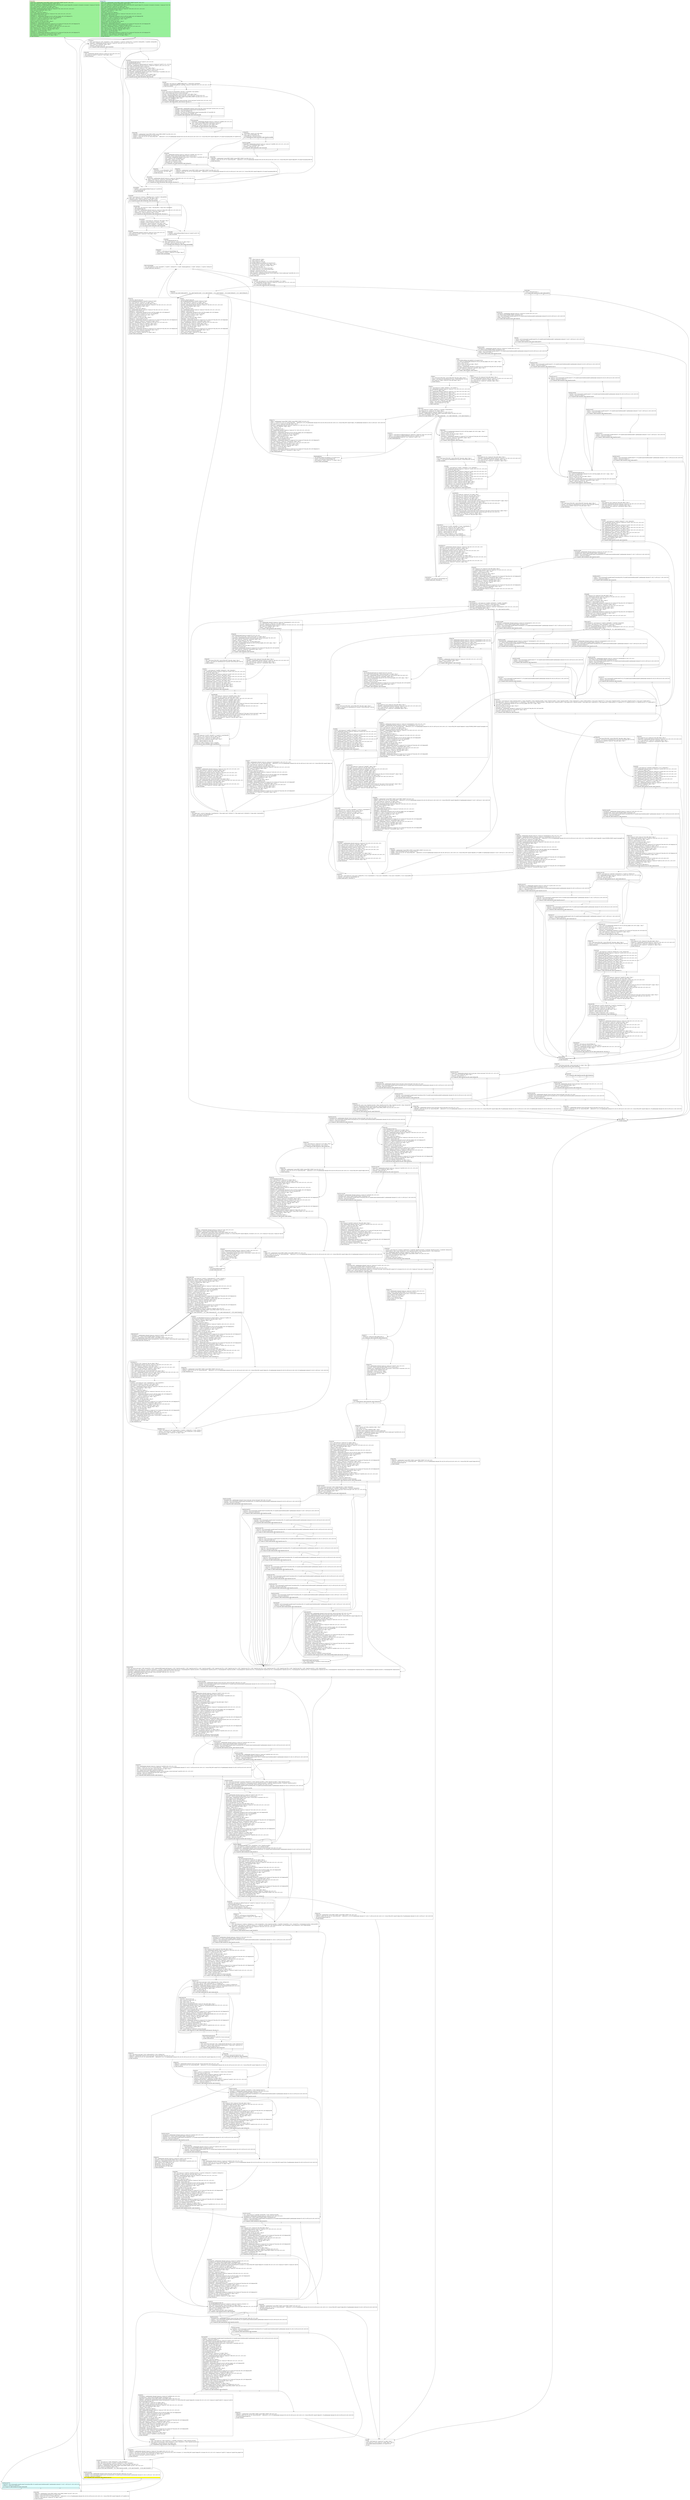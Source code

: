 digraph {
m_bb0 [shape = none, label  = <<table border="0" cellspacing="0">
<tr><td port="f1" border="1" colspan="2"><table bgcolor="LightYellow" border="0">
<tr><td align="left">if.then2690:</td></tr>
<tr><td bgcolor="lightgreen" align="left">  %ofpos2693 = getelementptr %union.FIRST_UNION, %union.FIRST_UNION* %ou12677, i64 0, i32 0</td></tr>
<tr><td bgcolor="lightgreen" align="left">  %410 = load %union.rec*, %union.rec** @StartSym, align 8, !tbaa !3</td></tr>
<tr><td bgcolor="lightgreen" align="left">  %call2694 = call %union.rec* @NewToken(i8 zeroext 102, %struct.FILE_POS* nonnull %ofpos2693, i8 zeroext 0, i8 zeroext 0, i8 zeroext 3, %union.rec* %410) #4</td></tr>
<tr><td bgcolor="lightgreen" align="left">  %411 = load %union.rec*, %union.rec** %t, align 8, !tbaa !3</td></tr>
<tr><td bgcolor="lightgreen" align="left">  store %union.rec* %411, %union.rec** @zz_hold, align 8, !tbaa !3</td></tr>
<tr><td bgcolor="lightgreen" align="left">  %otype2698 = getelementptr inbounds %union.rec, %union.rec* %411, i64 0, i32 0, i32 1, i32 0, i32 0</td></tr>
<tr><td bgcolor="lightgreen" align="left">  %412 = load i8, i8* %otype2698, align 8, !tbaa !7</td></tr>
<tr><td bgcolor="lightgreen" align="left">  %.off3187 = add i8 %412, -11</td></tr>
<tr><td bgcolor="lightgreen" align="left">  %switch3188 = icmp ult i8 %.off3187, 2</td></tr>
<tr><td bgcolor="lightgreen" align="left">  %413 = getelementptr inbounds %union.rec, %union.rec* %411, i64 0, i32 0, i32 1, i32 0, i32 1</td></tr>
<tr><td bgcolor="lightgreen" align="left">  %idxprom2721 = zext i8 %412 to i64</td></tr>
<tr><td bgcolor="lightgreen" align="left">  %arrayidx2722 = getelementptr inbounds [0 x i8], [0 x i8]* @zz_lengths, i64 0, i64 %idxprom2721</td></tr>
<tr><td bgcolor="lightgreen" align="left">  %cond2725.in.in = select i1 %switch3188, i8* %413, i8* %arrayidx2722</td></tr>
<tr><td bgcolor="lightgreen" align="left">  %cond2725.in = load i8, i8* %cond2725.in.in, align 1, !tbaa !7</td></tr>
<tr><td bgcolor="lightgreen" align="left">  %cond2725 = zext i8 %cond2725.in to i32</td></tr>
<tr><td bgcolor="lightgreen" align="left">  store i32 %cond2725, i32* @zz_size, align 4, !tbaa !8</td></tr>
<tr><td bgcolor="lightgreen" align="left">  %idxprom2726 = zext i8 %cond2725.in to i64</td></tr>
<tr><td bgcolor="lightgreen" align="left">  %arrayidx2727 = getelementptr inbounds [0 x %union.rec*], [0 x %union.rec*]* @zz_free, i64 0, i64 %idxprom2726</td></tr>
<tr><td bgcolor="lightgreen" align="left">  %414 = load %union.rec*, %union.rec** %arrayidx2727, align 8, !tbaa !3</td></tr>
<tr><td bgcolor="lightgreen" align="left">  %opred2731 = getelementptr %union.rec, %union.rec* %411, i64 0, i32 0, i32 0, i64 0, i32 0</td></tr>
<tr><td bgcolor="lightgreen" align="left">  store %union.rec* %414, %union.rec** %opred2731, align 8, !tbaa !7</td></tr>
<tr><td bgcolor="lightgreen" align="left">  %415 = load %union.rec*, %union.rec** @zz_hold, align 8, !tbaa !3</td></tr>
<tr><td bgcolor="lightgreen" align="left">  %416 = load i32, i32* @zz_size, align 4, !tbaa !8</td></tr>
<tr><td bgcolor="lightgreen" align="left">  %idxprom2732 = sext i32 %416 to i64</td></tr>
<tr><td bgcolor="lightgreen" align="left">  %arrayidx2733 = getelementptr inbounds [0 x %union.rec*], [0 x %union.rec*]* @zz_free, i64 0, i64 %idxprom2732</td></tr>
<tr><td bgcolor="lightgreen" align="left">  store %union.rec* %415, %union.rec** %arrayidx2733, align 8, !tbaa !3</td></tr>
<tr><td bgcolor="lightgreen" align="left">  store %union.rec* %call2694, %union.rec** %t, align 8, !tbaa !3</td></tr>
<tr><td bgcolor="lightgreen" align="left">  br label %if.end2817</td></tr>
</table>
</td>
<td port="f2" border="1" colspan="2"><table bgcolor="LightCyan" border="0">
<tr><td align="left">if.then2749:</td></tr>
<tr><td bgcolor="lightgreen" align="left">  %ofpos2752 = getelementptr %union.FIRST_UNION, %union.FIRST_UNION* %ou12677, i64 0, i32 0</td></tr>
<tr><td bgcolor="lightgreen" align="left">  %417 = load %union.rec*, %union.rec** @StartSym, align 8, !tbaa !3</td></tr>
<tr><td bgcolor="lightgreen" align="left">  %call2753 = call %union.rec* @NewToken(i8 zeroext 104, %struct.FILE_POS* nonnull %ofpos2752, i8 zeroext 0, i8 zeroext 0, i8 zeroext 1, %union.rec* %417) #4</td></tr>
<tr><td bgcolor="lightgreen" align="left">  %418 = load %union.rec*, %union.rec** %t, align 8, !tbaa !3</td></tr>
<tr><td bgcolor="lightgreen" align="left">  store %union.rec* %418, %union.rec** @zz_hold, align 8, !tbaa !3</td></tr>
<tr><td bgcolor="lightgreen" align="left">  %otype2757 = getelementptr inbounds %union.rec, %union.rec* %418, i64 0, i32 0, i32 1, i32 0, i32 0</td></tr>
<tr><td bgcolor="lightgreen" align="left">  %419 = load i8, i8* %otype2757, align 8, !tbaa !7</td></tr>
<tr><td bgcolor="lightgreen" align="left">  %.off3189 = add i8 %419, -11</td></tr>
<tr><td bgcolor="lightgreen" align="left">  %switch3190 = icmp ult i8 %.off3189, 2</td></tr>
<tr><td bgcolor="lightgreen" align="left">  %420 = getelementptr inbounds %union.rec, %union.rec* %418, i64 0, i32 0, i32 1, i32 0, i32 1</td></tr>
<tr><td bgcolor="lightgreen" align="left">  %idxprom2780 = zext i8 %419 to i64</td></tr>
<tr><td bgcolor="lightgreen" align="left">  %arrayidx2781 = getelementptr inbounds [0 x i8], [0 x i8]* @zz_lengths, i64 0, i64 %idxprom2780</td></tr>
<tr><td bgcolor="lightgreen" align="left">  %cond2784.in.in = select i1 %switch3190, i8* %420, i8* %arrayidx2781</td></tr>
<tr><td bgcolor="lightgreen" align="left">  %cond2784.in = load i8, i8* %cond2784.in.in, align 1, !tbaa !7</td></tr>
<tr><td bgcolor="lightgreen" align="left">  %cond2784 = zext i8 %cond2784.in to i32</td></tr>
<tr><td bgcolor="lightgreen" align="left">  store i32 %cond2784, i32* @zz_size, align 4, !tbaa !8</td></tr>
<tr><td bgcolor="lightgreen" align="left">  %idxprom2785 = zext i8 %cond2784.in to i64</td></tr>
<tr><td bgcolor="lightgreen" align="left">  %arrayidx2786 = getelementptr inbounds [0 x %union.rec*], [0 x %union.rec*]* @zz_free, i64 0, i64 %idxprom2785</td></tr>
<tr><td bgcolor="lightgreen" align="left">  %421 = load %union.rec*, %union.rec** %arrayidx2786, align 8, !tbaa !3</td></tr>
<tr><td bgcolor="lightgreen" align="left">  %opred2790 = getelementptr %union.rec, %union.rec* %418, i64 0, i32 0, i32 0, i64 0, i32 0</td></tr>
<tr><td bgcolor="lightgreen" align="left">  store %union.rec* %421, %union.rec** %opred2790, align 8, !tbaa !7</td></tr>
<tr><td bgcolor="lightgreen" align="left">  %422 = load %union.rec*, %union.rec** @zz_hold, align 8, !tbaa !3</td></tr>
<tr><td bgcolor="lightgreen" align="left">  %423 = load i32, i32* @zz_size, align 4, !tbaa !8</td></tr>
<tr><td bgcolor="lightgreen" align="left">  %idxprom2791 = sext i32 %423 to i64</td></tr>
<tr><td bgcolor="lightgreen" align="left">  %arrayidx2792 = getelementptr inbounds [0 x %union.rec*], [0 x %union.rec*]* @zz_free, i64 0, i64 %idxprom2791</td></tr>
<tr><td bgcolor="lightgreen" align="left">  store %union.rec* %422, %union.rec** %arrayidx2792, align 8, !tbaa !3</td></tr>
<tr><td bgcolor="lightgreen" align="left">  store %union.rec* %call2753, %union.rec** %t, align 8, !tbaa !3</td></tr>
<tr><td bgcolor="lightgreen" align="left">  br label %if.end2817</td></tr>
</table>
</td></tr>
</table>> ]
f_bb0 [shape = none, label  = <<table  border="0" cellspacing="0">
<tr><td port="f" border="1"><table border="0">
<tr><td align="left">entry:</td></tr>
<tr><td align="left">  %t.i = alloca %union.rec*, align 8</td></tr>
<tr><td align="left">  %t = alloca %union.rec*, align 8</td></tr>
<tr><td align="left">  %0 = bitcast %union.rec** %t to i8*</td></tr>
<tr><td align="left">  call void @llvm.lifetime.start.p0i8(i64 8, i8* nonnull %0) #4</td></tr>
<tr><td align="left">  %1 = load %union.rec*, %union.rec** %token, align 8, !tbaa !3</td></tr>
<tr><td align="left">  store %union.rec* %1, %union.rec** %t, align 8, !tbaa !3</td></tr>
<tr><td align="left">  %cmp = icmp eq i8 %res_type, -113</td></tr>
<tr><td align="left">  %2 = bitcast %union.rec** %t to %struct.word_type**</td></tr>
<tr><td align="left">  %3 = bitcast %union.rec** %t to %struct.closure_type**</td></tr>
<tr><td align="left">  %cmp1392 = icmp eq i8 %res_type, -111</td></tr>
<tr><td align="left">  %os61588 = bitcast %union.rec* %encl to %struct.symbol_type*</td></tr>
<tr><td align="left">  %ohas_compulsory = getelementptr inbounds %struct.symbol_type, %struct.symbol_type* %os61588, i64 0, i32 13</td></tr>
<tr><td align="left">  %4 = bitcast %union.rec** %t.i to i8*</td></tr>
<tr><td align="left">  br label %while.cond</td></tr>
</table>
</td></tr>
</table>> ]
f_bb1 [shape = none, label  = <<table  border="0" cellspacing="0">
<tr><td port="f" border="1" colspan="2"><table border="0">
<tr><td align="left">while.cond:</td></tr>
<tr><td align="left">  %.in3326 = phi %union.rec* [ %.in, %while.cond.backedge ], [ %1, %entry ]</td></tr>
<tr><td align="left">  %5 = getelementptr inbounds %union.rec, %union.rec* %.in3326, i64 0, i32 0, i32 1, i32 0, i32 0</td></tr>
<tr><td align="left">  %.pre = load i8, i8* %5, align 8, !tbaa !7</td></tr>
<tr><td align="left">  br i1 %cmp, label %while.body, label %lor.lhs.false</td></tr>
</table>
</td></tr>
<tr><td border="1" port="fT">T</td><td border="1" port="fF">F</td></tr>
</table>> ]
f_bb2 [shape = none, label  = <<table  border="0" cellspacing="0">
<tr><td port="f" border="1" colspan="2"><table border="0">
<tr><td align="left">lor.lhs.false:</td></tr>
<tr><td align="left">  %cmp3 = icmp eq i8 %.pre, 11</td></tr>
<tr><td align="left">  br i1 %cmp3, label %land.lhs.true, label %while.end2973</td></tr>
</table>
</td></tr>
<tr><td border="1" port="fT">T</td><td border="1" port="fF">F</td></tr>
</table>> ]
f_bb3 [shape = none, label  = <<table  border="0" cellspacing="0">
<tr><td port="f" border="1" colspan="2"><table border="0">
<tr><td align="left">land.lhs.true:</td></tr>
<tr><td align="left">  %arraydecay = getelementptr inbounds %union.rec, %union.rec* %.in3326, i64 0, i32 0, i32 4</td></tr>
<tr><td align="left">  %6 = bitcast %union.FOURTH_UNION* %arraydecay to i8*</td></tr>
<tr><td align="left">  %call = call i32 @strcmp(i8* noundef nonnull %6, i8* noundef nonnull dereferenceable(6) getelementptr inbounds ([6 x i8], [6 x i8]* @.str.12, i64 0, i64 0)) #5</td></tr>
<tr><td align="left">  %cmp6 = icmp eq i32 %call, 0</td></tr>
<tr><td align="left">  br i1 %cmp6, label %land.lhs.true28, label %land.rhs</td></tr>
</table>
</td></tr>
<tr><td border="1" port="fT">T</td><td border="1" port="fF">F</td></tr>
</table>> ]
f_bb4 [shape = none, label  = <<table  border="0" cellspacing="0">
<tr><td port="f" border="1" colspan="2"><table border="0">
<tr><td align="left">land.rhs:</td></tr>
<tr><td align="left">  %call18 = call i32 @strcmp(i8* noundef nonnull %6, i8* noundef nonnull dereferenceable(7) getelementptr inbounds ([7 x i8], [7 x i8]* @.str.13, i64 0, i64 0)) #5</td></tr>
<tr><td align="left">  %cmp19 = icmp eq i32 %call18, 0</td></tr>
<tr><td align="left">  br i1 %cmp19, label %land.lhs.true28, label %while.end2973</td></tr>
</table>
</td></tr>
<tr><td border="1" port="fT">T</td><td border="1" port="fF">F</td></tr>
</table>> ]
f_bb5 [shape = none, label  = <<table  border="0" cellspacing="0">
<tr><td port="f" border="1"><table border="0">
<tr><td align="left">while.body:</td></tr>
<tr><td align="left">  switch i8 %.pre, label %while.end2973 [
    i8 11, label %land.lhs.true28
    i8 114, label %if.then51
    i8 115, label %if.then51
    i8 116, label %if.then104
    i8 117, label %if.then104
  ]</td></tr>
</table>
</td></tr>
</table>> ]
f_bb6 [shape = none, label  = <<table  border="0" cellspacing="0">
<tr><td port="f" border="1" colspan="2"><table border="0">
<tr><td align="left">land.lhs.true28:</td></tr>
<tr><td align="left">  %arraydecay31 = getelementptr inbounds %union.rec, %union.rec* %.in3326, i64 0, i32 0, i32 4</td></tr>
<tr><td align="left">  %7 = bitcast %union.FOURTH_UNION* %arraydecay31 to i8*</td></tr>
<tr><td align="left">  %call32 = call i32 @strcmp(i8* noundef nonnull %7, i8* noundef nonnull dereferenceable(8) getelementptr inbounds ([8 x i8], [8 x i8]* @.str.14, i64 0, i64 0)) #5</td></tr>
<tr><td align="left">  %cmp33 = icmp eq i32 %call32, 0</td></tr>
<tr><td align="left">  br i1 %cmp33, label %if.then, label %land.lhs.true160</td></tr>
</table>
</td></tr>
<tr><td border="1" port="fT">T</td><td border="1" port="fF">F</td></tr>
</table>> ]
f_bb7 [shape = none, label  = <<table  border="0" cellspacing="0">
<tr><td port="f" border="1" colspan="2"><table border="0">
<tr><td align="left">if.then:</td></tr>
<tr><td align="left">  call void @llvm.lifetime.start.p0i8(i64 8, i8* nonnull %4) #4</td></tr>
<tr><td align="left">  %8 = load i8, i8* getelementptr inbounds ([0 x i8], [0 x i8]* @zz_lengths, i64 0, i64 17), align 1, !tbaa !7</td></tr>
<tr><td align="left">  %conv.i = zext i8 %8 to i32</td></tr>
<tr><td align="left">  store i32 %conv.i, i32* @zz_size, align 4, !tbaa !8</td></tr>
<tr><td align="left">  %conv1.i = zext i8 %8 to i64</td></tr>
<tr><td align="left">  %arrayidx.i = getelementptr inbounds [0 x %union.rec*], [0 x %union.rec*]* @zz_free, i64 0, i64 %conv1.i</td></tr>
<tr><td align="left">  %9 = load %union.rec*, %union.rec** %arrayidx.i, align 8, !tbaa !3</td></tr>
<tr><td align="left">  %cmp3.i = icmp eq %union.rec* %9, null</td></tr>
<tr><td align="left">  br i1 %cmp3.i, label %if.then5.i, label %if.else7.i</td></tr>
</table>
</td></tr>
<tr><td border="1" port="fT">T</td><td border="1" port="fF">F</td></tr>
</table>> ]
f_bb8 [shape = none, label  = <<table  border="0" cellspacing="0">
<tr><td port="f" border="1"><table border="0">
<tr><td align="left">if.then5.i:</td></tr>
<tr><td align="left">  %10 = load %struct.FILE_POS*, %struct.FILE_POS** @no_fpos, align 8, !tbaa !3</td></tr>
<tr><td align="left">  %call6.i = call %union.rec* @GetMemory(i32 %conv.i, %struct.FILE_POS* %10) #4</td></tr>
<tr><td align="left">  store %union.rec* %call6.i, %union.rec** @zz_hold, align 8, !tbaa !3</td></tr>
<tr><td align="left">  br label %if.end13.i</td></tr>
</table>
</td></tr>
</table>> ]
f_bb9 [shape = none, label  = <<table  border="0" cellspacing="0">
<tr><td port="f" border="1"><table border="0">
<tr><td align="left">if.else7.i:</td></tr>
<tr><td align="left">  store %union.rec* %9, %union.rec** @zz_hold, align 8, !tbaa !3</td></tr>
<tr><td align="left">  %opred.i = getelementptr inbounds %union.rec, %union.rec* %9, i64 0, i32 0, i32 0, i64 0, i32 0</td></tr>
<tr><td align="left">  %11 = load %union.rec*, %union.rec** %opred.i, align 8, !tbaa !7</td></tr>
<tr><td align="left">  store %union.rec* %11, %union.rec** %arrayidx.i, align 8, !tbaa !3</td></tr>
<tr><td align="left">  br label %if.end13.i</td></tr>
</table>
</td></tr>
</table>> ]
f_bb10 [shape = none, label  = <<table  border="0" cellspacing="0">
<tr><td port="f" border="1"><table border="0">
<tr><td align="left">if.end13.i:</td></tr>
<tr><td align="left">  %.in.i = phi %union.rec* [ %call6.i, %if.then5.i ], [ %9, %if.else7.i ]</td></tr>
<tr><td align="left">  %12 = getelementptr inbounds %union.rec, %union.rec* %.in.i, i64 0, i32 0, i32 1, i32 0, i32 0</td></tr>
<tr><td align="left">  store i8 17, i8* %12, align 8, !tbaa !7</td></tr>
<tr><td align="left">  %13 = getelementptr inbounds %union.rec, %union.rec* %.in.i, i64 0, i32 0, i32 0, i64 1, i32 1</td></tr>
<tr><td align="left">  store %union.rec* %.in.i, %union.rec** %13, align 8, !tbaa !7</td></tr>
<tr><td align="left">  %14 = getelementptr inbounds %union.rec, %union.rec* %.in.i, i64 0, i32 0, i32 0, i64 1, i32 0</td></tr>
<tr><td align="left">  store %union.rec* %.in.i, %union.rec** %14, align 8, !tbaa !7</td></tr>
<tr><td align="left">  %15 = getelementptr inbounds %union.rec, %union.rec* %.in.i, i64 0, i32 0, i32 0, i64 0, i32 1</td></tr>
<tr><td align="left">  store %union.rec* %.in.i, %union.rec** %15, align 8, !tbaa !7</td></tr>
<tr><td align="left">  %16 = getelementptr %union.rec, %union.rec* %.in.i, i64 0, i32 0, i32 0, i64 0, i32 0</td></tr>
<tr><td align="left">  store %union.rec* %.in.i, %union.rec** %16, align 8, !tbaa !7</td></tr>
<tr><td align="left">  %call30.i = call %union.rec* @LexGetToken() #4</td></tr>
<tr><td align="left">  %cmp89.i = icmp eq %union.rec* %.in.i, null</td></tr>
<tr><td align="left">  br label %while.cond.i</td></tr>
</table>
</td></tr>
</table>> ]
f_bb11 [shape = none, label  = <<table  border="0" cellspacing="0">
<tr><td port="f" border="1"><table border="0">
<tr><td align="left">while.cond.i:</td></tr>
<tr><td align="left">  %17 = phi %union.rec* [ %call30.i, %if.end13.i ], [ %call166.i, %cond.end164.i ]</td></tr>
<tr><td align="left">  store %union.rec* %17, %union.rec** %t.i, align 8, !tbaa !3</td></tr>
<tr><td align="left">  %18 = getelementptr inbounds %union.rec, %union.rec* %17, i64 0, i32 0, i32 1</td></tr>
<tr><td align="left">  %otype34.i = getelementptr %union.FIRST_UNION, %union.FIRST_UNION* %18, i64 0, i32 0, i32 0</td></tr>
<tr><td align="left">  %19 = load i8, i8* %otype34.i, align 8, !tbaa !7</td></tr>
<tr><td align="left">  switch i8 %19, label %if.then174.i [
    i8 11, label %while.body.i
    i8 12, label %while.body.i
    i8 102, label %if.end215.i
  ]</td></tr>
</table>
</td></tr>
</table>> ]
f_bb12 [shape = none, label  = <<table  border="0" cellspacing="0">
<tr><td port="f" border="1" colspan="2"><table border="0">
<tr><td align="left">while.body.i:</td></tr>
<tr><td align="left">  %20 = load i8, i8* getelementptr inbounds ([0 x i8], [0 x i8]* @zz_lengths, i64 0, i64 0), align 1, !tbaa !7</td></tr>
<tr><td align="left">  %conv45.i = zext i8 %20 to i32</td></tr>
<tr><td align="left">  store i32 %conv45.i, i32* @zz_size, align 4, !tbaa !8</td></tr>
<tr><td align="left">  %conv46.i = zext i8 %20 to i64</td></tr>
<tr><td align="left">  %arrayidx53.i = getelementptr inbounds [0 x %union.rec*], [0 x %union.rec*]* @zz_free, i64 0, i64 %conv46.i</td></tr>
<tr><td align="left">  %21 = load %union.rec*, %union.rec** %arrayidx53.i, align 8, !tbaa !3</td></tr>
<tr><td align="left">  %cmp54.i = icmp eq %union.rec* %21, null</td></tr>
<tr><td align="left">  br i1 %cmp54.i, label %if.then56.i, label %if.else58.i</td></tr>
</table>
</td></tr>
<tr><td border="1" port="fT">T</td><td border="1" port="fF">F</td></tr>
</table>> ]
f_bb13 [shape = none, label  = <<table  border="0" cellspacing="0">
<tr><td port="f" border="1"><table border="0">
<tr><td align="left">if.then56.i:</td></tr>
<tr><td align="left">  %22 = load %struct.FILE_POS*, %struct.FILE_POS** @no_fpos, align 8, !tbaa !3</td></tr>
<tr><td align="left">  %call57.i = call %union.rec* @GetMemory(i32 %conv45.i, %struct.FILE_POS* %22) #4</td></tr>
<tr><td align="left">  br label %if.end68.i</td></tr>
</table>
</td></tr>
</table>> ]
f_bb14 [shape = none, label  = <<table  border="0" cellspacing="0">
<tr><td port="f" border="1"><table border="0">
<tr><td align="left">if.else58.i:</td></tr>
<tr><td align="left">  store %union.rec* %21, %union.rec** @zz_hold, align 8, !tbaa !3</td></tr>
<tr><td align="left">  %opred64.i = getelementptr inbounds %union.rec, %union.rec* %21, i64 0, i32 0, i32 0, i64 0, i32 0</td></tr>
<tr><td align="left">  %23 = load %union.rec*, %union.rec** %opred64.i, align 8, !tbaa !7</td></tr>
<tr><td align="left">  store %union.rec* %23, %union.rec** %arrayidx53.i, align 8, !tbaa !3</td></tr>
<tr><td align="left">  br label %if.end68.i</td></tr>
</table>
</td></tr>
</table>> ]
f_bb15 [shape = none, label  = <<table  border="0" cellspacing="0">
<tr><td port="f" border="1" colspan="2"><table border="0">
<tr><td align="left">if.end68.i:</td></tr>
<tr><td align="left">  %.in240.i = phi %union.rec* [ %call57.i, %if.then56.i ], [ %21, %if.else58.i ]</td></tr>
<tr><td align="left">  %24 = getelementptr inbounds %union.rec, %union.rec* %.in240.i, i64 0, i32 0, i32 1, i32 0, i32 0</td></tr>
<tr><td align="left">  store i8 0, i8* %24, align 8, !tbaa !7</td></tr>
<tr><td align="left">  %25 = getelementptr inbounds %union.rec, %union.rec* %.in240.i, i64 0, i32 0, i32 0, i64 1, i32 1</td></tr>
<tr><td align="left">  store %union.rec* %.in240.i, %union.rec** %25, align 8, !tbaa !7</td></tr>
<tr><td align="left">  %26 = getelementptr inbounds %union.rec, %union.rec* %.in240.i, i64 0, i32 0, i32 0, i64 1, i32 0</td></tr>
<tr><td align="left">  store %union.rec* %.in240.i, %union.rec** %26, align 8, !tbaa !7</td></tr>
<tr><td align="left">  %27 = getelementptr inbounds %union.rec, %union.rec* %.in240.i, i64 0, i32 0, i32 0, i64 0, i32 1</td></tr>
<tr><td align="left">  store %union.rec* %.in240.i, %union.rec** %27, align 8, !tbaa !7</td></tr>
<tr><td align="left">  %28 = getelementptr %union.rec, %union.rec* %.in240.i, i64 0, i32 0, i32 0, i64 0, i32 0</td></tr>
<tr><td align="left">  store %union.rec* %.in240.i, %union.rec** %28, align 8, !tbaa !7</td></tr>
<tr><td align="left">  store %union.rec* %.in240.i, %union.rec** @xx_link, align 8, !tbaa !3</td></tr>
<tr><td align="left">  store %union.rec* %.in240.i, %union.rec** @zz_res, align 8, !tbaa !3</td></tr>
<tr><td align="left">  store %union.rec* %.in.i, %union.rec** @zz_hold, align 8, !tbaa !3</td></tr>
<tr><td align="left">  %cmp91.i = icmp eq %union.rec* %.in240.i, null</td></tr>
<tr><td align="left">  %or.cond.i = select i1 %cmp89.i, i1 true, i1 %cmp91.i</td></tr>
<tr><td align="left">  br i1 %or.cond.i, label %cond.end123.i, label %cond.false94.i</td></tr>
</table>
</td></tr>
<tr><td border="1" port="fT">T</td><td border="1" port="fF">F</td></tr>
</table>> ]
f_bb16 [shape = none, label  = <<table  border="0" cellspacing="0">
<tr><td port="f" border="1"><table border="0">
<tr><td align="left">cond.false94.i:</td></tr>
<tr><td align="left">  %29 = load %union.rec*, %union.rec** %16, align 8, !tbaa !7</td></tr>
<tr><td align="left">  store %union.rec* %29, %union.rec** @zz_tmp, align 8, !tbaa !3</td></tr>
<tr><td align="left">  %30 = load %union.rec*, %union.rec** %28, align 8, !tbaa !7</td></tr>
<tr><td align="left">  store %union.rec* %30, %union.rec** %16, align 8, !tbaa !7</td></tr>
<tr><td align="left">  %31 = load %union.rec*, %union.rec** @zz_hold, align 8, !tbaa !3</td></tr>
<tr><td align="left">  %32 = load %struct.word_type**, %struct.word_type*** bitcast (%union.rec** @zz_res to %struct.word_type***), align 8, !tbaa !3</td></tr>
<tr><td align="left">  %33 = load %struct.word_type*, %struct.word_type** %32, align 8, !tbaa !7</td></tr>
<tr><td align="left">  %osucc114.i = getelementptr inbounds %struct.word_type, %struct.word_type* %33, i64 0, i32 0, i64 0, i32 1</td></tr>
<tr><td align="left">  store %union.rec* %31, %union.rec** %osucc114.i, align 8, !tbaa !7</td></tr>
<tr><td align="left">  %34 = load %union.rec*, %union.rec** @zz_tmp, align 8, !tbaa !3</td></tr>
<tr><td align="left">  %opred118.i = bitcast %struct.word_type** %32 to %union.rec**</td></tr>
<tr><td align="left">  store %union.rec* %34, %union.rec** %opred118.i, align 8, !tbaa !7</td></tr>
<tr><td align="left">  %35 = load %union.rec*, %union.rec** @zz_res, align 8, !tbaa !3</td></tr>
<tr><td align="left">  %36 = load %struct.word_type*, %struct.word_type** bitcast (%union.rec** @zz_tmp to %struct.word_type**), align 8, !tbaa !3</td></tr>
<tr><td align="left">  %osucc122.i = getelementptr inbounds %struct.word_type, %struct.word_type* %36, i64 0, i32 0, i64 0, i32 1</td></tr>
<tr><td align="left">  store %union.rec* %35, %union.rec** %osucc122.i, align 8, !tbaa !7</td></tr>
<tr><td align="left">  %.pre.i = load %union.rec*, %union.rec** @xx_link, align 8, !tbaa !3</td></tr>
<tr><td align="left">  br label %cond.end123.i</td></tr>
</table>
</td></tr>
</table>> ]
f_bb17 [shape = none, label  = <<table  border="0" cellspacing="0">
<tr><td port="f" border="1" colspan="2"><table border="0">
<tr><td align="left">cond.end123.i:</td></tr>
<tr><td align="left">  %37 = phi %union.rec* [ %.in240.i, %if.end68.i ], [ %.pre.i, %cond.false94.i ]</td></tr>
<tr><td align="left">  store %union.rec* %37, %union.rec** @zz_res, align 8, !tbaa !3</td></tr>
<tr><td align="left">  %38 = load %union.rec*, %union.rec** %t.i, align 8, !tbaa !3</td></tr>
<tr><td align="left">  store %union.rec* %38, %union.rec** @zz_hold, align 8, !tbaa !3</td></tr>
<tr><td align="left">  %cmp125.i = icmp eq %union.rec* %38, null</td></tr>
<tr><td align="left">  %cmp129.i = icmp eq %union.rec* %37, null</td></tr>
<tr><td align="left">  %or.cond232.i = select i1 %cmp125.i, i1 true, i1 %cmp129.i</td></tr>
<tr><td align="left">  br i1 %or.cond232.i, label %cond.end164.i, label %cond.false132.i</td></tr>
</table>
</td></tr>
<tr><td border="1" port="fT">T</td><td border="1" port="fF">F</td></tr>
</table>> ]
f_bb18 [shape = none, label  = <<table  border="0" cellspacing="0">
<tr><td port="f" border="1"><table border="0">
<tr><td align="left">cond.false132.i:</td></tr>
<tr><td align="left">  %opred137.i = getelementptr inbounds %union.rec, %union.rec* %38, i64 0, i32 0, i32 0, i64 1, i32 0</td></tr>
<tr><td align="left">  %39 = load %union.rec*, %union.rec** %opred137.i, align 8, !tbaa !7</td></tr>
<tr><td align="left">  store %union.rec* %39, %union.rec** @zz_tmp, align 8, !tbaa !3</td></tr>
<tr><td align="left">  %40 = getelementptr inbounds %union.rec, %union.rec* %37, i64 0, i32 0, i32 0, i64 1, i32 0</td></tr>
<tr><td align="left">  %41 = load %union.rec*, %union.rec** %40, align 8, !tbaa !7</td></tr>
<tr><td align="left">  store %union.rec* %41, %union.rec** %opred137.i, align 8, !tbaa !7</td></tr>
<tr><td align="left">  %42 = bitcast %union.rec** %40 to %struct.word_type**</td></tr>
<tr><td align="left">  %43 = load %struct.word_type*, %struct.word_type** %42, align 8, !tbaa !7</td></tr>
<tr><td align="left">  %osucc153.i = getelementptr inbounds %struct.word_type, %struct.word_type* %43, i64 0, i32 0, i64 1, i32 1</td></tr>
<tr><td align="left">  store %union.rec* %38, %union.rec** %osucc153.i, align 8, !tbaa !7</td></tr>
<tr><td align="left">  store %union.rec* %39, %union.rec** %40, align 8, !tbaa !7</td></tr>
<tr><td align="left">  %osucc161.i = getelementptr inbounds %union.rec, %union.rec* %39, i64 0, i32 0, i32 0, i64 1, i32 1</td></tr>
<tr><td align="left">  store %union.rec* %37, %union.rec** %osucc161.i, align 8, !tbaa !7</td></tr>
<tr><td align="left">  br label %cond.end164.i</td></tr>
</table>
</td></tr>
</table>> ]
f_bb19 [shape = none, label  = <<table  border="0" cellspacing="0">
<tr><td port="f" border="1"><table border="0">
<tr><td align="left">cond.end164.i:</td></tr>
<tr><td align="left">  %call166.i = call %union.rec* @LexGetToken() #4</td></tr>
<tr><td align="left">  br label %while.cond.i, !llvm.loop !10</td></tr>
</table>
</td></tr>
</table>> ]
f_bb20 [shape = none, label  = <<table  border="0" cellspacing="0">
<tr><td port="f" border="1"><table border="0">
<tr><td align="left">if.then174.i:</td></tr>
<tr><td align="left">  %ofpos.i = getelementptr %union.FIRST_UNION, %union.FIRST_UNION* %18, i64 0, i32 0</td></tr>
<tr><td align="left">  %call177.i = call i8* (i32, i32, i8*, i32, %struct.FILE_POS*, ...) @Error(i32 5, i32 4, i8* getelementptr inbounds ([36 x i8], [36 x i8]* @.str.48, i64 0, i64 0), i32 2, %struct.FILE_POS* nonnull %ofpos.i, i8* getelementptr inbounds ([2 x i8], [2 x i8]* @.str.7, i64 0, i64 0)) #4</td></tr>
<tr><td align="left">  store %union.rec* %17, %union.rec** @zz_hold, align 8, !tbaa !3</td></tr>
<tr><td align="left">  %otype181.i = getelementptr inbounds %union.rec, %union.rec* %17, i64 0, i32 0, i32 1, i32 0, i32 0</td></tr>
<tr><td align="left">  %44 = load i8, i8* %otype181.i, align 8, !tbaa !7</td></tr>
<tr><td align="left">  %.off.i = add i8 %44, -11</td></tr>
<tr><td align="left">  %switch.i = icmp ult i8 %.off.i, 2</td></tr>
<tr><td align="left">  %45 = getelementptr inbounds %union.rec, %union.rec* %17, i64 0, i32 0, i32 1, i32 0, i32 1</td></tr>
<tr><td align="left">  %idxprom202.i = zext i8 %44 to i64</td></tr>
<tr><td align="left">  %arrayidx203.i = getelementptr inbounds [0 x i8], [0 x i8]* @zz_lengths, i64 0, i64 %idxprom202.i</td></tr>
<tr><td align="left">  %cond206.in.in.i = select i1 %switch.i, i8* %45, i8* %arrayidx203.i</td></tr>
<tr><td align="left">  %cond206.in.i = load i8, i8* %cond206.in.in.i, align 1, !tbaa !7</td></tr>
<tr><td align="left">  %cond206.i = zext i8 %cond206.in.i to i32</td></tr>
<tr><td align="left">  store i32 %cond206.i, i32* @zz_size, align 4, !tbaa !8</td></tr>
<tr><td align="left">  %idxprom207.i = zext i8 %cond206.in.i to i64</td></tr>
<tr><td align="left">  %arrayidx208.i = getelementptr inbounds [0 x %union.rec*], [0 x %union.rec*]* @zz_free, i64 0, i64 %idxprom207.i</td></tr>
<tr><td align="left">  %46 = load %union.rec*, %union.rec** %arrayidx208.i, align 8, !tbaa !3</td></tr>
<tr><td align="left">  %opred212.i = getelementptr %union.rec, %union.rec* %17, i64 0, i32 0, i32 0, i64 0, i32 0</td></tr>
<tr><td align="left">  store %union.rec* %46, %union.rec** %opred212.i, align 8, !tbaa !7</td></tr>
<tr><td align="left">  %47 = load %union.rec*, %union.rec** @zz_hold, align 8, !tbaa !3</td></tr>
<tr><td align="left">  %48 = load i32, i32* @zz_size, align 4, !tbaa !8</td></tr>
<tr><td align="left">  %idxprom213.i = sext i32 %48 to i64</td></tr>
<tr><td align="left">  %arrayidx214.i = getelementptr inbounds [0 x %union.rec*], [0 x %union.rec*]* @zz_free, i64 0, i64 %idxprom213.i</td></tr>
<tr><td align="left">  store %union.rec* %47, %union.rec** %arrayidx214.i, align 8, !tbaa !3</td></tr>
<tr><td align="left">  br label %ReadLangDef.exit</td></tr>
</table>
</td></tr>
</table>> ]
f_bb21 [shape = none, label  = <<table  border="0" cellspacing="0">
<tr><td port="f" border="1"><table border="0">
<tr><td align="left">if.end215.i:</td></tr>
<tr><td align="left">  %call216.i = call %union.rec* @Parse(%union.rec** nonnull %t.i, %union.rec* %encl, i32 0, i32 0) #4</td></tr>
<tr><td align="left">  %call217.i = call %union.rec* @ReplaceWithTidy(%union.rec* %call216.i, i32 0) #4</td></tr>
<tr><td align="left">  call void @LanguageDefine(%union.rec* %.in.i, %union.rec* %call217.i) #4</td></tr>
<tr><td align="left">  br label %ReadLangDef.exit</td></tr>
</table>
</td></tr>
</table>> ]
f_bb22 [shape = none, label  = <<table  border="0" cellspacing="0">
<tr><td port="f" border="1"><table border="0">
<tr><td align="left">ReadLangDef.exit:</td></tr>
<tr><td align="left">  call void @llvm.lifetime.end.p0i8(i64 8, i8* nonnull %4) #4</td></tr>
<tr><td align="left">  %call35 = call %union.rec* @LexGetToken() #4</td></tr>
<tr><td align="left">  store %union.rec* %call35, %union.rec** %t, align 8, !tbaa !3</td></tr>
<tr><td align="left">  br label %while.cond.backedge</td></tr>
</table>
</td></tr>
</table>> ]
f_bb23 [shape = none, label  = <<table  border="0" cellspacing="0">
<tr><td port="f" border="1"><table border="0">
<tr><td align="left">while.cond.backedge:</td></tr>
<tr><td align="left">  %.in = phi %union.rec* [ %440, %if.end2967 ], [ %call2971, %if.then2970 ], [ %call35, %ReadLangDef.exit ], [ %call87, %if.then51 ], [ %call150, %if.then104 ]</td></tr>
<tr><td align="left">  br label %while.cond, !llvm.loop !12</td></tr>
</table>
</td></tr>
</table>> ]
f_bb24 [shape = none, label  = <<table  border="0" cellspacing="0">
<tr><td port="f" border="1"><table border="0">
<tr><td align="left">if.then51:</td></tr>
<tr><td align="left">  %conv56 = zext i8 %.pre to i32</td></tr>
<tr><td align="left">  call void @ReadPrependDef(i32 %conv56, %union.rec* %encl)</td></tr>
<tr><td align="left">  %49 = load %union.rec*, %union.rec** %t, align 8, !tbaa !3</td></tr>
<tr><td align="left">  store %union.rec* %49, %union.rec** @zz_hold, align 8, !tbaa !3</td></tr>
<tr><td align="left">  %otype60 = getelementptr inbounds %union.rec, %union.rec* %49, i64 0, i32 0, i32 1, i32 0, i32 0</td></tr>
<tr><td align="left">  %50 = load i8, i8* %otype60, align 8, !tbaa !7</td></tr>
<tr><td align="left">  %.off = add i8 %50, -11</td></tr>
<tr><td align="left">  %switch = icmp ult i8 %.off, 2</td></tr>
<tr><td align="left">  %51 = getelementptr inbounds %union.rec, %union.rec* %49, i64 0, i32 0, i32 1, i32 0, i32 1</td></tr>
<tr><td align="left">  %idxprom = zext i8 %50 to i64</td></tr>
<tr><td align="left">  %arrayidx = getelementptr inbounds [0 x i8], [0 x i8]* @zz_lengths, i64 0, i64 %idxprom</td></tr>
<tr><td align="left">  %cond.in.in = select i1 %switch, i8* %51, i8* %arrayidx</td></tr>
<tr><td align="left">  %cond.in = load i8, i8* %cond.in.in, align 1, !tbaa !7</td></tr>
<tr><td align="left">  %cond = zext i8 %cond.in to i32</td></tr>
<tr><td align="left">  store i32 %cond, i32* @zz_size, align 4, !tbaa !8</td></tr>
<tr><td align="left">  %idxprom81 = zext i8 %cond.in to i64</td></tr>
<tr><td align="left">  %arrayidx82 = getelementptr inbounds [0 x %union.rec*], [0 x %union.rec*]* @zz_free, i64 0, i64 %idxprom81</td></tr>
<tr><td align="left">  %52 = load %union.rec*, %union.rec** %arrayidx82, align 8, !tbaa !3</td></tr>
<tr><td align="left">  %opred = getelementptr %union.rec, %union.rec* %49, i64 0, i32 0, i32 0, i64 0, i32 0</td></tr>
<tr><td align="left">  store %union.rec* %52, %union.rec** %opred, align 8, !tbaa !7</td></tr>
<tr><td align="left">  %53 = load %union.rec*, %union.rec** @zz_hold, align 8, !tbaa !3</td></tr>
<tr><td align="left">  %54 = load i32, i32* @zz_size, align 4, !tbaa !8</td></tr>
<tr><td align="left">  %idxprom85 = sext i32 %54 to i64</td></tr>
<tr><td align="left">  %arrayidx86 = getelementptr inbounds [0 x %union.rec*], [0 x %union.rec*]* @zz_free, i64 0, i64 %idxprom85</td></tr>
<tr><td align="left">  store %union.rec* %53, %union.rec** %arrayidx86, align 8, !tbaa !3</td></tr>
<tr><td align="left">  %call87 = call %union.rec* @LexGetToken() #4</td></tr>
<tr><td align="left">  store %union.rec* %call87, %union.rec** %t, align 8, !tbaa !3</td></tr>
<tr><td align="left">  br label %while.cond.backedge</td></tr>
</table>
</td></tr>
</table>> ]
f_bb25 [shape = none, label  = <<table  border="0" cellspacing="0">
<tr><td port="f" border="1"><table border="0">
<tr><td align="left">if.then104:</td></tr>
<tr><td align="left">  %conv109 = zext i8 %.pre to i32</td></tr>
<tr><td align="left">  call void @ReadDatabaseDef(i32 %conv109, %union.rec* %encl)</td></tr>
<tr><td align="left">  %55 = load %union.rec*, %union.rec** %t, align 8, !tbaa !3</td></tr>
<tr><td align="left">  store %union.rec* %55, %union.rec** @zz_hold, align 8, !tbaa !3</td></tr>
<tr><td align="left">  %otype114 = getelementptr inbounds %union.rec, %union.rec* %55, i64 0, i32 0, i32 1, i32 0, i32 0</td></tr>
<tr><td align="left">  %56 = load i8, i8* %otype114, align 8, !tbaa !7</td></tr>
<tr><td align="left">  %.off3129 = add i8 %56, -11</td></tr>
<tr><td align="left">  %switch3130 = icmp ult i8 %.off3129, 2</td></tr>
<tr><td align="left">  %57 = getelementptr inbounds %union.rec, %union.rec* %55, i64 0, i32 0, i32 1, i32 0, i32 1</td></tr>
<tr><td align="left">  %idxprom137 = zext i8 %56 to i64</td></tr>
<tr><td align="left">  %arrayidx138 = getelementptr inbounds [0 x i8], [0 x i8]* @zz_lengths, i64 0, i64 %idxprom137</td></tr>
<tr><td align="left">  %cond141.in.in = select i1 %switch3130, i8* %57, i8* %arrayidx138</td></tr>
<tr><td align="left">  %cond141.in = load i8, i8* %cond141.in.in, align 1, !tbaa !7</td></tr>
<tr><td align="left">  %cond141 = zext i8 %cond141.in to i32</td></tr>
<tr><td align="left">  store i32 %cond141, i32* @zz_size, align 4, !tbaa !8</td></tr>
<tr><td align="left">  %idxprom142 = zext i8 %cond141.in to i64</td></tr>
<tr><td align="left">  %arrayidx143 = getelementptr inbounds [0 x %union.rec*], [0 x %union.rec*]* @zz_free, i64 0, i64 %idxprom142</td></tr>
<tr><td align="left">  %58 = load %union.rec*, %union.rec** %arrayidx143, align 8, !tbaa !3</td></tr>
<tr><td align="left">  %opred147 = getelementptr %union.rec, %union.rec* %55, i64 0, i32 0, i32 0, i64 0, i32 0</td></tr>
<tr><td align="left">  store %union.rec* %58, %union.rec** %opred147, align 8, !tbaa !7</td></tr>
<tr><td align="left">  %59 = load %union.rec*, %union.rec** @zz_hold, align 8, !tbaa !3</td></tr>
<tr><td align="left">  %60 = load i32, i32* @zz_size, align 4, !tbaa !8</td></tr>
<tr><td align="left">  %idxprom148 = sext i32 %60 to i64</td></tr>
<tr><td align="left">  %arrayidx149 = getelementptr inbounds [0 x %union.rec*], [0 x %union.rec*]* @zz_free, i64 0, i64 %idxprom148</td></tr>
<tr><td align="left">  store %union.rec* %59, %union.rec** %arrayidx149, align 8, !tbaa !3</td></tr>
<tr><td align="left">  %call150 = call %union.rec* @LexGetToken() #4</td></tr>
<tr><td align="left">  store %union.rec* %call150, %union.rec** %t, align 8, !tbaa !3</td></tr>
<tr><td align="left">  br label %while.cond.backedge</td></tr>
</table>
</td></tr>
</table>> ]
f_bb26 [shape = none, label  = <<table  border="0" cellspacing="0">
<tr><td port="f" border="1" colspan="2"><table border="0">
<tr><td align="left">land.lhs.true160:</td></tr>
<tr><td align="left">  %call164 = call i32 @strcmp(i8* noundef nonnull %7, i8* noundef nonnull dereferenceable(4) getelementptr inbounds ([4 x i8], [4 x i8]* @.str.15, i64 0, i64 0)) #5</td></tr>
<tr><td align="left">  %cmp165 = icmp eq i32 %call164, 0</td></tr>
<tr><td align="left">  br i1 %cmp165, label %if.end245, label %land.lhs.true175</td></tr>
</table>
</td></tr>
<tr><td border="1" port="fT">T</td><td border="1" port="fF">F</td></tr>
</table>> ]
f_bb27 [shape = none, label  = <<table  border="0" cellspacing="0">
<tr><td port="f" border="1" colspan="2"><table border="0">
<tr><td align="left">land.lhs.true175:</td></tr>
<tr><td align="left">  %call179 = call i32 @strcmp(i8* noundef nonnull %7, i8* noundef nonnull dereferenceable(6) getelementptr inbounds ([6 x i8], [6 x i8]* @.str.16, i64 0, i64 0)) #5</td></tr>
<tr><td align="left">  %cmp180 = icmp eq i32 %call179, 0</td></tr>
<tr><td align="left">  br i1 %cmp180, label %if.end245, label %land.lhs.true190</td></tr>
</table>
</td></tr>
<tr><td border="1" port="fT">T</td><td border="1" port="fF">F</td></tr>
</table>> ]
f_bb28 [shape = none, label  = <<table  border="0" cellspacing="0">
<tr><td port="f" border="1" colspan="2"><table border="0">
<tr><td align="left">land.lhs.true190:</td></tr>
<tr><td align="left">  %call195 = call i32 @strcmp(i8* noundef nonnull %7, i8* noundef nonnull dereferenceable(6) getelementptr inbounds ([6 x i8], [6 x i8]* @.str.12, i64 0, i64 0)) #5</td></tr>
<tr><td align="left">  %cmp196 = icmp eq i32 %call195, 0</td></tr>
<tr><td align="left">  br i1 %cmp196, label %if.end245, label %land.lhs.true207</td></tr>
</table>
</td></tr>
<tr><td border="1" port="fT">T</td><td border="1" port="fF">F</td></tr>
</table>> ]
f_bb29 [shape = none, label  = <<table  border="0" cellspacing="0">
<tr><td port="f" border="1" colspan="2"><table border="0">
<tr><td align="left">land.lhs.true207:</td></tr>
<tr><td align="left">  %call211 = call i32 @strcmp(i8* noundef nonnull %7, i8* noundef nonnull dereferenceable(7) getelementptr inbounds ([7 x i8], [7 x i8]* @.str.13, i64 0, i64 0)) #5</td></tr>
<tr><td align="left">  %cmp212 = icmp eq i32 %call211, 0</td></tr>
<tr><td align="left">  br i1 %cmp212, label %if.end245, label %land.lhs.true222</td></tr>
</table>
</td></tr>
<tr><td border="1" port="fT">T</td><td border="1" port="fF">F</td></tr>
</table>> ]
f_bb30 [shape = none, label  = <<table  border="0" cellspacing="0">
<tr><td port="f" border="1" colspan="2"><table border="0">
<tr><td align="left">land.lhs.true222:</td></tr>
<tr><td align="left">  %call226 = call i32 @strcmp(i8* noundef nonnull %7, i8* noundef nonnull dereferenceable(7) getelementptr inbounds ([7 x i8], [7 x i8]* @.str.17, i64 0, i64 0)) #5</td></tr>
<tr><td align="left">  %cmp227 = icmp eq i32 %call226, 0</td></tr>
<tr><td align="left">  br i1 %cmp227, label %if.end245, label %land.lhs.true237</td></tr>
</table>
</td></tr>
<tr><td border="1" port="fT">T</td><td border="1" port="fF">F</td></tr>
</table>> ]
f_bb31 [shape = none, label  = <<table  border="0" cellspacing="0">
<tr><td port="f" border="1" colspan="2"><table border="0">
<tr><td align="left">land.lhs.true237:</td></tr>
<tr><td align="left">  %call241 = call i32 @strcmp(i8* noundef nonnull %7, i8* noundef nonnull dereferenceable(7) getelementptr inbounds ([7 x i8], [7 x i8]* @.str.18, i64 0, i64 0)) #5</td></tr>
<tr><td align="left">  %cmp242 = icmp eq i32 %call241, 0</td></tr>
<tr><td align="left">  br i1 %cmp242, label %if.end245, label %while.end2973</td></tr>
</table>
</td></tr>
<tr><td border="1" port="fT">T</td><td border="1" port="fF">F</td></tr>
</table>> ]
f_bb32 [shape = none, label  = <<table  border="0" cellspacing="0">
<tr><td port="f" border="1" colspan="2"><table border="0">
<tr><td align="left">if.end245:</td></tr>
<tr><td align="left">  call void @BodyParNotAllowed() #4</td></tr>
<tr><td align="left">  %61 = load i8, i8* getelementptr inbounds ([0 x i8], [0 x i8]* @zz_lengths, i64 0, i64 17), align 1, !tbaa !7</td></tr>
<tr><td align="left">  %conv246 = zext i8 %61 to i32</td></tr>
<tr><td align="left">  store i32 %conv246, i32* @zz_size, align 4, !tbaa !8</td></tr>
<tr><td align="left">  %conv247 = zext i8 %61 to i64</td></tr>
<tr><td align="left">  %arrayidx254 = getelementptr inbounds [0 x %union.rec*], [0 x %union.rec*]* @zz_free, i64 0, i64 %conv247</td></tr>
<tr><td align="left">  %62 = load %union.rec*, %union.rec** %arrayidx254, align 8, !tbaa !3</td></tr>
<tr><td align="left">  %cmp255 = icmp eq %union.rec* %62, null</td></tr>
<tr><td align="left">  br i1 %cmp255, label %if.then257, label %if.else259</td></tr>
</table>
</td></tr>
<tr><td border="1" port="fT">T</td><td border="1" port="fF">F</td></tr>
</table>> ]
f_bb33 [shape = none, label  = <<table  border="0" cellspacing="0">
<tr><td port="f" border="1"><table border="0">
<tr><td align="left">if.then257:</td></tr>
<tr><td align="left">  %63 = load %struct.FILE_POS*, %struct.FILE_POS** @no_fpos, align 8, !tbaa !3</td></tr>
<tr><td align="left">  %call258 = call %union.rec* @GetMemory(i32 %conv246, %struct.FILE_POS* %63) #4</td></tr>
<tr><td align="left">  store %union.rec* %call258, %union.rec** @zz_hold, align 8, !tbaa !3</td></tr>
<tr><td align="left">  br label %if.end269</td></tr>
</table>
</td></tr>
</table>> ]
f_bb34 [shape = none, label  = <<table  border="0" cellspacing="0">
<tr><td port="f" border="1"><table border="0">
<tr><td align="left">if.else259:</td></tr>
<tr><td align="left">  store %union.rec* %62, %union.rec** @zz_hold, align 8, !tbaa !3</td></tr>
<tr><td align="left">  %opred265 = getelementptr inbounds %union.rec, %union.rec* %62, i64 0, i32 0, i32 0, i64 0, i32 0</td></tr>
<tr><td align="left">  %64 = load %union.rec*, %union.rec** %opred265, align 8, !tbaa !7</td></tr>
<tr><td align="left">  store %union.rec* %64, %union.rec** %arrayidx254, align 8, !tbaa !3</td></tr>
<tr><td align="left">  br label %if.end269</td></tr>
</table>
</td></tr>
</table>> ]
f_bb35 [shape = none, label  = <<table  border="0" cellspacing="0">
<tr><td port="f" border="1" colspan="2"><table border="0">
<tr><td align="left">if.end269:</td></tr>
<tr><td align="left">  %.in3327 = phi %union.rec* [ %call258, %if.then257 ], [ %62, %if.else259 ]</td></tr>
<tr><td align="left">  %65 = getelementptr inbounds %union.rec, %union.rec* %.in3327, i64 0, i32 0, i32 1, i32 0, i32 0</td></tr>
<tr><td align="left">  store i8 17, i8* %65, align 8, !tbaa !7</td></tr>
<tr><td align="left">  %66 = getelementptr inbounds %union.rec, %union.rec* %.in3327, i64 0, i32 0, i32 0, i64 1, i32 1</td></tr>
<tr><td align="left">  store %union.rec* %.in3327, %union.rec** %66, align 8, !tbaa !7</td></tr>
<tr><td align="left">  %67 = getelementptr inbounds %union.rec, %union.rec* %.in3327, i64 0, i32 0, i32 0, i64 1, i32 0</td></tr>
<tr><td align="left">  store %union.rec* %.in3327, %union.rec** %67, align 8, !tbaa !7</td></tr>
<tr><td align="left">  %68 = getelementptr inbounds %union.rec, %union.rec* %.in3327, i64 0, i32 0, i32 0, i64 0, i32 1</td></tr>
<tr><td align="left">  store %union.rec* %.in3327, %union.rec** %68, align 8, !tbaa !7</td></tr>
<tr><td align="left">  %69 = getelementptr %union.rec, %union.rec* %.in3327, i64 0, i32 0, i32 0, i64 0, i32 0</td></tr>
<tr><td align="left">  store %union.rec* %.in3327, %union.rec** %69, align 8, !tbaa !7</td></tr>
<tr><td align="left">  %70 = load %union.rec*, %union.rec** %t, align 8, !tbaa !3</td></tr>
<tr><td align="left">  %otype292 = getelementptr inbounds %union.rec, %union.rec* %70, i64 0, i32 0, i32 1, i32 0, i32 0</td></tr>
<tr><td align="left">  %71 = load i8, i8* %otype292, align 8, !tbaa !7</td></tr>
<tr><td align="left">  %cmp294 = icmp eq i8 %71, 11</td></tr>
<tr><td align="left">  br i1 %cmp294, label %land.lhs.true296, label %if.end1043</td></tr>
</table>
</td></tr>
<tr><td border="1" port="fT">T</td><td border="1" port="fF">F</td></tr>
</table>> ]
f_bb36 [shape = none, label  = <<table  border="0" cellspacing="0">
<tr><td port="f" border="1" colspan="2"><table border="0">
<tr><td align="left">land.lhs.true296:</td></tr>
<tr><td align="left">  %ostring298 = getelementptr inbounds %union.rec, %union.rec* %70, i64 0, i32 0, i32 4</td></tr>
<tr><td align="left">  %arraydecay299 = bitcast %union.FOURTH_UNION* %ostring298 to i8*</td></tr>
<tr><td align="left">  %call300 = call i32 @strcmp(i8* noundef nonnull %arraydecay299, i8* noundef nonnull dereferenceable(7) getelementptr inbounds ([7 x i8], [7 x i8]* @.str.13, i64 0, i64 0)) #5</td></tr>
<tr><td align="left">  %cmp301 = icmp eq i32 %call300, 0</td></tr>
<tr><td align="left">  br i1 %cmp301, label %if.then303, label %land.lhs.true673</td></tr>
</table>
</td></tr>
<tr><td border="1" port="fT">T</td><td border="1" port="fF">F</td></tr>
</table>> ]
f_bb37 [shape = none, label  = <<table  border="0" cellspacing="0">
<tr><td port="f" border="1"><table border="0">
<tr><td align="left">if.then303:</td></tr>
<tr><td align="left">  store %union.rec* %70, %union.rec** @zz_hold, align 8, !tbaa !3</td></tr>
<tr><td align="left">  %72 = getelementptr inbounds %union.rec, %union.rec* %70, i64 0, i32 0, i32 1, i32 0, i32 1</td></tr>
<tr><td align="left">  %cond334.in = load i8, i8* %72, align 1, !tbaa !7</td></tr>
<tr><td align="left">  %cond334 = zext i8 %cond334.in to i32</td></tr>
<tr><td align="left">  store i32 %cond334, i32* @zz_size, align 4, !tbaa !8</td></tr>
<tr><td align="left">  %idxprom335 = zext i8 %cond334.in to i64</td></tr>
<tr><td align="left">  %arrayidx336 = getelementptr inbounds [0 x %union.rec*], [0 x %union.rec*]* @zz_free, i64 0, i64 %idxprom335</td></tr>
<tr><td align="left">  %73 = load %union.rec*, %union.rec** %arrayidx336, align 8, !tbaa !3</td></tr>
<tr><td align="left">  %opred340 = getelementptr %union.rec, %union.rec* %70, i64 0, i32 0, i32 0, i64 0, i32 0</td></tr>
<tr><td align="left">  store %union.rec* %73, %union.rec** %opred340, align 8, !tbaa !7</td></tr>
<tr><td align="left">  %74 = load %union.rec*, %union.rec** @zz_hold, align 8, !tbaa !3</td></tr>
<tr><td align="left">  %75 = load i32, i32* @zz_size, align 4, !tbaa !8</td></tr>
<tr><td align="left">  %idxprom341 = sext i32 %75 to i64</td></tr>
<tr><td align="left">  %arrayidx342 = getelementptr inbounds [0 x %union.rec*], [0 x %union.rec*]* @zz_free, i64 0, i64 %idxprom341</td></tr>
<tr><td align="left">  store %union.rec* %74, %union.rec** %arrayidx342, align 8, !tbaa !3</td></tr>
<tr><td align="left">  %call343 = call %union.rec* @LexGetToken() #4</td></tr>
<tr><td align="left">  %opred503 = getelementptr %union.rec, %union.rec* %.in3327, i64 0, i32 0, i32 0, i64 0, i32 0</td></tr>
<tr><td align="left">  br label %while.cond344</td></tr>
</table>
</td></tr>
</table>> ]
f_bb38 [shape = none, label  = <<table  border="0" cellspacing="0">
<tr><td port="f" border="1"><table border="0">
<tr><td align="left">while.cond344:</td></tr>
<tr><td align="left">  %storemerge3121 = phi %union.rec* [ %call343, %if.then303 ], [ %call664, %if.end663 ]</td></tr>
<tr><td align="left">  %has_import_encl.0 = phi i32 [ 0, %if.then303 ], [ %has_import_encl.2, %if.end663 ]</td></tr>
<tr><td align="left">  store %union.rec* %storemerge3121, %union.rec** %t, align 8, !tbaa !3</td></tr>
<tr><td align="left">  %otype348 = getelementptr inbounds %union.rec, %union.rec* %storemerge3121, i64 0, i32 0, i32 1, i32 0, i32 0</td></tr>
<tr><td align="left">  %76 = load i8, i8* %otype348, align 8, !tbaa !7</td></tr>
<tr><td align="left">  switch i8 %76, label %if.end1043 [
    i8 2, label %if.then431
    i8 11, label %land.lhs.true368
  ]</td></tr>
</table>
</td></tr>
</table>> ]
f_bb39 [shape = none, label  = <<table  border="0" cellspacing="0">
<tr><td port="f" border="1" colspan="2"><table border="0">
<tr><td align="left">land.lhs.true368:</td></tr>
<tr><td align="left">  %ostring370 = getelementptr inbounds %union.rec, %union.rec* %storemerge3121, i64 0, i32 0, i32 4</td></tr>
<tr><td align="left">  %arraydecay371 = bitcast %union.FOURTH_UNION* %ostring370 to i8*</td></tr>
<tr><td align="left">  %call372 = call i32 @strcmp(i8* noundef nonnull %arraydecay371, i8* noundef nonnull dereferenceable(7) getelementptr inbounds ([7 x i8], [7 x i8]* @.str.18, i64 0, i64 0)) #5</td></tr>
<tr><td align="left">  %cmp373 = icmp eq i32 %call372, 0</td></tr>
<tr><td align="left">  br i1 %cmp373, label %if.end1043, label %land.lhs.true383</td></tr>
</table>
</td></tr>
<tr><td border="1" port="fT">T</td><td border="1" port="fF">F</td></tr>
</table>> ]
f_bb40 [shape = none, label  = <<table  border="0" cellspacing="0">
<tr><td port="f" border="1" colspan="2"><table border="0">
<tr><td align="left">land.lhs.true383:</td></tr>
<tr><td align="left">  %arraydecay386 = getelementptr inbounds %union.rec, %union.rec* %storemerge3121, i64 0, i32 0, i32 4</td></tr>
<tr><td align="left">  %77 = bitcast %union.FOURTH_UNION* %arraydecay386 to i8*</td></tr>
<tr><td align="left">  %call387 = call i32 @strcmp(i8* noundef nonnull %77, i8* noundef nonnull dereferenceable(4) getelementptr inbounds ([4 x i8], [4 x i8]* @.str.15, i64 0, i64 0)) #5</td></tr>
<tr><td align="left">  %cmp388 = icmp eq i32 %call387, 0</td></tr>
<tr><td align="left">  br i1 %cmp388, label %if.end1043, label %land.lhs.true398</td></tr>
</table>
</td></tr>
<tr><td border="1" port="fT">T</td><td border="1" port="fF">F</td></tr>
</table>> ]
f_bb41 [shape = none, label  = <<table  border="0" cellspacing="0">
<tr><td port="f" border="1" colspan="2"><table border="0">
<tr><td align="left">land.lhs.true398:</td></tr>
<tr><td align="left">  %call402 = call i32 @strcmp(i8* noundef nonnull %77, i8* noundef nonnull dereferenceable(6) getelementptr inbounds ([6 x i8], [6 x i8]* @.str.16, i64 0, i64 0)) #5</td></tr>
<tr><td align="left">  %cmp403 = icmp eq i32 %call402, 0</td></tr>
<tr><td align="left">  br i1 %cmp403, label %if.end1043, label %land.rhs413</td></tr>
</table>
</td></tr>
<tr><td border="1" port="fT">T</td><td border="1" port="fF">F</td></tr>
</table>> ]
f_bb42 [shape = none, label  = <<table  border="0" cellspacing="0">
<tr><td port="f" border="1" colspan="2"><table border="0">
<tr><td align="left">land.rhs413:</td></tr>
<tr><td align="left">  %call417 = call i32 @strcmp(i8* noundef nonnull %77, i8* noundef nonnull dereferenceable(6) getelementptr inbounds ([6 x i8], [6 x i8]* @.str.12, i64 0, i64 0)) #5</td></tr>
<tr><td align="left">  %cmp418 = icmp eq i32 %call417, 0</td></tr>
<tr><td align="left">  br i1 %cmp418, label %if.end1043, label %if.else616</td></tr>
</table>
</td></tr>
<tr><td border="1" port="fT">T</td><td border="1" port="fF">F</td></tr>
</table>> ]
f_bb43 [shape = none, label  = <<table  border="0" cellspacing="0">
<tr><td port="f" border="1" colspan="2"><table border="0">
<tr><td align="left">if.then431:</td></tr>
<tr><td align="left">  %78 = getelementptr inbounds %union.rec, %union.rec* %storemerge3121, i64 0, i32 0, i32 5</td></tr>
<tr><td align="left">  %79 = load %union.rec*, %union.rec** %78, align 8, !tbaa !7</td></tr>
<tr><td align="left">  %otype435 = getelementptr inbounds %union.rec, %union.rec* %79, i64 0, i32 0, i32 1, i32 0, i32 0</td></tr>
<tr><td align="left">  %80 = load i8, i8* %otype435, align 8, !tbaa !7</td></tr>
<tr><td align="left">  %cmp437 = icmp eq i8 %80, -113</td></tr>
<tr><td align="left">  br i1 %cmp437, label %if.then439, label %if.else572</td></tr>
</table>
</td></tr>
<tr><td border="1" port="fT">T</td><td border="1" port="fF">F</td></tr>
</table>> ]
f_bb44 [shape = none, label  = <<table  border="0" cellspacing="0">
<tr><td port="f" border="1" colspan="2"><table border="0">
<tr><td align="left">if.then439:</td></tr>
<tr><td align="left">  call void @PushScope(%union.rec* nonnull %79, i32 0, i32 1) #4</td></tr>
<tr><td align="left">  %81 = load %struct.closure_type*, %struct.closure_type** %3, align 8, !tbaa !3</td></tr>
<tr><td align="left">  %oactual443 = getelementptr inbounds %struct.closure_type, %struct.closure_type* %81, i64 0, i32 5</td></tr>
<tr><td align="left">  %82 = load %union.rec*, %union.rec** %oactual443, align 8, !tbaa !7</td></tr>
<tr><td align="left">  %cmp444 = icmp eq %union.rec* %82, %encl</td></tr>
<tr><td align="left">  %spec.select = select i1 %cmp444, i32 1, i32 %has_import_encl.0</td></tr>
<tr><td align="left">  %83 = load i8, i8* getelementptr inbounds ([0 x i8], [0 x i8]* @zz_lengths, i64 0, i64 0), align 1, !tbaa !7</td></tr>
<tr><td align="left">  %conv448 = zext i8 %83 to i32</td></tr>
<tr><td align="left">  store i32 %conv448, i32* @zz_size, align 4, !tbaa !8</td></tr>
<tr><td align="left">  %conv449 = zext i8 %83 to i64</td></tr>
<tr><td align="left">  %arrayidx456 = getelementptr inbounds [0 x %union.rec*], [0 x %union.rec*]* @zz_free, i64 0, i64 %conv449</td></tr>
<tr><td align="left">  %84 = load %union.rec*, %union.rec** %arrayidx456, align 8, !tbaa !3</td></tr>
<tr><td align="left">  %cmp457 = icmp eq %union.rec* %84, null</td></tr>
<tr><td align="left">  br i1 %cmp457, label %if.then459, label %if.else461</td></tr>
</table>
</td></tr>
<tr><td border="1" port="fT">T</td><td border="1" port="fF">F</td></tr>
</table>> ]
f_bb45 [shape = none, label  = <<table  border="0" cellspacing="0">
<tr><td port="f" border="1"><table border="0">
<tr><td align="left">if.then459:</td></tr>
<tr><td align="left">  %85 = load %struct.FILE_POS*, %struct.FILE_POS** @no_fpos, align 8, !tbaa !3</td></tr>
<tr><td align="left">  %call460 = call %union.rec* @GetMemory(i32 %conv448, %struct.FILE_POS* %85) #4</td></tr>
<tr><td align="left">  br label %if.end471</td></tr>
</table>
</td></tr>
</table>> ]
f_bb46 [shape = none, label  = <<table  border="0" cellspacing="0">
<tr><td port="f" border="1"><table border="0">
<tr><td align="left">if.else461:</td></tr>
<tr><td align="left">  store %union.rec* %84, %union.rec** @zz_hold, align 8, !tbaa !3</td></tr>
<tr><td align="left">  %opred467 = getelementptr inbounds %union.rec, %union.rec* %84, i64 0, i32 0, i32 0, i64 0, i32 0</td></tr>
<tr><td align="left">  %86 = load %union.rec*, %union.rec** %opred467, align 8, !tbaa !7</td></tr>
<tr><td align="left">  store %union.rec* %86, %union.rec** %arrayidx456, align 8, !tbaa !3</td></tr>
<tr><td align="left">  br label %if.end471</td></tr>
</table>
</td></tr>
</table>> ]
f_bb47 [shape = none, label  = <<table  border="0" cellspacing="0">
<tr><td port="f" border="1" colspan="2"><table border="0">
<tr><td align="left">if.end471:</td></tr>
<tr><td align="left">  %.in3337 = phi %union.rec* [ %call460, %if.then459 ], [ %84, %if.else461 ]</td></tr>
<tr><td align="left">  %87 = getelementptr inbounds %union.rec, %union.rec* %.in3337, i64 0, i32 0, i32 1, i32 0, i32 0</td></tr>
<tr><td align="left">  store i8 0, i8* %87, align 8, !tbaa !7</td></tr>
<tr><td align="left">  %88 = getelementptr inbounds %union.rec, %union.rec* %.in3337, i64 0, i32 0, i32 0, i64 1, i32 1</td></tr>
<tr><td align="left">  store %union.rec* %.in3337, %union.rec** %88, align 8, !tbaa !7</td></tr>
<tr><td align="left">  %89 = getelementptr inbounds %union.rec, %union.rec* %.in3337, i64 0, i32 0, i32 0, i64 1, i32 0</td></tr>
<tr><td align="left">  store %union.rec* %.in3337, %union.rec** %89, align 8, !tbaa !7</td></tr>
<tr><td align="left">  %90 = getelementptr inbounds %union.rec, %union.rec* %.in3337, i64 0, i32 0, i32 0, i64 0, i32 1</td></tr>
<tr><td align="left">  store %union.rec* %.in3337, %union.rec** %90, align 8, !tbaa !7</td></tr>
<tr><td align="left">  %91 = getelementptr %union.rec, %union.rec* %.in3337, i64 0, i32 0, i32 0, i64 0, i32 0</td></tr>
<tr><td align="left">  store %union.rec* %.in3337, %union.rec** %91, align 8, !tbaa !7</td></tr>
<tr><td align="left">  store %union.rec* %.in3337, %union.rec** @xx_link, align 8, !tbaa !3</td></tr>
<tr><td align="left">  store %union.rec* %.in3337, %union.rec** @zz_res, align 8, !tbaa !3</td></tr>
<tr><td align="left">  store %union.rec* %.in3327, %union.rec** @zz_hold, align 8, !tbaa !3</td></tr>
<tr><td align="left">  %cmp496 = icmp eq %union.rec* %.in3337, null</td></tr>
<tr><td align="left">  br i1 %cmp496, label %cond.end530, label %cond.false499</td></tr>
</table>
</td></tr>
<tr><td border="1" port="fT">T</td><td border="1" port="fF">F</td></tr>
</table>> ]
f_bb48 [shape = none, label  = <<table  border="0" cellspacing="0">
<tr><td port="f" border="1"><table border="0">
<tr><td align="left">cond.false499:</td></tr>
<tr><td align="left">  %92 = load %union.rec*, %union.rec** %opred503, align 8, !tbaa !7</td></tr>
<tr><td align="left">  store %union.rec* %92, %union.rec** @zz_tmp, align 8, !tbaa !3</td></tr>
<tr><td align="left">  %opred507 = getelementptr %union.rec, %union.rec* %.in3337, i64 0, i32 0, i32 0, i64 0, i32 0</td></tr>
<tr><td align="left">  %93 = load %union.rec*, %union.rec** %opred507, align 8, !tbaa !7</td></tr>
<tr><td align="left">  store %union.rec* %93, %union.rec** %opred503, align 8, !tbaa !7</td></tr>
<tr><td align="left">  %94 = load %union.rec*, %union.rec** @zz_hold, align 8, !tbaa !3</td></tr>
<tr><td align="left">  %95 = load %struct.word_type**, %struct.word_type*** bitcast (%union.rec** @zz_res to %struct.word_type***), align 8, !tbaa !3</td></tr>
<tr><td align="left">  %96 = load %struct.word_type*, %struct.word_type** %95, align 8, !tbaa !7</td></tr>
<tr><td align="left">  %osucc519 = getelementptr inbounds %struct.word_type, %struct.word_type* %96, i64 0, i32 0, i64 0, i32 1</td></tr>
<tr><td align="left">  store %union.rec* %94, %union.rec** %osucc519, align 8, !tbaa !7</td></tr>
<tr><td align="left">  %97 = load %union.rec*, %union.rec** @zz_tmp, align 8, !tbaa !3</td></tr>
<tr><td align="left">  %opred523 = bitcast %struct.word_type** %95 to %union.rec**</td></tr>
<tr><td align="left">  store %union.rec* %97, %union.rec** %opred523, align 8, !tbaa !7</td></tr>
<tr><td align="left">  %98 = load %union.rec*, %union.rec** @zz_res, align 8, !tbaa !3</td></tr>
<tr><td align="left">  %99 = load %struct.word_type*, %struct.word_type** bitcast (%union.rec** @zz_tmp to %struct.word_type**), align 8, !tbaa !3</td></tr>
<tr><td align="left">  %osucc527 = getelementptr inbounds %struct.word_type, %struct.word_type* %99, i64 0, i32 0, i64 0, i32 1</td></tr>
<tr><td align="left">  store %union.rec* %98, %union.rec** %osucc527, align 8, !tbaa !7</td></tr>
<tr><td align="left">  %.pre3313 = load %union.rec*, %union.rec** @xx_link, align 8, !tbaa !3</td></tr>
<tr><td align="left">  br label %cond.end530</td></tr>
</table>
</td></tr>
</table>> ]
f_bb49 [shape = none, label  = <<table  border="0" cellspacing="0">
<tr><td port="f" border="1" colspan="2"><table border="0">
<tr><td align="left">cond.end530:</td></tr>
<tr><td align="left">  %100 = phi %union.rec* [ %.in3337, %if.end471 ], [ %.pre3313, %cond.false499 ]</td></tr>
<tr><td align="left">  store %union.rec* %100, %union.rec** @zz_res, align 8, !tbaa !3</td></tr>
<tr><td align="left">  %101 = load %union.rec*, %union.rec** %t, align 8, !tbaa !3</td></tr>
<tr><td align="left">  store %union.rec* %101, %union.rec** @zz_hold, align 8, !tbaa !3</td></tr>
<tr><td align="left">  %cmp532 = icmp eq %union.rec* %101, null</td></tr>
<tr><td align="left">  %cmp536 = icmp eq %union.rec* %100, null</td></tr>
<tr><td align="left">  %or.cond3134 = select i1 %cmp532, i1 true, i1 %cmp536</td></tr>
<tr><td align="left">  br i1 %or.cond3134, label %if.end663, label %cond.false539</td></tr>
</table>
</td></tr>
<tr><td border="1" port="fT">T</td><td border="1" port="fF">F</td></tr>
</table>> ]
f_bb50 [shape = none, label  = <<table  border="0" cellspacing="0">
<tr><td port="f" border="1"><table border="0">
<tr><td align="left">cond.false539:</td></tr>
<tr><td align="left">  %opred543 = getelementptr inbounds %union.rec, %union.rec* %101, i64 0, i32 0, i32 0, i64 1, i32 0</td></tr>
<tr><td align="left">  %102 = load %union.rec*, %union.rec** %opred543, align 8, !tbaa !7</td></tr>
<tr><td align="left">  store %union.rec* %102, %union.rec** @zz_tmp, align 8, !tbaa !3</td></tr>
<tr><td align="left">  %103 = getelementptr inbounds %union.rec, %union.rec* %100, i64 0, i32 0, i32 0, i64 1, i32 0</td></tr>
<tr><td align="left">  %104 = load %union.rec*, %union.rec** %103, align 8, !tbaa !7</td></tr>
<tr><td align="left">  %105 = getelementptr inbounds %union.rec, %union.rec* %101, i64 0, i32 0, i32 0, i64 1, i32 0</td></tr>
<tr><td align="left">  store %union.rec* %104, %union.rec** %105, align 8, !tbaa !7</td></tr>
<tr><td align="left">  %106 = bitcast %union.rec** %103 to %struct.word_type**</td></tr>
<tr><td align="left">  %107 = load %struct.word_type*, %struct.word_type** %106, align 8, !tbaa !7</td></tr>
<tr><td align="left">  %osucc559 = getelementptr inbounds %struct.word_type, %struct.word_type* %107, i64 0, i32 0, i64 1, i32 1</td></tr>
<tr><td align="left">  store %union.rec* %101, %union.rec** %osucc559, align 8, !tbaa !7</td></tr>
<tr><td align="left">  store %union.rec* %102, %union.rec** %103, align 8, !tbaa !7</td></tr>
<tr><td align="left">  %osucc567 = getelementptr inbounds %union.rec, %union.rec* %102, i64 0, i32 0, i32 0, i64 1, i32 1</td></tr>
<tr><td align="left">  store %union.rec* %100, %union.rec** %osucc567, align 8, !tbaa !7</td></tr>
<tr><td align="left">  br label %if.end663</td></tr>
</table>
</td></tr>
</table>> ]
f_bb51 [shape = none, label  = <<table  border="0" cellspacing="0">
<tr><td port="f" border="1"><table border="0">
<tr><td align="left">if.else572:</td></tr>
<tr><td align="left">  %ofpos = getelementptr inbounds %union.rec, %union.rec* %storemerge3121, i64 0, i32 0, i32 1, i32 0</td></tr>
<tr><td align="left">  %call575 = call i8* (i32, i32, i8*, i32, %struct.FILE_POS*, ...) @Error(i32 5, i32 26, i8* getelementptr inbounds ([26 x i8], [26 x i8]* @.str.19, i64 0, i64 0), i32 2, %struct.FILE_POS* nonnull %ofpos) #4</td></tr>
<tr><td align="left">  %108 = load %union.rec*, %union.rec** %t, align 8, !tbaa !3</td></tr>
<tr><td align="left">  store %union.rec* %108, %union.rec** @zz_hold, align 8, !tbaa !3</td></tr>
<tr><td align="left">  %otype579 = getelementptr inbounds %union.rec, %union.rec* %108, i64 0, i32 0, i32 1, i32 0, i32 0</td></tr>
<tr><td align="left">  %109 = load i8, i8* %otype579, align 8, !tbaa !7</td></tr>
<tr><td align="left">  %.off3135 = add i8 %109, -11</td></tr>
<tr><td align="left">  %switch3136 = icmp ult i8 %.off3135, 2</td></tr>
<tr><td align="left">  %110 = getelementptr inbounds %union.rec, %union.rec* %108, i64 0, i32 0, i32 1, i32 0, i32 1</td></tr>
<tr><td align="left">  %idxprom602 = zext i8 %109 to i64</td></tr>
<tr><td align="left">  %arrayidx603 = getelementptr inbounds [0 x i8], [0 x i8]* @zz_lengths, i64 0, i64 %idxprom602</td></tr>
<tr><td align="left">  %cond606.in.in = select i1 %switch3136, i8* %110, i8* %arrayidx603</td></tr>
<tr><td align="left">  %cond606.in = load i8, i8* %cond606.in.in, align 1, !tbaa !7</td></tr>
<tr><td align="left">  %cond606 = zext i8 %cond606.in to i32</td></tr>
<tr><td align="left">  store i32 %cond606, i32* @zz_size, align 4, !tbaa !8</td></tr>
<tr><td align="left">  %idxprom607 = zext i8 %cond606.in to i64</td></tr>
<tr><td align="left">  %arrayidx608 = getelementptr inbounds [0 x %union.rec*], [0 x %union.rec*]* @zz_free, i64 0, i64 %idxprom607</td></tr>
<tr><td align="left">  %111 = load %union.rec*, %union.rec** %arrayidx608, align 8, !tbaa !3</td></tr>
<tr><td align="left">  %opred612 = getelementptr %union.rec, %union.rec* %108, i64 0, i32 0, i32 0, i64 0, i32 0</td></tr>
<tr><td align="left">  store %union.rec* %111, %union.rec** %opred612, align 8, !tbaa !7</td></tr>
<tr><td align="left">  %112 = load %union.rec*, %union.rec** @zz_hold, align 8, !tbaa !3</td></tr>
<tr><td align="left">  %113 = load i32, i32* @zz_size, align 4, !tbaa !8</td></tr>
<tr><td align="left">  %idxprom613 = sext i32 %113 to i64</td></tr>
<tr><td align="left">  %arrayidx614 = getelementptr inbounds [0 x %union.rec*], [0 x %union.rec*]* @zz_free, i64 0, i64 %idxprom613</td></tr>
<tr><td align="left">  store %union.rec* %112, %union.rec** %arrayidx614, align 8, !tbaa !3</td></tr>
<tr><td align="left">  br label %if.end663</td></tr>
</table>
</td></tr>
</table>> ]
f_bb52 [shape = none, label  = <<table  border="0" cellspacing="0">
<tr><td port="f" border="1"><table border="0">
<tr><td align="left">if.else616:</td></tr>
<tr><td align="left">  %ofpos619 = getelementptr inbounds %union.rec, %union.rec* %storemerge3121, i64 0, i32 0, i32 1, i32 0</td></tr>
<tr><td align="left">  %ostring621 = getelementptr inbounds %union.rec, %union.rec* %storemerge3121, i64 0, i32 0, i32 4</td></tr>
<tr><td align="left">  %call623 = call i8* (i32, i32, i8*, i32, %struct.FILE_POS*, ...) @Error(i32 5, i32 27, i8* getelementptr inbounds ([23 x i8], [23 x i8]* @.str.20, i64 0, i64 0), i32 2, %struct.FILE_POS* nonnull %ofpos619, %union.FOURTH_UNION* nonnull %ostring621) #4</td></tr>
<tr><td align="left">  %114 = load %union.rec*, %union.rec** %t, align 8, !tbaa !3</td></tr>
<tr><td align="left">  store %union.rec* %114, %union.rec** @zz_hold, align 8, !tbaa !3</td></tr>
<tr><td align="left">  %otype627 = getelementptr inbounds %union.rec, %union.rec* %114, i64 0, i32 0, i32 1, i32 0, i32 0</td></tr>
<tr><td align="left">  %115 = load i8, i8* %otype627, align 8, !tbaa !7</td></tr>
<tr><td align="left">  %.off3137 = add i8 %115, -11</td></tr>
<tr><td align="left">  %switch3138 = icmp ult i8 %.off3137, 2</td></tr>
<tr><td align="left">  %116 = getelementptr inbounds %union.rec, %union.rec* %114, i64 0, i32 0, i32 1, i32 0, i32 1</td></tr>
<tr><td align="left">  %idxprom650 = zext i8 %115 to i64</td></tr>
<tr><td align="left">  %arrayidx651 = getelementptr inbounds [0 x i8], [0 x i8]* @zz_lengths, i64 0, i64 %idxprom650</td></tr>
<tr><td align="left">  %cond654.in.in = select i1 %switch3138, i8* %116, i8* %arrayidx651</td></tr>
<tr><td align="left">  %cond654.in = load i8, i8* %cond654.in.in, align 1, !tbaa !7</td></tr>
<tr><td align="left">  %cond654 = zext i8 %cond654.in to i32</td></tr>
<tr><td align="left">  store i32 %cond654, i32* @zz_size, align 4, !tbaa !8</td></tr>
<tr><td align="left">  %idxprom655 = zext i8 %cond654.in to i64</td></tr>
<tr><td align="left">  %arrayidx656 = getelementptr inbounds [0 x %union.rec*], [0 x %union.rec*]* @zz_free, i64 0, i64 %idxprom655</td></tr>
<tr><td align="left">  %117 = load %union.rec*, %union.rec** %arrayidx656, align 8, !tbaa !3</td></tr>
<tr><td align="left">  %opred660 = getelementptr %union.rec, %union.rec* %114, i64 0, i32 0, i32 0, i64 0, i32 0</td></tr>
<tr><td align="left">  store %union.rec* %117, %union.rec** %opred660, align 8, !tbaa !7</td></tr>
<tr><td align="left">  %118 = load %union.rec*, %union.rec** @zz_hold, align 8, !tbaa !3</td></tr>
<tr><td align="left">  %119 = load i32, i32* @zz_size, align 4, !tbaa !8</td></tr>
<tr><td align="left">  %idxprom661 = sext i32 %119 to i64</td></tr>
<tr><td align="left">  %arrayidx662 = getelementptr inbounds [0 x %union.rec*], [0 x %union.rec*]* @zz_free, i64 0, i64 %idxprom661</td></tr>
<tr><td align="left">  store %union.rec* %118, %union.rec** %arrayidx662, align 8, !tbaa !3</td></tr>
<tr><td align="left">  br label %if.end663</td></tr>
</table>
</td></tr>
</table>> ]
f_bb53 [shape = none, label  = <<table  border="0" cellspacing="0">
<tr><td port="f" border="1"><table border="0">
<tr><td align="left">if.end663:</td></tr>
<tr><td align="left">  %has_import_encl.2 = phi i32 [ %spec.select, %cond.false539 ], [ %has_import_encl.0, %if.else572 ], [ %has_import_encl.0, %if.else616 ], [ %spec.select, %cond.end530 ]</td></tr>
<tr><td align="left">  %call664 = call %union.rec* @LexGetToken() #4</td></tr>
<tr><td align="left">  br label %while.cond344, !llvm.loop !13</td></tr>
</table>
</td></tr>
</table>> ]
f_bb54 [shape = none, label  = <<table  border="0" cellspacing="0">
<tr><td port="f" border="1" colspan="2"><table border="0">
<tr><td align="left">land.lhs.true673:</td></tr>
<tr><td align="left">  %call677 = call i32 @strcmp(i8* noundef nonnull %arraydecay299, i8* noundef nonnull dereferenceable(7) getelementptr inbounds ([7 x i8], [7 x i8]* @.str.17, i64 0, i64 0)) #5</td></tr>
<tr><td align="left">  %cmp678 = icmp eq i32 %call677, 0</td></tr>
<tr><td align="left">  br i1 %cmp678, label %if.then680, label %if.end1043</td></tr>
</table>
</td></tr>
<tr><td border="1" port="fT">T</td><td border="1" port="fF">F</td></tr>
</table>> ]
f_bb55 [shape = none, label  = <<table  border="0" cellspacing="0">
<tr><td port="f" border="1"><table border="0">
<tr><td align="left">if.then680:</td></tr>
<tr><td align="left">  store %union.rec* %70, %union.rec** @zz_hold, align 8, !tbaa !3</td></tr>
<tr><td align="left">  %120 = getelementptr inbounds %union.rec, %union.rec* %70, i64 0, i32 0, i32 1, i32 0, i32 1</td></tr>
<tr><td align="left">  %cond711.in = load i8, i8* %120, align 1, !tbaa !7</td></tr>
<tr><td align="left">  %cond711 = zext i8 %cond711.in to i32</td></tr>
<tr><td align="left">  store i32 %cond711, i32* @zz_size, align 4, !tbaa !8</td></tr>
<tr><td align="left">  %idxprom712 = zext i8 %cond711.in to i64</td></tr>
<tr><td align="left">  %arrayidx713 = getelementptr inbounds [0 x %union.rec*], [0 x %union.rec*]* @zz_free, i64 0, i64 %idxprom712</td></tr>
<tr><td align="left">  %121 = load %union.rec*, %union.rec** %arrayidx713, align 8, !tbaa !3</td></tr>
<tr><td align="left">  %opred717 = getelementptr %union.rec, %union.rec* %70, i64 0, i32 0, i32 0, i64 0, i32 0</td></tr>
<tr><td align="left">  store %union.rec* %121, %union.rec** %opred717, align 8, !tbaa !7</td></tr>
<tr><td align="left">  %122 = load %union.rec*, %union.rec** @zz_hold, align 8, !tbaa !3</td></tr>
<tr><td align="left">  %123 = load i32, i32* @zz_size, align 4, !tbaa !8</td></tr>
<tr><td align="left">  %idxprom718 = sext i32 %123 to i64</td></tr>
<tr><td align="left">  %arrayidx719 = getelementptr inbounds [0 x %union.rec*], [0 x %union.rec*]* @zz_free, i64 0, i64 %idxprom718</td></tr>
<tr><td align="left">  store %union.rec* %122, %union.rec** %arrayidx719, align 8, !tbaa !3</td></tr>
<tr><td align="left">  %call720 = call %union.rec* @LexGetToken() #4</td></tr>
<tr><td align="left">  %opred877 = getelementptr %union.rec, %union.rec* %.in3327, i64 0, i32 0, i32 0, i64 0, i32 0</td></tr>
<tr><td align="left">  br label %while.cond721</td></tr>
</table>
</td></tr>
</table>> ]
f_bb56 [shape = none, label  = <<table  border="0" cellspacing="0">
<tr><td port="f" border="1"><table border="0">
<tr><td align="left">while.cond721:</td></tr>
<tr><td align="left">  %storemerge3114 = phi %union.rec* [ %call720, %if.then680 ], [ %call1040, %if.end1039 ]</td></tr>
<tr><td align="left">  %curr_encl.0 = phi %union.rec* [ %encl, %if.then680 ], [ %curr_encl.1, %if.end1039 ]</td></tr>
<tr><td align="left">  store %union.rec* %storemerge3114, %union.rec** %t, align 8, !tbaa !3</td></tr>
<tr><td align="left">  %otype725 = getelementptr inbounds %union.rec, %union.rec* %storemerge3114, i64 0, i32 0, i32 1, i32 0, i32 0</td></tr>
<tr><td align="left">  %124 = load i8, i8* %otype725, align 8, !tbaa !7</td></tr>
<tr><td align="left">  switch i8 %124, label %if.end1043 [
    i8 2, label %if.then794
    i8 11, label %land.lhs.true745
  ]</td></tr>
</table>
</td></tr>
</table>> ]
f_bb57 [shape = none, label  = <<table  border="0" cellspacing="0">
<tr><td port="f" border="1" colspan="2"><table border="0">
<tr><td align="left">land.lhs.true745:</td></tr>
<tr><td align="left">  %ostring747 = getelementptr inbounds %union.rec, %union.rec* %storemerge3114, i64 0, i32 0, i32 4</td></tr>
<tr><td align="left">  %arraydecay748 = bitcast %union.FOURTH_UNION* %ostring747 to i8*</td></tr>
<tr><td align="left">  %call749 = call i32 @strcmp(i8* noundef nonnull %arraydecay748, i8* noundef nonnull dereferenceable(7) getelementptr inbounds ([7 x i8], [7 x i8]* @.str.18, i64 0, i64 0)) #5</td></tr>
<tr><td align="left">  %cmp750 = icmp eq i32 %call749, 0</td></tr>
<tr><td align="left">  br i1 %cmp750, label %if.end1043, label %land.lhs.true760</td></tr>
</table>
</td></tr>
<tr><td border="1" port="fT">T</td><td border="1" port="fF">F</td></tr>
</table>> ]
f_bb58 [shape = none, label  = <<table  border="0" cellspacing="0">
<tr><td port="f" border="1" colspan="2"><table border="0">
<tr><td align="left">land.lhs.true760:</td></tr>
<tr><td align="left">  %arraydecay763 = getelementptr inbounds %union.rec, %union.rec* %storemerge3114, i64 0, i32 0, i32 4</td></tr>
<tr><td align="left">  %125 = bitcast %union.FOURTH_UNION* %arraydecay763 to i8*</td></tr>
<tr><td align="left">  %call764 = call i32 @strcmp(i8* noundef nonnull %125, i8* noundef nonnull dereferenceable(4) getelementptr inbounds ([4 x i8], [4 x i8]* @.str.15, i64 0, i64 0)) #5</td></tr>
<tr><td align="left">  %cmp765 = icmp eq i32 %call764, 0</td></tr>
<tr><td align="left">  br i1 %cmp765, label %if.end1043, label %land.rhs775</td></tr>
</table>
</td></tr>
<tr><td border="1" port="fT">T</td><td border="1" port="fF">F</td></tr>
</table>> ]
f_bb59 [shape = none, label  = <<table  border="0" cellspacing="0">
<tr><td port="f" border="1" colspan="2"><table border="0">
<tr><td align="left">land.rhs775:</td></tr>
<tr><td align="left">  %call779 = call i32 @strcmp(i8* noundef nonnull %125, i8* noundef nonnull dereferenceable(6) getelementptr inbounds ([6 x i8], [6 x i8]* @.str.16, i64 0, i64 0)) #5</td></tr>
<tr><td align="left">  %cmp780 = icmp eq i32 %call779, 0</td></tr>
<tr><td align="left">  br i1 %cmp780, label %if.end1043, label %if.else992</td></tr>
</table>
</td></tr>
<tr><td border="1" port="fT">T</td><td border="1" port="fF">F</td></tr>
</table>> ]
f_bb60 [shape = none, label  = <<table  border="0" cellspacing="0">
<tr><td port="f" border="1" colspan="2"><table border="0">
<tr><td align="left">if.then794:</td></tr>
<tr><td align="left">  %126 = getelementptr inbounds %union.rec, %union.rec* %storemerge3114, i64 0, i32 0, i32 1</td></tr>
<tr><td align="left">  %127 = getelementptr inbounds %union.rec, %union.rec* %storemerge3114, i64 0, i32 0, i32 5</td></tr>
<tr><td align="left">  %128 = load %union.rec*, %union.rec** %127, align 8, !tbaa !7</td></tr>
<tr><td align="left">  %129 = getelementptr inbounds %union.rec, %union.rec* %128, i64 0, i32 0, i32 7</td></tr>
<tr><td align="left">  %130 = load %union.rec*, %union.rec** %129, align 8, !tbaa !7</td></tr>
<tr><td align="left">  %cmp797.not = icmp eq %union.rec* %130, null</td></tr>
<tr><td align="left">  br i1 %cmp797.not, label %if.else807, label %if.then799</td></tr>
</table>
</td></tr>
<tr><td border="1" port="fT">T</td><td border="1" port="fF">F</td></tr>
</table>> ]
f_bb61 [shape = none, label  = <<table  border="0" cellspacing="0">
<tr><td port="f" border="1"><table border="0">
<tr><td align="left">if.then799:</td></tr>
<tr><td align="left">  %ofpos802 = getelementptr %union.FIRST_UNION, %union.FIRST_UNION* %126, i64 0, i32 0</td></tr>
<tr><td align="left">  %call805 = call i8* @SymName(%union.rec* nonnull %128) #4</td></tr>
<tr><td align="left">  %call806 = call i8* (i32, i32, i8*, i32, %struct.FILE_POS*, ...) @Error(i32 5, i32 48, i8* getelementptr inbounds ([40 x i8], [40 x i8]* @.str.21, i64 0, i64 0), i32 2, %struct.FILE_POS* nonnull %ofpos802, i8* %call805, i8* getelementptr inbounds ([7 x i8], [7 x i8]* @.str.13, i64 0, i64 0)) #4</td></tr>
<tr><td align="left">  br label %if.end1039</td></tr>
</table>
</td></tr>
</table>> ]
f_bb62 [shape = none, label  = <<table  border="0" cellspacing="0">
<tr><td port="f" border="1" colspan="2"><table border="0">
<tr><td align="left">if.else807:</td></tr>
<tr><td align="left">  %otype813 = getelementptr inbounds %union.rec, %union.rec* %128, i64 0, i32 0, i32 1, i32 0, i32 0</td></tr>
<tr><td align="left">  %131 = load i8, i8* %otype813, align 8, !tbaa !7</td></tr>
<tr><td align="left">  %cmp815 = icmp eq i8 %131, -113</td></tr>
<tr><td align="left">  br i1 %cmp815, label %if.then817, label %if.else946</td></tr>
</table>
</td></tr>
<tr><td border="1" port="fT">T</td><td border="1" port="fF">F</td></tr>
</table>> ]
f_bb63 [shape = none, label  = <<table  border="0" cellspacing="0">
<tr><td port="f" border="1" colspan="2"><table border="0">
<tr><td align="left">if.then817:</td></tr>
<tr><td align="left">  call void @PushScope(%union.rec* nonnull %128, i32 0, i32 0) #4</td></tr>
<tr><td align="left">  %132 = load %struct.closure_type*, %struct.closure_type** %3, align 8, !tbaa !3</td></tr>
<tr><td align="left">  %oactual821 = getelementptr inbounds %struct.closure_type, %struct.closure_type* %132, i64 0, i32 5</td></tr>
<tr><td align="left">  %133 = load %union.rec*, %union.rec** %oactual821, align 8, !tbaa !7</td></tr>
<tr><td align="left">  %134 = load i8, i8* getelementptr inbounds ([0 x i8], [0 x i8]* @zz_lengths, i64 0, i64 0), align 1, !tbaa !7</td></tr>
<tr><td align="left">  %conv822 = zext i8 %134 to i32</td></tr>
<tr><td align="left">  store i32 %conv822, i32* @zz_size, align 4, !tbaa !8</td></tr>
<tr><td align="left">  %conv823 = zext i8 %134 to i64</td></tr>
<tr><td align="left">  %arrayidx830 = getelementptr inbounds [0 x %union.rec*], [0 x %union.rec*]* @zz_free, i64 0, i64 %conv823</td></tr>
<tr><td align="left">  %135 = load %union.rec*, %union.rec** %arrayidx830, align 8, !tbaa !3</td></tr>
<tr><td align="left">  %cmp831 = icmp eq %union.rec* %135, null</td></tr>
<tr><td align="left">  br i1 %cmp831, label %if.then833, label %if.else835</td></tr>
</table>
</td></tr>
<tr><td border="1" port="fT">T</td><td border="1" port="fF">F</td></tr>
</table>> ]
f_bb64 [shape = none, label  = <<table  border="0" cellspacing="0">
<tr><td port="f" border="1"><table border="0">
<tr><td align="left">if.then833:</td></tr>
<tr><td align="left">  %136 = load %struct.FILE_POS*, %struct.FILE_POS** @no_fpos, align 8, !tbaa !3</td></tr>
<tr><td align="left">  %call834 = call %union.rec* @GetMemory(i32 %conv822, %struct.FILE_POS* %136) #4</td></tr>
<tr><td align="left">  br label %if.end845</td></tr>
</table>
</td></tr>
</table>> ]
f_bb65 [shape = none, label  = <<table  border="0" cellspacing="0">
<tr><td port="f" border="1"><table border="0">
<tr><td align="left">if.else835:</td></tr>
<tr><td align="left">  store %union.rec* %135, %union.rec** @zz_hold, align 8, !tbaa !3</td></tr>
<tr><td align="left">  %opred841 = getelementptr inbounds %union.rec, %union.rec* %135, i64 0, i32 0, i32 0, i64 0, i32 0</td></tr>
<tr><td align="left">  %137 = load %union.rec*, %union.rec** %opred841, align 8, !tbaa !7</td></tr>
<tr><td align="left">  store %union.rec* %137, %union.rec** %arrayidx830, align 8, !tbaa !3</td></tr>
<tr><td align="left">  br label %if.end845</td></tr>
</table>
</td></tr>
</table>> ]
f_bb66 [shape = none, label  = <<table  border="0" cellspacing="0">
<tr><td port="f" border="1" colspan="2"><table border="0">
<tr><td align="left">if.end845:</td></tr>
<tr><td align="left">  %.in3335 = phi %union.rec* [ %call834, %if.then833 ], [ %135, %if.else835 ]</td></tr>
<tr><td align="left">  %138 = getelementptr inbounds %union.rec, %union.rec* %.in3335, i64 0, i32 0, i32 1, i32 0, i32 0</td></tr>
<tr><td align="left">  store i8 0, i8* %138, align 8, !tbaa !7</td></tr>
<tr><td align="left">  %139 = getelementptr inbounds %union.rec, %union.rec* %.in3335, i64 0, i32 0, i32 0, i64 1, i32 1</td></tr>
<tr><td align="left">  store %union.rec* %.in3335, %union.rec** %139, align 8, !tbaa !7</td></tr>
<tr><td align="left">  %140 = getelementptr inbounds %union.rec, %union.rec* %.in3335, i64 0, i32 0, i32 0, i64 1, i32 0</td></tr>
<tr><td align="left">  store %union.rec* %.in3335, %union.rec** %140, align 8, !tbaa !7</td></tr>
<tr><td align="left">  %141 = getelementptr inbounds %union.rec, %union.rec* %.in3335, i64 0, i32 0, i32 0, i64 0, i32 1</td></tr>
<tr><td align="left">  store %union.rec* %.in3335, %union.rec** %141, align 8, !tbaa !7</td></tr>
<tr><td align="left">  %142 = getelementptr %union.rec, %union.rec* %.in3335, i64 0, i32 0, i32 0, i64 0, i32 0</td></tr>
<tr><td align="left">  store %union.rec* %.in3335, %union.rec** %142, align 8, !tbaa !7</td></tr>
<tr><td align="left">  store %union.rec* %.in3335, %union.rec** @xx_link, align 8, !tbaa !3</td></tr>
<tr><td align="left">  store %union.rec* %.in3335, %union.rec** @zz_res, align 8, !tbaa !3</td></tr>
<tr><td align="left">  store %union.rec* %.in3327, %union.rec** @zz_hold, align 8, !tbaa !3</td></tr>
<tr><td align="left">  %cmp870 = icmp eq %union.rec* %.in3335, null</td></tr>
<tr><td align="left">  br i1 %cmp870, label %cond.end904, label %cond.false873</td></tr>
</table>
</td></tr>
<tr><td border="1" port="fT">T</td><td border="1" port="fF">F</td></tr>
</table>> ]
f_bb67 [shape = none, label  = <<table  border="0" cellspacing="0">
<tr><td port="f" border="1"><table border="0">
<tr><td align="left">cond.false873:</td></tr>
<tr><td align="left">  %143 = load %union.rec*, %union.rec** %opred877, align 8, !tbaa !7</td></tr>
<tr><td align="left">  store %union.rec* %143, %union.rec** @zz_tmp, align 8, !tbaa !3</td></tr>
<tr><td align="left">  %opred881 = getelementptr %union.rec, %union.rec* %.in3335, i64 0, i32 0, i32 0, i64 0, i32 0</td></tr>
<tr><td align="left">  %144 = load %union.rec*, %union.rec** %opred881, align 8, !tbaa !7</td></tr>
<tr><td align="left">  store %union.rec* %144, %union.rec** %opred877, align 8, !tbaa !7</td></tr>
<tr><td align="left">  %145 = load %union.rec*, %union.rec** @zz_hold, align 8, !tbaa !3</td></tr>
<tr><td align="left">  %146 = load %struct.word_type**, %struct.word_type*** bitcast (%union.rec** @zz_res to %struct.word_type***), align 8, !tbaa !3</td></tr>
<tr><td align="left">  %147 = load %struct.word_type*, %struct.word_type** %146, align 8, !tbaa !7</td></tr>
<tr><td align="left">  %osucc893 = getelementptr inbounds %struct.word_type, %struct.word_type* %147, i64 0, i32 0, i64 0, i32 1</td></tr>
<tr><td align="left">  store %union.rec* %145, %union.rec** %osucc893, align 8, !tbaa !7</td></tr>
<tr><td align="left">  %148 = load %union.rec*, %union.rec** @zz_tmp, align 8, !tbaa !3</td></tr>
<tr><td align="left">  %opred897 = bitcast %struct.word_type** %146 to %union.rec**</td></tr>
<tr><td align="left">  store %union.rec* %148, %union.rec** %opred897, align 8, !tbaa !7</td></tr>
<tr><td align="left">  %149 = load %union.rec*, %union.rec** @zz_res, align 8, !tbaa !3</td></tr>
<tr><td align="left">  %150 = load %struct.word_type*, %struct.word_type** bitcast (%union.rec** @zz_tmp to %struct.word_type**), align 8, !tbaa !3</td></tr>
<tr><td align="left">  %osucc901 = getelementptr inbounds %struct.word_type, %struct.word_type* %150, i64 0, i32 0, i64 0, i32 1</td></tr>
<tr><td align="left">  store %union.rec* %149, %union.rec** %osucc901, align 8, !tbaa !7</td></tr>
<tr><td align="left">  %.pre3312 = load %union.rec*, %union.rec** @xx_link, align 8, !tbaa !3</td></tr>
<tr><td align="left">  br label %cond.end904</td></tr>
</table>
</td></tr>
</table>> ]
f_bb68 [shape = none, label  = <<table  border="0" cellspacing="0">
<tr><td port="f" border="1" colspan="2"><table border="0">
<tr><td align="left">cond.end904:</td></tr>
<tr><td align="left">  %151 = phi %union.rec* [ %.in3335, %if.end845 ], [ %.pre3312, %cond.false873 ]</td></tr>
<tr><td align="left">  store %union.rec* %151, %union.rec** @zz_res, align 8, !tbaa !3</td></tr>
<tr><td align="left">  %152 = load %union.rec*, %union.rec** %t, align 8, !tbaa !3</td></tr>
<tr><td align="left">  store %union.rec* %152, %union.rec** @zz_hold, align 8, !tbaa !3</td></tr>
<tr><td align="left">  %cmp906 = icmp eq %union.rec* %152, null</td></tr>
<tr><td align="left">  %cmp910 = icmp eq %union.rec* %151, null</td></tr>
<tr><td align="left">  %or.cond3142 = select i1 %cmp906, i1 true, i1 %cmp910</td></tr>
<tr><td align="left">  br i1 %or.cond3142, label %if.end1039, label %cond.false913</td></tr>
</table>
</td></tr>
<tr><td border="1" port="fT">T</td><td border="1" port="fF">F</td></tr>
</table>> ]
f_bb69 [shape = none, label  = <<table  border="0" cellspacing="0">
<tr><td port="f" border="1"><table border="0">
<tr><td align="left">cond.false913:</td></tr>
<tr><td align="left">  %opred917 = getelementptr inbounds %union.rec, %union.rec* %152, i64 0, i32 0, i32 0, i64 1, i32 0</td></tr>
<tr><td align="left">  %153 = load %union.rec*, %union.rec** %opred917, align 8, !tbaa !7</td></tr>
<tr><td align="left">  store %union.rec* %153, %union.rec** @zz_tmp, align 8, !tbaa !3</td></tr>
<tr><td align="left">  %154 = getelementptr inbounds %union.rec, %union.rec* %151, i64 0, i32 0, i32 0, i64 1, i32 0</td></tr>
<tr><td align="left">  %155 = load %union.rec*, %union.rec** %154, align 8, !tbaa !7</td></tr>
<tr><td align="left">  %156 = getelementptr inbounds %union.rec, %union.rec* %152, i64 0, i32 0, i32 0, i64 1, i32 0</td></tr>
<tr><td align="left">  store %union.rec* %155, %union.rec** %156, align 8, !tbaa !7</td></tr>
<tr><td align="left">  %157 = bitcast %union.rec** %154 to %struct.word_type**</td></tr>
<tr><td align="left">  %158 = load %struct.word_type*, %struct.word_type** %157, align 8, !tbaa !7</td></tr>
<tr><td align="left">  %osucc933 = getelementptr inbounds %struct.word_type, %struct.word_type* %158, i64 0, i32 0, i64 1, i32 1</td></tr>
<tr><td align="left">  store %union.rec* %152, %union.rec** %osucc933, align 8, !tbaa !7</td></tr>
<tr><td align="left">  store %union.rec* %153, %union.rec** %154, align 8, !tbaa !7</td></tr>
<tr><td align="left">  %osucc941 = getelementptr inbounds %union.rec, %union.rec* %153, i64 0, i32 0, i32 0, i64 1, i32 1</td></tr>
<tr><td align="left">  store %union.rec* %151, %union.rec** %osucc941, align 8, !tbaa !7</td></tr>
<tr><td align="left">  br label %if.end1039</td></tr>
</table>
</td></tr>
</table>> ]
f_bb70 [shape = none, label  = <<table  border="0" cellspacing="0">
<tr><td port="f" border="1"><table border="0">
<tr><td align="left">if.else946:</td></tr>
<tr><td align="left">  %ofpos949 = getelementptr %union.FIRST_UNION, %union.FIRST_UNION* %126, i64 0, i32 0</td></tr>
<tr><td align="left">  %call950 = call i8* (i32, i32, i8*, i32, %struct.FILE_POS*, ...) @Error(i32 5, i32 28, i8* getelementptr inbounds ([29 x i8], [29 x i8]* @.str.22, i64 0, i64 0), i32 2, %struct.FILE_POS* nonnull %ofpos949, i8* getelementptr inbounds ([7 x i8], [7 x i8]* @.str.17, i64 0, i64 0)) #4</td></tr>
<tr><td align="left">  %159 = load %union.rec*, %union.rec** %t, align 8, !tbaa !3</td></tr>
<tr><td align="left">  store %union.rec* %159, %union.rec** @zz_hold, align 8, !tbaa !3</td></tr>
<tr><td align="left">  %otype954 = getelementptr inbounds %union.rec, %union.rec* %159, i64 0, i32 0, i32 1, i32 0, i32 0</td></tr>
<tr><td align="left">  %160 = load i8, i8* %otype954, align 8, !tbaa !7</td></tr>
<tr><td align="left">  %.off3143 = add i8 %160, -11</td></tr>
<tr><td align="left">  %switch3144 = icmp ult i8 %.off3143, 2</td></tr>
<tr><td align="left">  %161 = getelementptr inbounds %union.rec, %union.rec* %159, i64 0, i32 0, i32 1, i32 0, i32 1</td></tr>
<tr><td align="left">  %idxprom977 = zext i8 %160 to i64</td></tr>
<tr><td align="left">  %arrayidx978 = getelementptr inbounds [0 x i8], [0 x i8]* @zz_lengths, i64 0, i64 %idxprom977</td></tr>
<tr><td align="left">  %cond981.in.in = select i1 %switch3144, i8* %161, i8* %arrayidx978</td></tr>
<tr><td align="left">  %cond981.in = load i8, i8* %cond981.in.in, align 1, !tbaa !7</td></tr>
<tr><td align="left">  %cond981 = zext i8 %cond981.in to i32</td></tr>
<tr><td align="left">  store i32 %cond981, i32* @zz_size, align 4, !tbaa !8</td></tr>
<tr><td align="left">  %idxprom982 = zext i8 %cond981.in to i64</td></tr>
<tr><td align="left">  %arrayidx983 = getelementptr inbounds [0 x %union.rec*], [0 x %union.rec*]* @zz_free, i64 0, i64 %idxprom982</td></tr>
<tr><td align="left">  %162 = load %union.rec*, %union.rec** %arrayidx983, align 8, !tbaa !3</td></tr>
<tr><td align="left">  %opred987 = getelementptr %union.rec, %union.rec* %159, i64 0, i32 0, i32 0, i64 0, i32 0</td></tr>
<tr><td align="left">  store %union.rec* %162, %union.rec** %opred987, align 8, !tbaa !7</td></tr>
<tr><td align="left">  %163 = load %union.rec*, %union.rec** @zz_hold, align 8, !tbaa !3</td></tr>
<tr><td align="left">  %164 = load i32, i32* @zz_size, align 4, !tbaa !8</td></tr>
<tr><td align="left">  %idxprom988 = sext i32 %164 to i64</td></tr>
<tr><td align="left">  %arrayidx989 = getelementptr inbounds [0 x %union.rec*], [0 x %union.rec*]* @zz_free, i64 0, i64 %idxprom988</td></tr>
<tr><td align="left">  store %union.rec* %163, %union.rec** %arrayidx989, align 8, !tbaa !3</td></tr>
<tr><td align="left">  br label %if.end1039</td></tr>
</table>
</td></tr>
</table>> ]
f_bb71 [shape = none, label  = <<table  border="0" cellspacing="0">
<tr><td port="f" border="1"><table border="0">
<tr><td align="left">if.else992:</td></tr>
<tr><td align="left">  %ofpos995 = getelementptr inbounds %union.rec, %union.rec* %storemerge3114, i64 0, i32 0, i32 1, i32 0</td></tr>
<tr><td align="left">  %ostring997 = getelementptr inbounds %union.rec, %union.rec* %storemerge3114, i64 0, i32 0, i32 4</td></tr>
<tr><td align="left">  %call999 = call i8* (i32, i32, i8*, i32, %struct.FILE_POS*, ...) @Error(i32 5, i32 29, i8* getelementptr inbounds ([30 x i8], [30 x i8]* @.str.23, i64 0, i64 0), i32 2, %struct.FILE_POS* nonnull %ofpos995, %union.FOURTH_UNION* nonnull %ostring997) #4</td></tr>
<tr><td align="left">  %165 = load %union.rec*, %union.rec** %t, align 8, !tbaa !3</td></tr>
<tr><td align="left">  store %union.rec* %165, %union.rec** @zz_hold, align 8, !tbaa !3</td></tr>
<tr><td align="left">  %otype1003 = getelementptr inbounds %union.rec, %union.rec* %165, i64 0, i32 0, i32 1, i32 0, i32 0</td></tr>
<tr><td align="left">  %166 = load i8, i8* %otype1003, align 8, !tbaa !7</td></tr>
<tr><td align="left">  %.off3145 = add i8 %166, -11</td></tr>
<tr><td align="left">  %switch3146 = icmp ult i8 %.off3145, 2</td></tr>
<tr><td align="left">  %167 = getelementptr inbounds %union.rec, %union.rec* %165, i64 0, i32 0, i32 1, i32 0, i32 1</td></tr>
<tr><td align="left">  %idxprom1026 = zext i8 %166 to i64</td></tr>
<tr><td align="left">  %arrayidx1027 = getelementptr inbounds [0 x i8], [0 x i8]* @zz_lengths, i64 0, i64 %idxprom1026</td></tr>
<tr><td align="left">  %cond1030.in.in = select i1 %switch3146, i8* %167, i8* %arrayidx1027</td></tr>
<tr><td align="left">  %cond1030.in = load i8, i8* %cond1030.in.in, align 1, !tbaa !7</td></tr>
<tr><td align="left">  %cond1030 = zext i8 %cond1030.in to i32</td></tr>
<tr><td align="left">  store i32 %cond1030, i32* @zz_size, align 4, !tbaa !8</td></tr>
<tr><td align="left">  %idxprom1031 = zext i8 %cond1030.in to i64</td></tr>
<tr><td align="left">  %arrayidx1032 = getelementptr inbounds [0 x %union.rec*], [0 x %union.rec*]* @zz_free, i64 0, i64 %idxprom1031</td></tr>
<tr><td align="left">  %168 = load %union.rec*, %union.rec** %arrayidx1032, align 8, !tbaa !3</td></tr>
<tr><td align="left">  %opred1036 = getelementptr %union.rec, %union.rec* %165, i64 0, i32 0, i32 0, i64 0, i32 0</td></tr>
<tr><td align="left">  store %union.rec* %168, %union.rec** %opred1036, align 8, !tbaa !7</td></tr>
<tr><td align="left">  %169 = load %union.rec*, %union.rec** @zz_hold, align 8, !tbaa !3</td></tr>
<tr><td align="left">  %170 = load i32, i32* @zz_size, align 4, !tbaa !8</td></tr>
<tr><td align="left">  %idxprom1037 = sext i32 %170 to i64</td></tr>
<tr><td align="left">  %arrayidx1038 = getelementptr inbounds [0 x %union.rec*], [0 x %union.rec*]* @zz_free, i64 0, i64 %idxprom1037</td></tr>
<tr><td align="left">  store %union.rec* %169, %union.rec** %arrayidx1038, align 8, !tbaa !3</td></tr>
<tr><td align="left">  br label %if.end1039</td></tr>
</table>
</td></tr>
</table>> ]
f_bb72 [shape = none, label  = <<table  border="0" cellspacing="0">
<tr><td port="f" border="1"><table border="0">
<tr><td align="left">if.end1039:</td></tr>
<tr><td align="left">  %curr_encl.1 = phi %union.rec* [ %curr_encl.0, %if.then799 ], [ %133, %cond.false913 ], [ %curr_encl.0, %if.else946 ], [ %curr_encl.0, %if.else992 ], [ %133, %cond.end904 ]</td></tr>
<tr><td align="left">  %call1040 = call %union.rec* @LexGetToken() #4</td></tr>
<tr><td align="left">  br label %while.cond721, !llvm.loop !14</td></tr>
</table>
</td></tr>
</table>> ]
f_bb73 [shape = none, label  = <<table  border="0" cellspacing="0">
<tr><td port="f" border="1" colspan="2"><table border="0">
<tr><td align="left">if.end1043:</td></tr>
<tr><td align="left">  %curr_encl.2 = phi %union.rec* [ %encl, %land.lhs.true673 ], [ %encl, %if.end269 ], [ %encl, %land.lhs.true368 ], [ %encl, %land.lhs.true383 ], [ %encl, %land.lhs.true398 ], [ %encl, %land.rhs413 ], [ %encl, %while.cond344 ], [ %curr_encl.0, %land.rhs775 ], [ %curr_encl.0, %land.lhs.true760 ], [ %curr_encl.0, %land.lhs.true745 ], [ %curr_encl.0, %while.cond721 ]</td></tr>
<tr><td align="left">  %has_import_encl.3 = phi i32 [ 0, %land.lhs.true673 ], [ 0, %if.end269 ], [ %has_import_encl.0, %land.lhs.true368 ], [ %has_import_encl.0, %land.lhs.true383 ], [ %has_import_encl.0, %land.lhs.true398 ], [ %has_import_encl.0, %land.rhs413 ], [ %has_import_encl.0, %while.cond344 ], [ 0, %land.rhs775 ], [ 0, %land.lhs.true760 ], [ 0, %land.lhs.true745 ], [ 0, %while.cond721 ]</td></tr>
<tr><td align="left">  %171 = load i8, i8* getelementptr inbounds ([0 x i8], [0 x i8]* @zz_lengths, i64 0, i64 17), align 1, !tbaa !7</td></tr>
<tr><td align="left">  %conv1044 = zext i8 %171 to i32</td></tr>
<tr><td align="left">  store i32 %conv1044, i32* @zz_size, align 4, !tbaa !8</td></tr>
<tr><td align="left">  %conv1045 = zext i8 %171 to i64</td></tr>
<tr><td align="left">  %arrayidx1052 = getelementptr inbounds [0 x %union.rec*], [0 x %union.rec*]* @zz_free, i64 0, i64 %conv1045</td></tr>
<tr><td align="left">  %172 = load %union.rec*, %union.rec** %arrayidx1052, align 8, !tbaa !3</td></tr>
<tr><td align="left">  %cmp1053 = icmp eq %union.rec* %172, null</td></tr>
<tr><td align="left">  br i1 %cmp1053, label %if.then1055, label %if.else1057</td></tr>
</table>
</td></tr>
<tr><td border="1" port="fT">T</td><td border="1" port="fF">F</td></tr>
</table>> ]
f_bb74 [shape = none, label  = <<table  border="0" cellspacing="0">
<tr><td port="f" border="1"><table border="0">
<tr><td align="left">if.then1055:</td></tr>
<tr><td align="left">  %173 = load %struct.FILE_POS*, %struct.FILE_POS** @no_fpos, align 8, !tbaa !3</td></tr>
<tr><td align="left">  %call1056 = call %union.rec* @GetMemory(i32 %conv1044, %struct.FILE_POS* %173) #4</td></tr>
<tr><td align="left">  store %union.rec* %call1056, %union.rec** @zz_hold, align 8, !tbaa !3</td></tr>
<tr><td align="left">  br label %if.end1067</td></tr>
</table>
</td></tr>
</table>> ]
f_bb75 [shape = none, label  = <<table  border="0" cellspacing="0">
<tr><td port="f" border="1"><table border="0">
<tr><td align="left">if.else1057:</td></tr>
<tr><td align="left">  store %union.rec* %172, %union.rec** @zz_hold, align 8, !tbaa !3</td></tr>
<tr><td align="left">  %opred1063 = getelementptr inbounds %union.rec, %union.rec* %172, i64 0, i32 0, i32 0, i64 0, i32 0</td></tr>
<tr><td align="left">  %174 = load %union.rec*, %union.rec** %opred1063, align 8, !tbaa !7</td></tr>
<tr><td align="left">  store %union.rec* %174, %union.rec** %arrayidx1052, align 8, !tbaa !3</td></tr>
<tr><td align="left">  br label %if.end1067</td></tr>
</table>
</td></tr>
</table>> ]
f_bb76 [shape = none, label  = <<table  border="0" cellspacing="0">
<tr><td port="f" border="1" colspan="2"><table border="0">
<tr><td align="left">if.end1067:</td></tr>
<tr><td align="left">  %.in3329 = phi %union.rec* [ %call1056, %if.then1055 ], [ %172, %if.else1057 ]</td></tr>
<tr><td align="left">  %175 = getelementptr inbounds %union.rec, %union.rec* %.in3329, i64 0, i32 0, i32 1, i32 0, i32 0</td></tr>
<tr><td align="left">  store i8 17, i8* %175, align 8, !tbaa !7</td></tr>
<tr><td align="left">  %176 = getelementptr inbounds %union.rec, %union.rec* %.in3329, i64 0, i32 0, i32 0, i64 1, i32 1</td></tr>
<tr><td align="left">  store %union.rec* %.in3329, %union.rec** %176, align 8, !tbaa !7</td></tr>
<tr><td align="left">  %177 = getelementptr inbounds %union.rec, %union.rec* %.in3329, i64 0, i32 0, i32 0, i64 1, i32 0</td></tr>
<tr><td align="left">  store %union.rec* %.in3329, %union.rec** %177, align 8, !tbaa !7</td></tr>
<tr><td align="left">  %178 = getelementptr inbounds %union.rec, %union.rec* %.in3329, i64 0, i32 0, i32 0, i64 0, i32 1</td></tr>
<tr><td align="left">  store %union.rec* %.in3329, %union.rec** %178, align 8, !tbaa !7</td></tr>
<tr><td align="left">  %179 = getelementptr %union.rec, %union.rec* %.in3329, i64 0, i32 0, i32 0, i64 0, i32 0</td></tr>
<tr><td align="left">  store %union.rec* %.in3329, %union.rec** %179, align 8, !tbaa !7</td></tr>
<tr><td align="left">  %180 = load %union.rec*, %union.rec** %t, align 8, !tbaa !3</td></tr>
<tr><td align="left">  %otype1091 = getelementptr inbounds %union.rec, %union.rec* %180, i64 0, i32 0, i32 1, i32 0, i32 0</td></tr>
<tr><td align="left">  %181 = load i8, i8* %otype1091, align 8, !tbaa !7</td></tr>
<tr><td align="left">  %cmp1093 = icmp eq i8 %181, 11</td></tr>
<tr><td align="left">  br i1 %cmp1093, label %land.lhs.true1095, label %if.end1351</td></tr>
</table>
</td></tr>
<tr><td border="1" port="fT">T</td><td border="1" port="fF">F</td></tr>
</table>> ]
f_bb77 [shape = none, label  = <<table  border="0" cellspacing="0">
<tr><td port="f" border="1" colspan="2"><table border="0">
<tr><td align="left">land.lhs.true1095:</td></tr>
<tr><td align="left">  %ostring1097 = getelementptr inbounds %union.rec, %union.rec* %180, i64 0, i32 0, i32 4</td></tr>
<tr><td align="left">  %arraydecay1098 = bitcast %union.FOURTH_UNION* %ostring1097 to i8*</td></tr>
<tr><td align="left">  %call1099 = call i32 @strcmp(i8* noundef nonnull %arraydecay1098, i8* noundef nonnull dereferenceable(7) getelementptr inbounds ([7 x i8], [7 x i8]* @.str.18, i64 0, i64 0)) #5</td></tr>
<tr><td align="left">  %cmp1100 = icmp eq i32 %call1099, 0</td></tr>
<tr><td align="left">  br i1 %cmp1100, label %if.then1102, label %if.end1351</td></tr>
</table>
</td></tr>
<tr><td border="1" port="fT">T</td><td border="1" port="fF">F</td></tr>
</table>> ]
f_bb78 [shape = none, label  = <<table  border="0" cellspacing="0">
<tr><td port="f" border="1" colspan="2"><table border="0">
<tr><td align="left">if.then1102:</td></tr>
<tr><td align="left">  store %union.rec* %180, %union.rec** @zz_hold, align 8, !tbaa !3</td></tr>
<tr><td align="left">  %182 = getelementptr inbounds %union.rec, %union.rec* %180, i64 0, i32 0, i32 1, i32 0, i32 1</td></tr>
<tr><td align="left">  %cond1133.in = load i8, i8* %182, align 1, !tbaa !7</td></tr>
<tr><td align="left">  %cond1133 = zext i8 %cond1133.in to i32</td></tr>
<tr><td align="left">  store i32 %cond1133, i32* @zz_size, align 4, !tbaa !8</td></tr>
<tr><td align="left">  %idxprom1134 = zext i8 %cond1133.in to i64</td></tr>
<tr><td align="left">  %arrayidx1135 = getelementptr inbounds [0 x %union.rec*], [0 x %union.rec*]* @zz_free, i64 0, i64 %idxprom1134</td></tr>
<tr><td align="left">  %183 = load %union.rec*, %union.rec** %arrayidx1135, align 8, !tbaa !3</td></tr>
<tr><td align="left">  %opred1139 = getelementptr %union.rec, %union.rec* %180, i64 0, i32 0, i32 0, i64 0, i32 0</td></tr>
<tr><td align="left">  store %union.rec* %183, %union.rec** %opred1139, align 8, !tbaa !7</td></tr>
<tr><td align="left">  %184 = load %union.rec*, %union.rec** @zz_hold, align 8, !tbaa !3</td></tr>
<tr><td align="left">  %185 = load i32, i32* @zz_size, align 4, !tbaa !8</td></tr>
<tr><td align="left">  %idxprom1140 = sext i32 %185 to i64</td></tr>
<tr><td align="left">  %arrayidx1141 = getelementptr inbounds [0 x %union.rec*], [0 x %union.rec*]* @zz_free, i64 0, i64 %idxprom1140</td></tr>
<tr><td align="left">  store %union.rec* %184, %union.rec** %arrayidx1141, align 8, !tbaa !3</td></tr>
<tr><td align="left">  call void @SuppressScope() #4</td></tr>
<tr><td align="left">  %call1142 = call %union.rec* @LexGetToken() #4</td></tr>
<tr><td align="left">  %opred1278 = getelementptr %union.rec, %union.rec* %.in3329, i64 0, i32 0, i32 0, i64 0, i32 0</td></tr>
<tr><td align="left">  store %union.rec* %call1142, %union.rec** %t, align 8, !tbaa !3</td></tr>
<tr><td align="left">  %otype11473251 = getelementptr inbounds %union.rec, %union.rec* %call1142, i64 0, i32 0, i32 1, i32 0, i32 0</td></tr>
<tr><td align="left">  %186 = load i8, i8* %otype11473251, align 8, !tbaa !7</td></tr>
<tr><td align="left">  %.off31493252 = add i8 %186, -11</td></tr>
<tr><td align="left">  %switch31503253 = icmp ult i8 %.off31493252, 2</td></tr>
<tr><td align="left">  br i1 %switch31503253, label %land.lhs.true1159, label %while.end1350</td></tr>
</table>
</td></tr>
<tr><td border="1" port="fT">T</td><td border="1" port="fF">F</td></tr>
</table>> ]
f_bb79 [shape = none, label  = <<table  border="0" cellspacing="0">
<tr><td port="f" border="1" colspan="2"><table border="0">
<tr><td align="left">land.lhs.true1159:</td></tr>
<tr><td align="left">  %.in3332 = phi %union.rec* [ %call1349, %cond.end1347 ], [ %call1142, %if.then1102 ]</td></tr>
<tr><td align="left">  %187 = getelementptr inbounds %union.rec, %union.rec* %.in3332, i64 0, i32 0, i32 1, i32 0, i32 0</td></tr>
<tr><td align="left">  %188 = load i8, i8* %187, align 8, !tbaa !7</td></tr>
<tr><td align="left">  %cmp1165 = icmp eq i8 %188, 11</td></tr>
<tr><td align="left">  br i1 %cmp1165, label %land.lhs.true1167, label %while.body1222</td></tr>
</table>
</td></tr>
<tr><td border="1" port="fT">T</td><td border="1" port="fF">F</td></tr>
</table>> ]
f_bb80 [shape = none, label  = <<table  border="0" cellspacing="0">
<tr><td port="f" border="1" colspan="2"><table border="0">
<tr><td align="left">land.lhs.true1167:</td></tr>
<tr><td align="left">  %arraydecay1170 = getelementptr inbounds %union.rec, %union.rec* %.in3332, i64 0, i32 0, i32 4</td></tr>
<tr><td align="left">  %189 = bitcast %union.FOURTH_UNION* %arraydecay1170 to i8*</td></tr>
<tr><td align="left">  %call1171 = call i32 @strcmp(i8* noundef nonnull %189, i8* noundef nonnull dereferenceable(4) getelementptr inbounds ([4 x i8], [4 x i8]* @.str.15, i64 0, i64 0)) #5</td></tr>
<tr><td align="left">  %cmp1172 = icmp eq i32 %call1171, 0</td></tr>
<tr><td align="left">  br i1 %cmp1172, label %while.end1350, label %land.lhs.true1182</td></tr>
</table>
</td></tr>
<tr><td border="1" port="fT">T</td><td border="1" port="fF">F</td></tr>
</table>> ]
f_bb81 [shape = none, label  = <<table  border="0" cellspacing="0">
<tr><td port="f" border="1" colspan="2"><table border="0">
<tr><td align="left">land.lhs.true1182:</td></tr>
<tr><td align="left">  %call1186 = call i32 @strcmp(i8* noundef nonnull %189, i8* noundef nonnull dereferenceable(7) getelementptr inbounds ([7 x i8], [7 x i8]* @.str.13, i64 0, i64 0)) #5</td></tr>
<tr><td align="left">  %cmp1187 = icmp eq i32 %call1186, 0</td></tr>
<tr><td align="left">  br i1 %cmp1187, label %while.end1350, label %land.lhs.true1197</td></tr>
</table>
</td></tr>
<tr><td border="1" port="fT">T</td><td border="1" port="fF">F</td></tr>
</table>> ]
f_bb82 [shape = none, label  = <<table  border="0" cellspacing="0">
<tr><td port="f" border="1" colspan="2"><table border="0">
<tr><td align="left">land.lhs.true1197:</td></tr>
<tr><td align="left">  %call1201 = call i32 @strcmp(i8* noundef nonnull %189, i8* noundef nonnull dereferenceable(6) getelementptr inbounds ([6 x i8], [6 x i8]* @.str.16, i64 0, i64 0)) #5</td></tr>
<tr><td align="left">  %cmp1202 = icmp eq i32 %call1201, 0</td></tr>
<tr><td align="left">  br i1 %cmp1202, label %while.end1350, label %land.rhs1212</td></tr>
</table>
</td></tr>
<tr><td border="1" port="fT">T</td><td border="1" port="fF">F</td></tr>
</table>> ]
f_bb83 [shape = none, label  = <<table  border="0" cellspacing="0">
<tr><td port="f" border="1" colspan="2"><table border="0">
<tr><td align="left">land.rhs1212:</td></tr>
<tr><td align="left">  %call1216 = call i32 @strcmp(i8* noundef nonnull %189, i8* noundef nonnull dereferenceable(7) getelementptr inbounds ([7 x i8], [7 x i8]* @.str.17, i64 0, i64 0)) #5</td></tr>
<tr><td align="left">  %cmp1217 = icmp eq i32 %call1216, 0</td></tr>
<tr><td align="left">  br i1 %cmp1217, label %while.end1350, label %while.body1222</td></tr>
</table>
</td></tr>
<tr><td border="1" port="fT">T</td><td border="1" port="fF">F</td></tr>
</table>> ]
f_bb84 [shape = none, label  = <<table  border="0" cellspacing="0">
<tr><td port="f" border="1" colspan="2"><table border="0">
<tr><td align="left">while.body1222:</td></tr>
<tr><td align="left">  %190 = load i8, i8* getelementptr inbounds ([0 x i8], [0 x i8]* @zz_lengths, i64 0, i64 0), align 1, !tbaa !7</td></tr>
<tr><td align="left">  %conv1223 = zext i8 %190 to i32</td></tr>
<tr><td align="left">  store i32 %conv1223, i32* @zz_size, align 4, !tbaa !8</td></tr>
<tr><td align="left">  %conv1224 = zext i8 %190 to i64</td></tr>
<tr><td align="left">  %arrayidx1231 = getelementptr inbounds [0 x %union.rec*], [0 x %union.rec*]* @zz_free, i64 0, i64 %conv1224</td></tr>
<tr><td align="left">  %191 = load %union.rec*, %union.rec** %arrayidx1231, align 8, !tbaa !3</td></tr>
<tr><td align="left">  %cmp1232 = icmp eq %union.rec* %191, null</td></tr>
<tr><td align="left">  br i1 %cmp1232, label %if.then1234, label %if.else1236</td></tr>
</table>
</td></tr>
<tr><td border="1" port="fT">T</td><td border="1" port="fF">F</td></tr>
</table>> ]
f_bb85 [shape = none, label  = <<table  border="0" cellspacing="0">
<tr><td port="f" border="1"><table border="0">
<tr><td align="left">if.then1234:</td></tr>
<tr><td align="left">  %192 = load %struct.FILE_POS*, %struct.FILE_POS** @no_fpos, align 8, !tbaa !3</td></tr>
<tr><td align="left">  %call1235 = call %union.rec* @GetMemory(i32 %conv1223, %struct.FILE_POS* %192) #4</td></tr>
<tr><td align="left">  br label %if.end1246</td></tr>
</table>
</td></tr>
</table>> ]
f_bb86 [shape = none, label  = <<table  border="0" cellspacing="0">
<tr><td port="f" border="1"><table border="0">
<tr><td align="left">if.else1236:</td></tr>
<tr><td align="left">  store %union.rec* %191, %union.rec** @zz_hold, align 8, !tbaa !3</td></tr>
<tr><td align="left">  %opred1242 = getelementptr inbounds %union.rec, %union.rec* %191, i64 0, i32 0, i32 0, i64 0, i32 0</td></tr>
<tr><td align="left">  %193 = load %union.rec*, %union.rec** %opred1242, align 8, !tbaa !7</td></tr>
<tr><td align="left">  store %union.rec* %193, %union.rec** %arrayidx1231, align 8, !tbaa !3</td></tr>
<tr><td align="left">  br label %if.end1246</td></tr>
</table>
</td></tr>
</table>> ]
f_bb87 [shape = none, label  = <<table  border="0" cellspacing="0">
<tr><td port="f" border="1" colspan="2"><table border="0">
<tr><td align="left">if.end1246:</td></tr>
<tr><td align="left">  %.in3333 = phi %union.rec* [ %call1235, %if.then1234 ], [ %191, %if.else1236 ]</td></tr>
<tr><td align="left">  %194 = getelementptr inbounds %union.rec, %union.rec* %.in3333, i64 0, i32 0, i32 1, i32 0, i32 0</td></tr>
<tr><td align="left">  store i8 0, i8* %194, align 8, !tbaa !7</td></tr>
<tr><td align="left">  %195 = getelementptr inbounds %union.rec, %union.rec* %.in3333, i64 0, i32 0, i32 0, i64 1, i32 1</td></tr>
<tr><td align="left">  store %union.rec* %.in3333, %union.rec** %195, align 8, !tbaa !7</td></tr>
<tr><td align="left">  %196 = getelementptr inbounds %union.rec, %union.rec* %.in3333, i64 0, i32 0, i32 0, i64 1, i32 0</td></tr>
<tr><td align="left">  store %union.rec* %.in3333, %union.rec** %196, align 8, !tbaa !7</td></tr>
<tr><td align="left">  %197 = getelementptr inbounds %union.rec, %union.rec* %.in3333, i64 0, i32 0, i32 0, i64 0, i32 1</td></tr>
<tr><td align="left">  store %union.rec* %.in3333, %union.rec** %197, align 8, !tbaa !7</td></tr>
<tr><td align="left">  %198 = getelementptr %union.rec, %union.rec* %.in3333, i64 0, i32 0, i32 0, i64 0, i32 0</td></tr>
<tr><td align="left">  store %union.rec* %.in3333, %union.rec** %198, align 8, !tbaa !7</td></tr>
<tr><td align="left">  store %union.rec* %.in3333, %union.rec** @xx_link, align 8, !tbaa !3</td></tr>
<tr><td align="left">  store %union.rec* %.in3333, %union.rec** @zz_res, align 8, !tbaa !3</td></tr>
<tr><td align="left">  store %union.rec* %.in3329, %union.rec** @zz_hold, align 8, !tbaa !3</td></tr>
<tr><td align="left">  %cmp1271 = icmp eq %union.rec* %.in3333, null</td></tr>
<tr><td align="left">  br i1 %cmp1271, label %cond.end1306, label %cond.false1274</td></tr>
</table>
</td></tr>
<tr><td border="1" port="fT">T</td><td border="1" port="fF">F</td></tr>
</table>> ]
f_bb88 [shape = none, label  = <<table  border="0" cellspacing="0">
<tr><td port="f" border="1"><table border="0">
<tr><td align="left">cond.false1274:</td></tr>
<tr><td align="left">  %199 = load %union.rec*, %union.rec** %opred1278, align 8, !tbaa !7</td></tr>
<tr><td align="left">  store %union.rec* %199, %union.rec** @zz_tmp, align 8, !tbaa !3</td></tr>
<tr><td align="left">  %opred1282 = getelementptr %union.rec, %union.rec* %.in3333, i64 0, i32 0, i32 0, i64 0, i32 0</td></tr>
<tr><td align="left">  %200 = load %union.rec*, %union.rec** %opred1282, align 8, !tbaa !7</td></tr>
<tr><td align="left">  store %union.rec* %200, %union.rec** %opred1278, align 8, !tbaa !7</td></tr>
<tr><td align="left">  %201 = load %union.rec*, %union.rec** @zz_hold, align 8, !tbaa !3</td></tr>
<tr><td align="left">  %202 = load %struct.word_type**, %struct.word_type*** bitcast (%union.rec** @zz_res to %struct.word_type***), align 8, !tbaa !3</td></tr>
<tr><td align="left">  %203 = load %struct.word_type*, %struct.word_type** %202, align 8, !tbaa !7</td></tr>
<tr><td align="left">  %osucc1295 = getelementptr inbounds %struct.word_type, %struct.word_type* %203, i64 0, i32 0, i64 0, i32 1</td></tr>
<tr><td align="left">  store %union.rec* %201, %union.rec** %osucc1295, align 8, !tbaa !7</td></tr>
<tr><td align="left">  %204 = load %union.rec*, %union.rec** @zz_tmp, align 8, !tbaa !3</td></tr>
<tr><td align="left">  %opred1299 = bitcast %struct.word_type** %202 to %union.rec**</td></tr>
<tr><td align="left">  store %union.rec* %204, %union.rec** %opred1299, align 8, !tbaa !7</td></tr>
<tr><td align="left">  %205 = load %union.rec*, %union.rec** @zz_res, align 8, !tbaa !3</td></tr>
<tr><td align="left">  %206 = load %struct.word_type*, %struct.word_type** bitcast (%union.rec** @zz_tmp to %struct.word_type**), align 8, !tbaa !3</td></tr>
<tr><td align="left">  %osucc1303 = getelementptr inbounds %struct.word_type, %struct.word_type* %206, i64 0, i32 0, i64 0, i32 1</td></tr>
<tr><td align="left">  store %union.rec* %205, %union.rec** %osucc1303, align 8, !tbaa !7</td></tr>
<tr><td align="left">  %.pre3314 = load %union.rec*, %union.rec** @xx_link, align 8, !tbaa !3</td></tr>
<tr><td align="left">  br label %cond.end1306</td></tr>
</table>
</td></tr>
</table>> ]
f_bb89 [shape = none, label  = <<table  border="0" cellspacing="0">
<tr><td port="f" border="1" colspan="2"><table border="0">
<tr><td align="left">cond.end1306:</td></tr>
<tr><td align="left">  %207 = phi %union.rec* [ %.in3333, %if.end1246 ], [ %.pre3314, %cond.false1274 ]</td></tr>
<tr><td align="left">  store %union.rec* %207, %union.rec** @zz_res, align 8, !tbaa !3</td></tr>
<tr><td align="left">  %208 = load %union.rec*, %union.rec** %t, align 8, !tbaa !3</td></tr>
<tr><td align="left">  store %union.rec* %208, %union.rec** @zz_hold, align 8, !tbaa !3</td></tr>
<tr><td align="left">  %cmp1308 = icmp eq %union.rec* %208, null</td></tr>
<tr><td align="left">  %cmp1312 = icmp eq %union.rec* %207, null</td></tr>
<tr><td align="left">  %or.cond3152 = select i1 %cmp1308, i1 true, i1 %cmp1312</td></tr>
<tr><td align="left">  br i1 %or.cond3152, label %cond.end1347, label %cond.false1315</td></tr>
</table>
</td></tr>
<tr><td border="1" port="fT">T</td><td border="1" port="fF">F</td></tr>
</table>> ]
f_bb90 [shape = none, label  = <<table  border="0" cellspacing="0">
<tr><td port="f" border="1"><table border="0">
<tr><td align="left">cond.false1315:</td></tr>
<tr><td align="left">  %opred1319 = getelementptr inbounds %union.rec, %union.rec* %208, i64 0, i32 0, i32 0, i64 1, i32 0</td></tr>
<tr><td align="left">  %209 = load %union.rec*, %union.rec** %opred1319, align 8, !tbaa !7</td></tr>
<tr><td align="left">  store %union.rec* %209, %union.rec** @zz_tmp, align 8, !tbaa !3</td></tr>
<tr><td align="left">  %210 = getelementptr inbounds %union.rec, %union.rec* %207, i64 0, i32 0, i32 0, i64 1, i32 0</td></tr>
<tr><td align="left">  %211 = load %union.rec*, %union.rec** %210, align 8, !tbaa !7</td></tr>
<tr><td align="left">  %212 = getelementptr inbounds %union.rec, %union.rec* %208, i64 0, i32 0, i32 0, i64 1, i32 0</td></tr>
<tr><td align="left">  store %union.rec* %211, %union.rec** %212, align 8, !tbaa !7</td></tr>
<tr><td align="left">  %213 = bitcast %union.rec** %210 to %struct.word_type**</td></tr>
<tr><td align="left">  %214 = load %struct.word_type*, %struct.word_type** %213, align 8, !tbaa !7</td></tr>
<tr><td align="left">  %osucc1336 = getelementptr inbounds %struct.word_type, %struct.word_type* %214, i64 0, i32 0, i64 1, i32 1</td></tr>
<tr><td align="left">  store %union.rec* %208, %union.rec** %osucc1336, align 8, !tbaa !7</td></tr>
<tr><td align="left">  store %union.rec* %209, %union.rec** %210, align 8, !tbaa !7</td></tr>
<tr><td align="left">  %osucc1344 = getelementptr inbounds %union.rec, %union.rec* %209, i64 0, i32 0, i32 0, i64 1, i32 1</td></tr>
<tr><td align="left">  store %union.rec* %207, %union.rec** %osucc1344, align 8, !tbaa !7</td></tr>
<tr><td align="left">  br label %cond.end1347</td></tr>
</table>
</td></tr>
</table>> ]
f_bb91 [shape = none, label  = <<table  border="0" cellspacing="0">
<tr><td port="f" border="1" colspan="2"><table border="0">
<tr><td align="left">cond.end1347:</td></tr>
<tr><td align="left">  %call1349 = call %union.rec* @LexGetToken() #4</td></tr>
<tr><td align="left">  store %union.rec* %call1349, %union.rec** %t, align 8, !tbaa !3</td></tr>
<tr><td align="left">  %otype1147 = getelementptr inbounds %union.rec, %union.rec* %call1349, i64 0, i32 0, i32 1, i32 0, i32 0</td></tr>
<tr><td align="left">  %215 = load i8, i8* %otype1147, align 8, !tbaa !7</td></tr>
<tr><td align="left">  %.off3149 = add i8 %215, -11</td></tr>
<tr><td align="left">  %switch3150 = icmp ult i8 %.off3149, 2</td></tr>
<tr><td align="left">  br i1 %switch3150, label %land.lhs.true1159, label %while.end1350, !llvm.loop !15</td></tr>
</table>
</td></tr>
<tr><td border="1" port="fT">T</td><td border="1" port="fF">F</td></tr>
</table>> ]
f_bb92 [shape = none, label  = <<table  border="0" cellspacing="0">
<tr><td port="f" border="1"><table border="0">
<tr><td align="left">while.end1350:</td></tr>
<tr><td align="left">  call void @UnSuppressScope() #4</td></tr>
<tr><td align="left">  br label %if.end1351</td></tr>
</table>
</td></tr>
</table>> ]
f_bb93 [shape = none, label  = <<table  border="0" cellspacing="0">
<tr><td port="f" border="1" colspan="2"><table border="0">
<tr><td align="left">if.end1351:</td></tr>
<tr><td align="left">  %216 = load %struct.word_type*, %struct.word_type** %2, align 8, !tbaa !3</td></tr>
<tr><td align="left">  br i1 %cmp, label %land.lhs.true1355, label %if.end1390</td></tr>
</table>
</td></tr>
<tr><td border="1" port="fT">T</td><td border="1" port="fF">F</td></tr>
</table>> ]
f_bb94 [shape = none, label  = <<table  border="0" cellspacing="0">
<tr><td port="f" border="1" colspan="2"><table border="0">
<tr><td align="left">land.lhs.true1355:</td></tr>
<tr><td align="left">  %otype1359 = getelementptr inbounds %struct.word_type, %struct.word_type* %216, i64 0, i32 1, i32 0, i32 0</td></tr>
<tr><td align="left">  %217 = load i8, i8* %otype1359, align 8, !tbaa !7</td></tr>
<tr><td align="left">  %cmp1361 = icmp eq i8 %217, 11</td></tr>
<tr><td align="left">  br i1 %cmp1361, label %land.lhs.true1363, label %if.then1385</td></tr>
</table>
</td></tr>
<tr><td border="1" port="fT">T</td><td border="1" port="fF">F</td></tr>
</table>> ]
f_bb95 [shape = none, label  = <<table  border="0" cellspacing="0">
<tr><td port="f" border="1" colspan="2"><table border="0">
<tr><td align="left">land.lhs.true1363:</td></tr>
<tr><td align="left">  %arraydecay1366 = getelementptr inbounds %struct.word_type, %struct.word_type* %216, i64 0, i32 4, i64 0</td></tr>
<tr><td align="left">  %call1367 = call i32 @strcmp(i8* noundef nonnull %arraydecay1366, i8* noundef nonnull dereferenceable(4) getelementptr inbounds ([4 x i8], [4 x i8]* @.str.15, i64 0, i64 0)) #5</td></tr>
<tr><td align="left">  %cmp1368 = icmp eq i32 %call1367, 0</td></tr>
<tr><td align="left">  br i1 %cmp1368, label %if.end1414, label %land.lhs.true1378</td></tr>
</table>
</td></tr>
<tr><td border="1" port="fT">T</td><td border="1" port="fF">F</td></tr>
</table>> ]
f_bb96 [shape = none, label  = <<table  border="0" cellspacing="0">
<tr><td port="f" border="1" colspan="2"><table border="0">
<tr><td align="left">land.lhs.true1378:</td></tr>
<tr><td align="left">  %call1382 = call i32 @strcmp(i8* noundef nonnull %arraydecay1366, i8* noundef nonnull dereferenceable(6) getelementptr inbounds ([6 x i8], [6 x i8]* @.str.16, i64 0, i64 0)) #5</td></tr>
<tr><td align="left">  %cmp1383 = icmp eq i32 %call1382, 0</td></tr>
<tr><td align="left">  br i1 %cmp1383, label %if.end1414, label %if.then1385</td></tr>
</table>
</td></tr>
<tr><td border="1" port="fT">T</td><td border="1" port="fF">F</td></tr>
</table>> ]
f_bb97 [shape = none, label  = <<table  border="0" cellspacing="0">
<tr><td port="f" border="1"><table border="0">
<tr><td align="left">if.then1385:</td></tr>
<tr><td align="left">  %ofpos1388 = getelementptr inbounds %struct.word_type, %struct.word_type* %216, i64 0, i32 1, i32 0</td></tr>
<tr><td align="left">  %call1389 = call i8* (i32, i32, i8*, i32, %struct.FILE_POS*, ...) @Error(i32 5, i32 30, i8* getelementptr inbounds ([31 x i8], [31 x i8]* @.str.24, i64 0, i64 0), i32 2, %struct.FILE_POS* nonnull %ofpos1388, i8* getelementptr inbounds ([4 x i8], [4 x i8]* @.str.15, i64 0, i64 0), i8* getelementptr inbounds ([6 x i8], [6 x i8]* @.str.16, i64 0, i64 0)) #4</td></tr>
<tr><td align="left">  br label %while.end2973</td></tr>
</table>
</td></tr>
</table>> ]
f_bb98 [shape = none, label  = <<table  border="0" cellspacing="0">
<tr><td port="f" border="1" colspan="2"><table border="0">
<tr><td align="left">if.end1390:</td></tr>
<tr><td align="left">  br i1 %cmp1392, label %land.lhs.true1394, label %if.end1414</td></tr>
</table>
</td></tr>
<tr><td border="1" port="fT">T</td><td border="1" port="fF">F</td></tr>
</table>> ]
f_bb99 [shape = none, label  = <<table  border="0" cellspacing="0">
<tr><td port="f" border="1" colspan="2"><table border="0">
<tr><td align="left">land.lhs.true1394:</td></tr>
<tr><td align="left">  %otype1398 = getelementptr inbounds %struct.word_type, %struct.word_type* %216, i64 0, i32 1, i32 0, i32 0</td></tr>
<tr><td align="left">  %218 = load i8, i8* %otype1398, align 8, !tbaa !7</td></tr>
<tr><td align="left">  %cmp1400 = icmp eq i8 %218, 11</td></tr>
<tr><td align="left">  br i1 %cmp1400, label %land.lhs.true1402, label %if.then1409</td></tr>
</table>
</td></tr>
<tr><td border="1" port="fT">T</td><td border="1" port="fF">F</td></tr>
</table>> ]
f_bb100 [shape = none, label  = <<table  border="0" cellspacing="0">
<tr><td port="f" border="1" colspan="2"><table border="0">
<tr><td align="left">land.lhs.true1402:</td></tr>
<tr><td align="left">  %arraydecay1405 = getelementptr inbounds %struct.word_type, %struct.word_type* %216, i64 0, i32 4, i64 0</td></tr>
<tr><td align="left">  %call1406 = call i32 @strcmp(i8* noundef nonnull %arraydecay1405, i8* noundef nonnull dereferenceable(6) getelementptr inbounds ([6 x i8], [6 x i8]* @.str.12, i64 0, i64 0)) #5</td></tr>
<tr><td align="left">  %cmp1407 = icmp eq i32 %call1406, 0</td></tr>
<tr><td align="left">  br i1 %cmp1407, label %if.end1414, label %if.then1409</td></tr>
</table>
</td></tr>
<tr><td border="1" port="fT">T</td><td border="1" port="fF">F</td></tr>
</table>> ]
f_bb101 [shape = none, label  = <<table  border="0" cellspacing="0">
<tr><td port="f" border="1"><table border="0">
<tr><td align="left">if.then1409:</td></tr>
<tr><td align="left">  %ofpos1412 = getelementptr inbounds %struct.word_type, %struct.word_type* %216, i64 0, i32 1, i32 0</td></tr>
<tr><td align="left">  %call1413 = call i8* (i32, i32, i8*, i32, %struct.FILE_POS*, ...) @Error(i32 5, i32 31, i8* getelementptr inbounds ([25 x i8], [25 x i8]* @.str.25, i64 0, i64 0), i32 2, %struct.FILE_POS* nonnull %ofpos1412, i8* getelementptr inbounds ([6 x i8], [6 x i8]* @.str.12, i64 0, i64 0)) #4</td></tr>
<tr><td align="left">  br label %while.end2973</td></tr>
</table>
</td></tr>
</table>> ]
f_bb102 [shape = none, label  = <<table  border="0" cellspacing="0">
<tr><td port="f" border="1" colspan="2"><table border="0">
<tr><td align="left">if.end1414:</td></tr>
<tr><td align="left">  %cmp13923199 = phi i1 [ true, %land.lhs.true1402 ], [ false, %land.lhs.true1378 ], [ false, %land.lhs.true1363 ], [ false, %if.end1390 ]</td></tr>
<tr><td align="left">  %ou11416 = getelementptr inbounds %struct.word_type, %struct.word_type* %216, i64 0, i32 1</td></tr>
<tr><td align="left">  %otype1418 = getelementptr %union.FIRST_UNION, %union.FIRST_UNION* %ou11416, i64 0, i32 0, i32 0</td></tr>
<tr><td align="left">  %219 = load i8, i8* %otype1418, align 8, !tbaa !7</td></tr>
<tr><td align="left">  %cmp1420 = icmp eq i8 %219, 11</td></tr>
<tr><td align="left">  br i1 %cmp1420, label %land.lhs.true1422, label %if.else1443</td></tr>
</table>
</td></tr>
<tr><td border="1" port="fT">T</td><td border="1" port="fF">F</td></tr>
</table>> ]
f_bb103 [shape = none, label  = <<table  border="0" cellspacing="0">
<tr><td port="f" border="1" colspan="2"><table border="0">
<tr><td align="left">land.lhs.true1422:</td></tr>
<tr><td align="left">  %arraydecay1425 = getelementptr inbounds %struct.word_type, %struct.word_type* %216, i64 0, i32 4, i64 0</td></tr>
<tr><td align="left">  %call1426 = call i32 @strcmp(i8* noundef nonnull %arraydecay1425, i8* noundef nonnull dereferenceable(6) getelementptr inbounds ([6 x i8], [6 x i8]* @.str.16, i64 0, i64 0)) #5</td></tr>
<tr><td align="left">  %cmp1427 = icmp eq i32 %call1426, 0</td></tr>
<tr><td align="left">  br i1 %cmp1427, label %if.then1429, label %if.else1443</td></tr>
</table>
</td></tr>
<tr><td border="1" port="fT">T</td><td border="1" port="fF">F</td></tr>
</table>> ]
f_bb104 [shape = none, label  = <<table  border="0" cellspacing="0">
<tr><td port="f" border="1" colspan="2"><table border="0">
<tr><td align="left">if.then1429:</td></tr>
<tr><td align="left">  %220 = load %union.rec*, %union.rec** %178, align 8, !tbaa !7</td></tr>
<tr><td align="left">  %cmp1434.not = icmp eq %union.rec* %220, %.in3329</td></tr>
<tr><td align="left">  br i1 %cmp1434.not, label %if.end1441, label %if.then1436</td></tr>
</table>
</td></tr>
<tr><td border="1" port="fT">T</td><td border="1" port="fF">F</td></tr>
</table>> ]
f_bb105 [shape = none, label  = <<table  border="0" cellspacing="0">
<tr><td port="f" border="1"><table border="0">
<tr><td align="left">if.then1436:</td></tr>
<tr><td align="left">  %ofpos1439 = getelementptr %union.FIRST_UNION, %union.FIRST_UNION* %ou11416, i64 0, i32 0</td></tr>
<tr><td align="left">  %call1440 = call i8* (i32, i32, i8*, i32, %struct.FILE_POS*, ...) @Error(i32 5, i32 32, i8* getelementptr inbounds ([30 x i8], [30 x i8]* @.str.26, i64 0, i64 0), i32 2, %struct.FILE_POS* nonnull %ofpos1439) #4</td></tr>
<tr><td align="left">  br label %if.end1441</td></tr>
</table>
</td></tr>
</table>> ]
f_bb106 [shape = none, label  = <<table  border="0" cellspacing="0">
<tr><td port="f" border="1" colspan="2"><table border="0">
<tr><td align="left">if.end1441:</td></tr>
<tr><td align="left">  call void @SuppressScope() #4</td></tr>
<tr><td align="left">  %221 = load %union.rec*, %union.rec** %t, align 8, !tbaa !3</td></tr>
<tr><td align="left">  store %union.rec* %221, %union.rec** @zz_hold, align 8, !tbaa !3</td></tr>
<tr><td align="left">  %otype.i = getelementptr inbounds %union.rec, %union.rec* %221, i64 0, i32 0, i32 1, i32 0, i32 0</td></tr>
<tr><td align="left">  %222 = load i8, i8* %otype.i, align 8, !tbaa !7</td></tr>
<tr><td align="left">  %.off.i3191 = add i8 %222, -11</td></tr>
<tr><td align="left">  %switch.i3192 = icmp ult i8 %.off.i3191, 2</td></tr>
<tr><td align="left">  %223 = getelementptr inbounds %union.rec, %union.rec* %221, i64 0, i32 0, i32 1, i32 0, i32 1</td></tr>
<tr><td align="left">  %idxprom.i = zext i8 %222 to i64</td></tr>
<tr><td align="left">  %arrayidx.i3193 = getelementptr inbounds [0 x i8], [0 x i8]* @zz_lengths, i64 0, i64 %idxprom.i</td></tr>
<tr><td align="left">  %cond.in.in.i = select i1 %switch.i3192, i8* %223, i8* %arrayidx.i3193</td></tr>
<tr><td align="left">  %cond.in.i = load i8, i8* %cond.in.in.i, align 1, !tbaa !7</td></tr>
<tr><td align="left">  %cond.i = zext i8 %cond.in.i to i32</td></tr>
<tr><td align="left">  store i32 %cond.i, i32* @zz_size, align 4, !tbaa !8</td></tr>
<tr><td align="left">  %idxprom18.i = zext i8 %cond.in.i to i64</td></tr>
<tr><td align="left">  %arrayidx19.i = getelementptr inbounds [0 x %union.rec*], [0 x %union.rec*]* @zz_free, i64 0, i64 %idxprom18.i</td></tr>
<tr><td align="left">  %224 = load %union.rec*, %union.rec** %arrayidx19.i, align 8, !tbaa !3</td></tr>
<tr><td align="left">  %opred.i3194 = getelementptr %union.rec, %union.rec* %221, i64 0, i32 0, i32 0, i64 0, i32 0</td></tr>
<tr><td align="left">  store %union.rec* %224, %union.rec** %opred.i3194, align 8, !tbaa !7</td></tr>
<tr><td align="left">  %225 = load %union.rec*, %union.rec** @zz_hold, align 8, !tbaa !3</td></tr>
<tr><td align="left">  %226 = load i32, i32* @zz_size, align 4, !tbaa !8</td></tr>
<tr><td align="left">  %idxprom22.i = sext i32 %226 to i64</td></tr>
<tr><td align="left">  %arrayidx23.i = getelementptr inbounds [0 x %union.rec*], [0 x %union.rec*]* @zz_free, i64 0, i64 %idxprom22.i</td></tr>
<tr><td align="left">  store %union.rec* %225, %union.rec** %arrayidx23.i, align 8, !tbaa !3</td></tr>
<tr><td align="left">  %call.i = call %union.rec* @LexGetToken() #4</td></tr>
<tr><td align="left">  %227 = getelementptr inbounds %union.rec, %union.rec* %call.i, i64 0, i32 0, i32 1</td></tr>
<tr><td align="left">  %otype27.i = getelementptr %union.FIRST_UNION, %union.FIRST_UNION* %227, i64 0, i32 0, i32 0</td></tr>
<tr><td align="left">  %228 = load i8, i8* %otype27.i, align 8, !tbaa !7</td></tr>
<tr><td align="left">  %.off323.i = add i8 %228, -11</td></tr>
<tr><td align="left">  %switch324.i = icmp ult i8 %.off323.i, 2</td></tr>
<tr><td align="left">  br i1 %switch324.i, label %if.end.i, label %if.then.i</td></tr>
</table>
</td></tr>
<tr><td border="1" port="fT">T</td><td border="1" port="fF">F</td></tr>
</table>> ]
f_bb107 [shape = none, label  = <<table  border="0" cellspacing="0">
<tr><td port="f" border="1"><table border="0">
<tr><td align="left">if.then.i:</td></tr>
<tr><td align="left">  %ofpos.i3195 = getelementptr %union.FIRST_UNION, %union.FIRST_UNION* %227, i64 0, i32 0</td></tr>
<tr><td align="left">  %call41.i = call i8* (i32, i32, i8*, i32, %struct.FILE_POS*, ...) @Error(i32 5, i32 24, i8* getelementptr inbounds ([29 x i8], [29 x i8]* @.str.49, i64 0, i64 0), i32 2, %struct.FILE_POS* nonnull %ofpos.i3195, i8* getelementptr inbounds ([6 x i8], [6 x i8]* @.str.16, i64 0, i64 0)) #4</td></tr>
<tr><td align="left">  call void @UnSuppressScope() #4</td></tr>
<tr><td align="left">  br label %ReadMacro.exit</td></tr>
</table>
</td></tr>
</table>> ]
f_bb108 [shape = none, label  = <<table  border="0" cellspacing="0">
<tr><td port="f" border="1" colspan="2"><table border="0">
<tr><td align="left">if.end.i:</td></tr>
<tr><td align="left">  %ostring.i = getelementptr inbounds %union.rec, %union.rec* %call.i, i64 0, i32 0, i32 4</td></tr>
<tr><td align="left">  %arraydecay.i = bitcast %union.FOURTH_UNION* %ostring.i to i8*</td></tr>
<tr><td align="left">  %ofpos45.i = getelementptr %union.FIRST_UNION, %union.FIRST_UNION* %227, i64 0, i32 0</td></tr>
<tr><td align="left">  %call46.i = call %union.rec* @InsertSym(i8* nonnull %arraydecay.i, i8 zeroext -114, %struct.FILE_POS* nonnull %ofpos45.i, i8 zeroext 0, i32 0, i32 1, i32 0, %union.rec* %curr_encl.2, %union.rec* null) #4</td></tr>
<tr><td align="left">  %cmp47.not.i = icmp eq %union.rec* %curr_encl.2, %encl</td></tr>
<tr><td align="left">  br i1 %cmp47.not.i, label %if.end51.i, label %if.then49.i</td></tr>
</table>
</td></tr>
<tr><td border="1" port="fT">T</td><td border="1" port="fF">F</td></tr>
</table>> ]
f_bb109 [shape = none, label  = <<table  border="0" cellspacing="0">
<tr><td port="f" border="1"><table border="0">
<tr><td align="left">if.then49.i:</td></tr>
<tr><td align="left">  %229 = getelementptr inbounds %union.rec, %union.rec* %call46.i, i64 0, i32 0, i32 2</td></tr>
<tr><td align="left">  %os26.i = bitcast %union.SECOND_UNION* %229 to %struct.anon.5*</td></tr>
<tr><td align="left">  %ovisible.i = getelementptr inbounds %struct.anon.5, %struct.anon.5* %os26.i, i64 0, i32 1</td></tr>
<tr><td align="left">  %230 = bitcast [3 x i8]* %ovisible.i to i24*</td></tr>
<tr><td align="left">  %bf.load.i = load i24, i24* %230, align 1</td></tr>
<tr><td align="left">  %bf.set.i = or i24 %bf.load.i, 65536</td></tr>
<tr><td align="left">  store i24 %bf.set.i, i24* %230, align 1</td></tr>
<tr><td align="left">  br label %if.end51.i</td></tr>
</table>
</td></tr>
</table>> ]
f_bb110 [shape = none, label  = <<table  border="0" cellspacing="0">
<tr><td port="f" border="1"><table border="0">
<tr><td align="left">if.end51.i:</td></tr>
<tr><td align="left">  call void @UnSuppressScope() #4</td></tr>
<tr><td align="left">  br label %while.cond.i3196</td></tr>
</table>
</td></tr>
</table>> ]
f_bb111 [shape = none, label  = <<table  border="0" cellspacing="0">
<tr><td port="f" border="1"><table border="0">
<tr><td align="left">while.cond.i3196:</td></tr>
<tr><td align="left">  %call152.sink.i = phi %union.rec* [ %call152.i, %while.body.i3197 ], [ %call.i, %if.end51.i ]</td></tr>
<tr><td align="left">  %otype95.sink.i = phi i8* [ %otype95.i, %while.body.i3197 ], [ %otype27.i, %if.end51.i ]</td></tr>
<tr><td align="left">  store %union.rec* %call152.sink.i, %union.rec** @zz_hold, align 8, !tbaa !3</td></tr>
<tr><td align="left">  %231 = load i8, i8* %otype95.sink.i, align 8, !tbaa !7</td></tr>
<tr><td align="left">  %.off327.i = add i8 %231, -11</td></tr>
<tr><td align="left">  %switch328.i = icmp ult i8 %.off327.i, 2</td></tr>
<tr><td align="left">  %232 = getelementptr inbounds %union.rec, %union.rec* %call152.sink.i, i64 0, i32 0, i32 1, i32 0, i32 1</td></tr>
<tr><td align="left">  %idxprom139.i = zext i8 %231 to i64</td></tr>
<tr><td align="left">  %arrayidx140.i = getelementptr inbounds [0 x i8], [0 x i8]* @zz_lengths, i64 0, i64 %idxprom139.i</td></tr>
<tr><td align="left">  %cond143.in.in.i = select i1 %switch328.i, i8* %232, i8* %arrayidx140.i</td></tr>
<tr><td align="left">  %cond143.in.i = load i8, i8* %cond143.in.in.i, align 1, !tbaa !7</td></tr>
<tr><td align="left">  %cond143.i = zext i8 %cond143.in.i to i32</td></tr>
<tr><td align="left">  store i32 %cond143.i, i32* @zz_size, align 4, !tbaa !8</td></tr>
<tr><td align="left">  %idxprom144.i = zext i8 %cond143.in.i to i64</td></tr>
<tr><td align="left">  %arrayidx145.i = getelementptr inbounds [0 x %union.rec*], [0 x %union.rec*]* @zz_free, i64 0, i64 %idxprom144.i</td></tr>
<tr><td align="left">  %233 = load %union.rec*, %union.rec** %arrayidx145.i, align 8, !tbaa !3</td></tr>
<tr><td align="left">  %opred149.i = getelementptr %union.rec, %union.rec* %call152.sink.i, i64 0, i32 0, i32 0, i64 0, i32 0</td></tr>
<tr><td align="left">  store %union.rec* %233, %union.rec** %opred149.i, align 8, !tbaa !7</td></tr>
<tr><td align="left">  %234 = load %union.rec*, %union.rec** @zz_hold, align 8, !tbaa !3</td></tr>
<tr><td align="left">  %235 = load i32, i32* @zz_size, align 4, !tbaa !8</td></tr>
<tr><td align="left">  %idxprom150.i = sext i32 %235 to i64</td></tr>
<tr><td align="left">  %arrayidx151.i = getelementptr inbounds [0 x %union.rec*], [0 x %union.rec*]* @zz_free, i64 0, i64 %idxprom150.i</td></tr>
<tr><td align="left">  store %union.rec* %234, %union.rec** %arrayidx151.i, align 8, !tbaa !3</td></tr>
<tr><td align="left">  %call152.i = call %union.rec* @LexGetToken() #4</td></tr>
<tr><td align="left">  %236 = getelementptr inbounds %union.rec, %union.rec* %call152.i, i64 0, i32 0, i32 1</td></tr>
<tr><td align="left">  %otype95.i = getelementptr %union.FIRST_UNION, %union.FIRST_UNION* %236, i64 0, i32 0, i32 0</td></tr>
<tr><td align="left">  %237 = load i8, i8* %otype95.i, align 8, !tbaa !7</td></tr>
<tr><td align="left">  switch i8 %237, label %if.then160.i [
    i8 11, label %while.body.i3197
    i8 12, label %while.body.i3197
    i8 102, label %if.end165.i
  ]</td></tr>
</table>
</td></tr>
</table>> ]
f_bb112 [shape = none, label  = <<table  border="0" cellspacing="0">
<tr><td port="f" border="1"><table border="0">
<tr><td align="left">while.body.i3197:</td></tr>
<tr><td align="left">  %ostring107.i = getelementptr inbounds %union.rec, %union.rec* %call152.i, i64 0, i32 0, i32 4</td></tr>
<tr><td align="left">  %arraydecay108.i = bitcast %union.FOURTH_UNION* %ostring107.i to i8*</td></tr>
<tr><td align="left">  %ofpos111.i = getelementptr %union.FIRST_UNION, %union.FIRST_UNION* %236, i64 0, i32 0</td></tr>
<tr><td align="left">  call void @InsertAlternativeName(i8* nonnull %arraydecay108.i, %union.rec* %call46.i, %struct.FILE_POS* nonnull %ofpos111.i) #4</td></tr>
<tr><td align="left">  br label %while.cond.i3196, !llvm.loop !16</td></tr>
</table>
</td></tr>
</table>> ]
f_bb113 [shape = none, label  = <<table  border="0" cellspacing="0">
<tr><td port="f" border="1"><table border="0">
<tr><td align="left">if.then160.i:</td></tr>
<tr><td align="left">  %ofpos163.i = getelementptr %union.FIRST_UNION, %union.FIRST_UNION* %236, i64 0, i32 0</td></tr>
<tr><td align="left">  %call164.i = call i8* (i32, i32, i8*, i32, %struct.FILE_POS*, ...) @Error(i32 5, i32 25, i8* getelementptr inbounds ([35 x i8], [35 x i8]* @.str.50, i64 0, i64 0), i32 2, %struct.FILE_POS* nonnull %ofpos163.i, i8* getelementptr inbounds ([6 x i8], [6 x i8]* @.str.16, i64 0, i64 0), i8* getelementptr inbounds ([2 x i8], [2 x i8]* @.str.7, i64 0, i64 0)) #4</td></tr>
<tr><td align="left">  br label %ReadMacro.exit</td></tr>
</table>
</td></tr>
</table>> ]
f_bb114 [shape = none, label  = <<table  border="0" cellspacing="0">
<tr><td port="f" border="1" colspan="2"><table border="0">
<tr><td align="left">if.end165.i:</td></tr>
<tr><td align="left">  call fastcc void @ReadTokenList(%union.rec* nonnull %call152.i, %union.rec* %call46.i) #4</td></tr>
<tr><td align="left">  store %union.rec* %call152.i, %union.rec** @zz_hold, align 8, !tbaa !3</td></tr>
<tr><td align="left">  %238 = load i8, i8* %otype95.i, align 8, !tbaa !7</td></tr>
<tr><td align="left">  %.off329.i = add i8 %238, -11</td></tr>
<tr><td align="left">  %switch330.i = icmp ult i8 %.off329.i, 2</td></tr>
<tr><td align="left">  %239 = getelementptr inbounds %union.rec, %union.rec* %call152.i, i64 0, i32 0, i32 1, i32 0, i32 1</td></tr>
<tr><td align="left">  %idxprom192.i = zext i8 %238 to i64</td></tr>
<tr><td align="left">  %arrayidx193.i = getelementptr inbounds [0 x i8], [0 x i8]* @zz_lengths, i64 0, i64 %idxprom192.i</td></tr>
<tr><td align="left">  %cond196.in.in.i = select i1 %switch330.i, i8* %239, i8* %arrayidx193.i</td></tr>
<tr><td align="left">  %cond196.in.i = load i8, i8* %cond196.in.in.i, align 1, !tbaa !7</td></tr>
<tr><td align="left">  %cond196.i = zext i8 %cond196.in.i to i32</td></tr>
<tr><td align="left">  store i32 %cond196.i, i32* @zz_size, align 4, !tbaa !8</td></tr>
<tr><td align="left">  %idxprom197.i = zext i8 %cond196.in.i to i64</td></tr>
<tr><td align="left">  %arrayidx198.i = getelementptr inbounds [0 x %union.rec*], [0 x %union.rec*]* @zz_free, i64 0, i64 %idxprom197.i</td></tr>
<tr><td align="left">  %240 = load %union.rec*, %union.rec** %arrayidx198.i, align 8, !tbaa !3</td></tr>
<tr><td align="left">  %opred202.i = getelementptr %union.rec, %union.rec* %call152.i, i64 0, i32 0, i32 0, i64 0, i32 0</td></tr>
<tr><td align="left">  store %union.rec* %240, %union.rec** %opred202.i, align 8, !tbaa !7</td></tr>
<tr><td align="left">  %241 = load %union.rec*, %union.rec** @zz_hold, align 8, !tbaa !3</td></tr>
<tr><td align="left">  %242 = load i32, i32* @zz_size, align 4, !tbaa !8</td></tr>
<tr><td align="left">  %idxprom203.i = sext i32 %242 to i64</td></tr>
<tr><td align="left">  %arrayidx204.i = getelementptr inbounds [0 x %union.rec*], [0 x %union.rec*]* @zz_free, i64 0, i64 %idxprom203.i</td></tr>
<tr><td align="left">  store %union.rec* %241, %union.rec** %arrayidx204.i, align 8, !tbaa !3</td></tr>
<tr><td align="left">  %osym_body.i = getelementptr inbounds %union.rec, %union.rec* %call46.i, i64 0, i32 0, i32 3, i32 1</td></tr>
<tr><td align="left">  %243 = bitcast [8 x i8]* %osym_body.i to %union.rec**</td></tr>
<tr><td align="left">  %244 = bitcast [8 x i8]* %osym_body.i to %struct.word_type**</td></tr>
<tr><td align="left">  %245 = load %struct.word_type*, %struct.word_type** %244, align 8, !tbaa !7</td></tr>
<tr><td align="left">  %opred208.i = getelementptr inbounds %struct.word_type, %struct.word_type* %245, i64 0, i32 0, i64 1, i32 0</td></tr>
<tr><td align="left">  %246 = load %union.rec*, %union.rec** %opred208.i, align 8, !tbaa !7</td></tr>
<tr><td align="left">  %osucc.i = getelementptr inbounds %union.rec, %union.rec* %246, i64 0, i32 0, i32 0, i64 1, i32 1</td></tr>
<tr><td align="left">  %247 = load %union.rec*, %union.rec** %osucc.i, align 8, !tbaa !7</td></tr>
<tr><td align="left">  %cmp212.i = icmp eq %union.rec* %247, %246</td></tr>
<tr><td align="left">  br i1 %cmp212.i, label %cond.end244.i, label %cond.false215.i</td></tr>
</table>
</td></tr>
<tr><td border="1" port="fT">T</td><td border="1" port="fF">F</td></tr>
</table>> ]
f_bb115 [shape = none, label  = <<table  border="0" cellspacing="0">
<tr><td port="f" border="1"><table border="0">
<tr><td align="left">cond.false215.i:</td></tr>
<tr><td align="left">  store %union.rec* %247, %union.rec** @zz_res, align 8, !tbaa !3</td></tr>
<tr><td align="left">  %248 = getelementptr inbounds %union.rec, %union.rec* %246, i64 0, i32 0, i32 0, i64 1, i32 0</td></tr>
<tr><td align="left">  %249 = load %union.rec*, %union.rec** %248, align 8, !tbaa !7</td></tr>
<tr><td align="left">  %opred227.i = getelementptr inbounds %union.rec, %union.rec* %247, i64 0, i32 0, i32 0, i64 1, i32 0</td></tr>
<tr><td align="left">  store %union.rec* %249, %union.rec** %opred227.i, align 8, !tbaa !7</td></tr>
<tr><td align="left">  %250 = bitcast %union.rec** %248 to %struct.word_type**</td></tr>
<tr><td align="left">  %251 = load %struct.word_type*, %struct.word_type** %250, align 8, !tbaa !7</td></tr>
<tr><td align="left">  %osucc235.i = getelementptr inbounds %struct.word_type, %struct.word_type* %251, i64 0, i32 0, i64 1, i32 1</td></tr>
<tr><td align="left">  store %union.rec* %247, %union.rec** %osucc235.i, align 8, !tbaa !7</td></tr>
<tr><td align="left">  store %union.rec* %246, %union.rec** %osucc.i, align 8, !tbaa !7</td></tr>
<tr><td align="left">  store %union.rec* %246, %union.rec** %248, align 8, !tbaa !7</td></tr>
<tr><td align="left">  br label %cond.end244.i</td></tr>
</table>
</td></tr>
</table>> ]
f_bb116 [shape = none, label  = <<table  border="0" cellspacing="0">
<tr><td port="f" border="1"><table border="0">
<tr><td align="left">cond.end244.i:</td></tr>
<tr><td align="left">  %cond245.i = phi %union.rec* [ %247, %cond.false215.i ], [ null, %if.end165.i ]</td></tr>
<tr><td align="left">  store %union.rec* %cond245.i, %union.rec** %243, align 8, !tbaa !7</td></tr>
<tr><td align="left">  store %union.rec* %246, %union.rec** @zz_hold, align 8, !tbaa !3</td></tr>
<tr><td align="left">  %otype251.i = getelementptr inbounds %union.rec, %union.rec* %246, i64 0, i32 0, i32 1, i32 0, i32 0</td></tr>
<tr><td align="left">  %252 = load i8, i8* %otype251.i, align 8, !tbaa !7</td></tr>
<tr><td align="left">  %.off331.i = add i8 %252, -11</td></tr>
<tr><td align="left">  %switch332.i = icmp ult i8 %.off331.i, 2</td></tr>
<tr><td align="left">  %253 = getelementptr inbounds %union.rec, %union.rec* %246, i64 0, i32 0, i32 1, i32 0, i32 1</td></tr>
<tr><td align="left">  %idxprom274.i = zext i8 %252 to i64</td></tr>
<tr><td align="left">  %arrayidx275.i = getelementptr inbounds [0 x i8], [0 x i8]* @zz_lengths, i64 0, i64 %idxprom274.i</td></tr>
<tr><td align="left">  %cond278.in.in.i = select i1 %switch332.i, i8* %253, i8* %arrayidx275.i</td></tr>
<tr><td align="left">  %cond278.in.i = load i8, i8* %cond278.in.in.i, align 1, !tbaa !7</td></tr>
<tr><td align="left">  %cond278.i = zext i8 %cond278.in.i to i32</td></tr>
<tr><td align="left">  store i32 %cond278.i, i32* @zz_size, align 4, !tbaa !8</td></tr>
<tr><td align="left">  %idxprom279.i = zext i8 %cond278.in.i to i64</td></tr>
<tr><td align="left">  %arrayidx280.i = getelementptr inbounds [0 x %union.rec*], [0 x %union.rec*]* @zz_free, i64 0, i64 %idxprom279.i</td></tr>
<tr><td align="left">  %254 = load %union.rec*, %union.rec** %arrayidx280.i, align 8, !tbaa !3</td></tr>
<tr><td align="left">  %opred284.i = getelementptr %union.rec, %union.rec* %246, i64 0, i32 0, i32 0, i64 0, i32 0</td></tr>
<tr><td align="left">  store %union.rec* %254, %union.rec** %opred284.i, align 8, !tbaa !7</td></tr>
<tr><td align="left">  %255 = load %union.rec*, %union.rec** @zz_hold, align 8, !tbaa !3</td></tr>
<tr><td align="left">  %256 = load i32, i32* @zz_size, align 4, !tbaa !8</td></tr>
<tr><td align="left">  %idxprom285.i = sext i32 %256 to i64</td></tr>
<tr><td align="left">  %arrayidx286.i = getelementptr inbounds [0 x %union.rec*], [0 x %union.rec*]* @zz_free, i64 0, i64 %idxprom285.i</td></tr>
<tr><td align="left">  store %union.rec* %255, %union.rec** %arrayidx286.i, align 8, !tbaa !3</td></tr>
<tr><td align="left">  %257 = getelementptr inbounds %union.rec, %union.rec* %call46.i, i64 0, i32 0, i32 2</td></tr>
<tr><td align="left">  %os26289.i = bitcast %union.SECOND_UNION* %257 to %struct.anon.5*</td></tr>
<tr><td align="left">  %orecursive.i = getelementptr inbounds %struct.anon.5, %struct.anon.5* %os26289.i, i64 0, i32 1</td></tr>
<tr><td align="left">  %258 = bitcast [3 x i8]* %orecursive.i to i24*</td></tr>
<tr><td align="left">  %bf.load290.i = load i24, i24* %258, align 1</td></tr>
<tr><td align="left">  %bf.clear291.i = and i24 %bf.load290.i, -1025</td></tr>
<tr><td align="left">  store i24 %bf.clear291.i, i24* %258, align 1</td></tr>
<tr><td align="left">  br label %ReadMacro.exit</td></tr>
</table>
</td></tr>
</table>> ]
f_bb117 [shape = none, label  = <<table  border="0" cellspacing="0">
<tr><td port="f" border="1"><table border="0">
<tr><td align="left">ReadMacro.exit:</td></tr>
<tr><td align="left">  %.sink.i = phi %union.rec* [ null, %cond.end244.i ], [ %call152.i, %if.then160.i ], [ %call.i, %if.then.i ]</td></tr>
<tr><td align="left">  %retval.0.i = phi %union.rec* [ %call46.i, %cond.end244.i ], [ null, %if.then160.i ], [ null, %if.then.i ]</td></tr>
<tr><td align="left">  store %union.rec* %.sink.i, %union.rec** %t, align 8, !tbaa !3</td></tr>
<tr><td align="left">  br label %if.end2938</td></tr>
</table>
</td></tr>
</table>> ]
f_bb118 [shape = none, label  = <<table  border="0" cellspacing="0">
<tr><td port="f" border="1" colspan="2"><table border="0">
<tr><td align="left">if.else1443:</td></tr>
<tr><td align="left">  call void @SuppressScope() #4</td></tr>
<tr><td align="left">  %259 = load %union.rec*, %union.rec** %t, align 8, !tbaa !3</td></tr>
<tr><td align="left">  store %union.rec* %259, %union.rec** @zz_hold, align 8, !tbaa !3</td></tr>
<tr><td align="left">  %otype1447 = getelementptr inbounds %union.rec, %union.rec* %259, i64 0, i32 0, i32 1, i32 0, i32 0</td></tr>
<tr><td align="left">  %260 = load i8, i8* %otype1447, align 8, !tbaa !7</td></tr>
<tr><td align="left">  %.off3153 = add i8 %260, -11</td></tr>
<tr><td align="left">  %switch3154 = icmp ult i8 %.off3153, 2</td></tr>
<tr><td align="left">  %261 = getelementptr inbounds %union.rec, %union.rec* %259, i64 0, i32 0, i32 1, i32 0, i32 1</td></tr>
<tr><td align="left">  %idxprom1470 = zext i8 %260 to i64</td></tr>
<tr><td align="left">  %arrayidx1471 = getelementptr inbounds [0 x i8], [0 x i8]* @zz_lengths, i64 0, i64 %idxprom1470</td></tr>
<tr><td align="left">  %cond1474.in.in = select i1 %switch3154, i8* %261, i8* %arrayidx1471</td></tr>
<tr><td align="left">  %cond1474.in = load i8, i8* %cond1474.in.in, align 1, !tbaa !7</td></tr>
<tr><td align="left">  %cond1474 = zext i8 %cond1474.in to i32</td></tr>
<tr><td align="left">  store i32 %cond1474, i32* @zz_size, align 4, !tbaa !8</td></tr>
<tr><td align="left">  %idxprom1475 = zext i8 %cond1474.in to i64</td></tr>
<tr><td align="left">  %arrayidx1476 = getelementptr inbounds [0 x %union.rec*], [0 x %union.rec*]* @zz_free, i64 0, i64 %idxprom1475</td></tr>
<tr><td align="left">  %262 = load %union.rec*, %union.rec** %arrayidx1476, align 8, !tbaa !3</td></tr>
<tr><td align="left">  %opred1480 = getelementptr %union.rec, %union.rec* %259, i64 0, i32 0, i32 0, i64 0, i32 0</td></tr>
<tr><td align="left">  store %union.rec* %262, %union.rec** %opred1480, align 8, !tbaa !7</td></tr>
<tr><td align="left">  %263 = load %union.rec*, %union.rec** @zz_hold, align 8, !tbaa !3</td></tr>
<tr><td align="left">  %264 = load i32, i32* @zz_size, align 4, !tbaa !8</td></tr>
<tr><td align="left">  %idxprom1481 = sext i32 %264 to i64</td></tr>
<tr><td align="left">  %arrayidx1482 = getelementptr inbounds [0 x %union.rec*], [0 x %union.rec*]* @zz_free, i64 0, i64 %idxprom1481</td></tr>
<tr><td align="left">  store %union.rec* %263, %union.rec** %arrayidx1482, align 8, !tbaa !3</td></tr>
<tr><td align="left">  %call1483 = call %union.rec* @LexGetToken() #4</td></tr>
<tr><td align="left">  store %union.rec* %call1483, %union.rec** %t, align 8, !tbaa !3</td></tr>
<tr><td align="left">  br i1 %cmp13923199, label %land.lhs.true1487, label %if.end1544</td></tr>
</table>
</td></tr>
<tr><td border="1" port="fT">T</td><td border="1" port="fF">F</td></tr>
</table>> ]
f_bb119 [shape = none, label  = <<table  border="0" cellspacing="0">
<tr><td port="f" border="1" colspan="2"><table border="0">
<tr><td align="left">land.lhs.true1487:</td></tr>
<tr><td align="left">  %otype1491 = getelementptr inbounds %union.rec, %union.rec* %call1483, i64 0, i32 0, i32 1, i32 0, i32 0</td></tr>
<tr><td align="left">  %265 = load i8, i8* %otype1491, align 8, !tbaa !7</td></tr>
<tr><td align="left">  %cmp1493 = icmp eq i8 %265, 11</td></tr>
<tr><td align="left">  br i1 %cmp1493, label %land.lhs.true1495, label %if.end1544</td></tr>
</table>
</td></tr>
<tr><td border="1" port="fT">T</td><td border="1" port="fF">F</td></tr>
</table>> ]
f_bb120 [shape = none, label  = <<table  border="0" cellspacing="0">
<tr><td port="f" border="1" colspan="2"><table border="0">
<tr><td align="left">land.lhs.true1495:</td></tr>
<tr><td align="left">  %ostring1497 = getelementptr inbounds %union.rec, %union.rec* %call1483, i64 0, i32 0, i32 4</td></tr>
<tr><td align="left">  %arraydecay1498 = bitcast %union.FOURTH_UNION* %ostring1497 to i8*</td></tr>
<tr><td align="left">  %call1499 = call i32 @strcmp(i8* noundef nonnull %arraydecay1498, i8* noundef nonnull dereferenceable(11) getelementptr inbounds ([11 x i8], [11 x i8]* @.str.27, i64 0, i64 0)) #5</td></tr>
<tr><td align="left">  %cmp1500 = icmp eq i32 %call1499, 0</td></tr>
<tr><td align="left">  br i1 %cmp1500, label %if.then1502, label %if.end1544</td></tr>
</table>
</td></tr>
<tr><td border="1" port="fT">T</td><td border="1" port="fF">F</td></tr>
</table>> ]
f_bb121 [shape = none, label  = <<table  border="0" cellspacing="0">
<tr><td port="f" border="1"><table border="0">
<tr><td align="left">if.then1502:</td></tr>
<tr><td align="left">  store %union.rec* %call1483, %union.rec** @zz_hold, align 8, !tbaa !3</td></tr>
<tr><td align="left">  %266 = getelementptr inbounds %union.rec, %union.rec* %call1483, i64 0, i32 0, i32 1, i32 0, i32 1</td></tr>
<tr><td align="left">  %cond1533.in = load i8, i8* %266, align 1, !tbaa !7</td></tr>
<tr><td align="left">  %cond1533 = zext i8 %cond1533.in to i32</td></tr>
<tr><td align="left">  store i32 %cond1533, i32* @zz_size, align 4, !tbaa !8</td></tr>
<tr><td align="left">  %idxprom1534 = zext i8 %cond1533.in to i64</td></tr>
<tr><td align="left">  %arrayidx1535 = getelementptr inbounds [0 x %union.rec*], [0 x %union.rec*]* @zz_free, i64 0, i64 %idxprom1534</td></tr>
<tr><td align="left">  %267 = load %union.rec*, %union.rec** %arrayidx1535, align 8, !tbaa !3</td></tr>
<tr><td align="left">  %opred1539 = getelementptr %union.rec, %union.rec* %call1483, i64 0, i32 0, i32 0, i64 0, i32 0</td></tr>
<tr><td align="left">  store %union.rec* %267, %union.rec** %opred1539, align 8, !tbaa !7</td></tr>
<tr><td align="left">  %268 = load %union.rec*, %union.rec** @zz_hold, align 8, !tbaa !3</td></tr>
<tr><td align="left">  %269 = load i32, i32* @zz_size, align 4, !tbaa !8</td></tr>
<tr><td align="left">  %idxprom1540 = sext i32 %269 to i64</td></tr>
<tr><td align="left">  %arrayidx1541 = getelementptr inbounds [0 x %union.rec*], [0 x %union.rec*]* @zz_free, i64 0, i64 %idxprom1540</td></tr>
<tr><td align="left">  store %union.rec* %268, %union.rec** %arrayidx1541, align 8, !tbaa !3</td></tr>
<tr><td align="left">  %call1542 = call %union.rec* @LexGetToken() #4</td></tr>
<tr><td align="left">  store %union.rec* %call1542, %union.rec** %t, align 8, !tbaa !3</td></tr>
<tr><td align="left">  br label %if.end1544</td></tr>
</table>
</td></tr>
</table>> ]
f_bb122 [shape = none, label  = <<table  border="0" cellspacing="0">
<tr><td port="f" border="1" colspan="2"><table border="0">
<tr><td align="left">if.end1544:</td></tr>
<tr><td align="left">  %.in3331 = phi %union.rec* [ %call1542, %if.then1502 ], [ %call1483, %land.lhs.true1495 ], [ %call1483, %land.lhs.true1487 ], [ %call1483, %if.else1443 ]</td></tr>
<tr><td align="left">  %tobool1586.not = phi i1 [ false, %if.then1502 ], [ true, %land.lhs.true1495 ], [ true, %land.lhs.true1487 ], [ true, %if.else1443 ]</td></tr>
<tr><td align="left">  %270 = getelementptr inbounds %union.rec, %union.rec* %.in3331, i64 0, i32 0, i32 1</td></tr>
<tr><td align="left">  %otype1548 = getelementptr %union.FIRST_UNION, %union.FIRST_UNION* %270, i64 0, i32 0, i32 0</td></tr>
<tr><td align="left">  %271 = load i8, i8* %otype1548, align 8, !tbaa !7</td></tr>
<tr><td align="left">  %.off3157 = add i8 %271, -11</td></tr>
<tr><td align="left">  %switch3158 = icmp ult i8 %.off3157, 2</td></tr>
<tr><td align="left">  br i1 %switch3158, label %if.end1565, label %if.then1560</td></tr>
</table>
</td></tr>
<tr><td border="1" port="fT">T</td><td border="1" port="fF">F</td></tr>
</table>> ]
f_bb123 [shape = none, label  = <<table  border="0" cellspacing="0">
<tr><td port="f" border="1"><table border="0">
<tr><td align="left">if.then1560:</td></tr>
<tr><td align="left">  %ofpos1563 = getelementptr %union.FIRST_UNION, %union.FIRST_UNION* %270, i64 0, i32 0</td></tr>
<tr><td align="left">  %call1564 = call i8* (i32, i32, i8*, i32, %struct.FILE_POS*, ...) @Error(i32 5, i32 33, i8* getelementptr inbounds ([26 x i8], [26 x i8]* @.str.28, i64 0, i64 0), i32 2, %struct.FILE_POS* nonnull %ofpos1563) #4</td></tr>
<tr><td align="left">  call void @UnSuppressScope() #4</td></tr>
<tr><td align="left">  br label %cleanup</td></tr>
</table>
</td></tr>
</table>> ]
f_bb124 [shape = none, label  = <<table  border="0" cellspacing="0">
<tr><td port="f" border="1" colspan="2"><table border="0">
<tr><td align="left">if.end1565:</td></tr>
<tr><td align="left">  %arraydecay1568 = getelementptr inbounds %union.rec, %union.rec* %.in3331, i64 0, i32 0, i32 4</td></tr>
<tr><td align="left">  %272 = bitcast %union.FOURTH_UNION* %arraydecay1568 to i8*</td></tr>
<tr><td align="left">  %273 = getelementptr inbounds %union.rec, %union.rec* %.in3331, i64 0, i32 0, i32 1, i32 0</td></tr>
<tr><td align="left">  %call1572 = call %union.rec* @InsertSym(i8* nonnull %272, i8 zeroext %res_type, %struct.FILE_POS* nonnull %273, i8 zeroext 100, i32 0, i32 0, i32 0, %union.rec* %curr_encl.2, %union.rec* null) #4</td></tr>
<tr><td align="left">  %cmp1573.not = icmp eq %union.rec* %curr_encl.2, %encl</td></tr>
<tr><td align="left">  br i1 %cmp1573.not, label %if.end1577, label %if.then1575</td></tr>
</table>
</td></tr>
<tr><td border="1" port="fT">T</td><td border="1" port="fF">F</td></tr>
</table>> ]
f_bb125 [shape = none, label  = <<table  border="0" cellspacing="0">
<tr><td port="f" border="1"><table border="0">
<tr><td align="left">if.then1575:</td></tr>
<tr><td align="left">  %274 = getelementptr inbounds %union.rec, %union.rec* %call1572, i64 0, i32 0, i32 2</td></tr>
<tr><td align="left">  %os26 = bitcast %union.SECOND_UNION* %274 to %struct.anon.5*</td></tr>
<tr><td align="left">  %ovisible = getelementptr inbounds %struct.anon.5, %struct.anon.5* %os26, i64 0, i32 1</td></tr>
<tr><td align="left">  %275 = bitcast [3 x i8]* %ovisible to i24*</td></tr>
<tr><td align="left">  %bf.load = load i24, i24* %275, align 1</td></tr>
<tr><td align="left">  %bf.set = or i24 %bf.load, 65536</td></tr>
<tr><td align="left">  store i24 %bf.set, i24* %275, align 1</td></tr>
<tr><td align="left">  br label %if.end1577</td></tr>
</table>
</td></tr>
</table>> ]
f_bb126 [shape = none, label  = <<table  border="0" cellspacing="0">
<tr><td port="f" border="1" colspan="2"><table border="0">
<tr><td align="left">if.end1577:</td></tr>
<tr><td align="left">  %tobool.not = icmp eq i32 %has_import_encl.3, 0</td></tr>
<tr><td align="left">  br i1 %tobool.not, label %if.end1585, label %if.then1578</td></tr>
</table>
</td></tr>
<tr><td border="1" port="fT">T</td><td border="1" port="fF">F</td></tr>
</table>> ]
f_bb127 [shape = none, label  = <<table  border="0" cellspacing="0">
<tr><td port="f" border="1"><table border="0">
<tr><td align="left">if.then1578:</td></tr>
<tr><td align="left">  %276 = getelementptr inbounds %union.rec, %union.rec* %call1572, i64 0, i32 0, i32 2</td></tr>
<tr><td align="left">  %os261581 = bitcast %union.SECOND_UNION* %276 to %struct.anon.5*</td></tr>
<tr><td align="left">  %oimports_encl = getelementptr inbounds %struct.anon.5, %struct.anon.5* %os261581, i64 0, i32 1</td></tr>
<tr><td align="left">  %277 = bitcast [3 x i8]* %oimports_encl to i24*</td></tr>
<tr><td align="left">  %bf.load1582 = load i24, i24* %277, align 1</td></tr>
<tr><td align="left">  %bf.set1584 = or i24 %bf.load1582, 4194304</td></tr>
<tr><td align="left">  store i24 %bf.set1584, i24* %277, align 1</td></tr>
<tr><td align="left">  br label %if.end1585</td></tr>
</table>
</td></tr>
</table>> ]
f_bb128 [shape = none, label  = <<table  border="0" cellspacing="0">
<tr><td port="f" border="1" colspan="2"><table border="0">
<tr><td align="left">if.end1585:</td></tr>
<tr><td align="left">  br i1 %tobool1586.not, label %if.end1593, label %if.then1587</td></tr>
</table>
</td></tr>
<tr><td border="1" port="fT">T</td><td border="1" port="fF">F</td></tr>
</table>> ]
f_bb129 [shape = none, label  = <<table  border="0" cellspacing="0">
<tr><td port="f" border="1"><table border="0">
<tr><td align="left">if.then1587:</td></tr>
<tr><td align="left">  %278 = load i16, i16* %ohas_compulsory, align 2, !tbaa !7</td></tr>
<tr><td align="left">  %inc = add i16 %278, 1</td></tr>
<tr><td align="left">  store i16 %inc, i16* %ohas_compulsory, align 2, !tbaa !7</td></tr>
<tr><td align="left">  %os61589 = bitcast %union.rec* %call1572 to %struct.symbol_type*</td></tr>
<tr><td align="left">  %ois_compulsory = getelementptr inbounds %struct.symbol_type, %struct.symbol_type* %os61589, i64 0, i32 16</td></tr>
<tr><td align="left">  %bf.load1590 = load i8, i8* %ois_compulsory, align 2</td></tr>
<tr><td align="left">  %bf.set1592 = or i8 %bf.load1590, 64</td></tr>
<tr><td align="left">  store i8 %bf.set1592, i8* %ois_compulsory, align 2</td></tr>
<tr><td align="left">  br label %if.end1593</td></tr>
</table>
</td></tr>
</table>> ]
f_bb130 [shape = none, label  = <<table  border="0" cellspacing="0">
<tr><td port="f" border="1" colspan="2"><table border="0">
<tr><td align="left">if.end1593:</td></tr>
<tr><td align="left">  %279 = load %union.rec*, %union.rec** %t, align 8, !tbaa !3</td></tr>
<tr><td align="left">  store %union.rec* %279, %union.rec** @zz_hold, align 8, !tbaa !3</td></tr>
<tr><td align="left">  %otype1598 = getelementptr inbounds %union.rec, %union.rec* %279, i64 0, i32 0, i32 1, i32 0, i32 0</td></tr>
<tr><td align="left">  %280 = load i8, i8* %otype1598, align 8, !tbaa !7</td></tr>
<tr><td align="left">  %.off3159 = add i8 %280, -11</td></tr>
<tr><td align="left">  %switch3160 = icmp ult i8 %.off3159, 2</td></tr>
<tr><td align="left">  %281 = getelementptr inbounds %union.rec, %union.rec* %279, i64 0, i32 0, i32 1, i32 0, i32 1</td></tr>
<tr><td align="left">  %idxprom1621 = zext i8 %280 to i64</td></tr>
<tr><td align="left">  %arrayidx1622 = getelementptr inbounds [0 x i8], [0 x i8]* @zz_lengths, i64 0, i64 %idxprom1621</td></tr>
<tr><td align="left">  %cond1625.in.in = select i1 %switch3160, i8* %281, i8* %arrayidx1622</td></tr>
<tr><td align="left">  %cond1625.in = load i8, i8* %cond1625.in.in, align 1, !tbaa !7</td></tr>
<tr><td align="left">  %cond1625 = zext i8 %cond1625.in to i32</td></tr>
<tr><td align="left">  store i32 %cond1625, i32* @zz_size, align 4, !tbaa !8</td></tr>
<tr><td align="left">  %idxprom1626 = zext i8 %cond1625.in to i64</td></tr>
<tr><td align="left">  %arrayidx1627 = getelementptr inbounds [0 x %union.rec*], [0 x %union.rec*]* @zz_free, i64 0, i64 %idxprom1626</td></tr>
<tr><td align="left">  %282 = load %union.rec*, %union.rec** %arrayidx1627, align 8, !tbaa !3</td></tr>
<tr><td align="left">  %opred1631 = getelementptr %union.rec, %union.rec* %279, i64 0, i32 0, i32 0, i64 0, i32 0</td></tr>
<tr><td align="left">  store %union.rec* %282, %union.rec** %opred1631, align 8, !tbaa !7</td></tr>
<tr><td align="left">  %283 = load %union.rec*, %union.rec** @zz_hold, align 8, !tbaa !3</td></tr>
<tr><td align="left">  %284 = load i32, i32* @zz_size, align 4, !tbaa !8</td></tr>
<tr><td align="left">  %idxprom1632 = sext i32 %284 to i64</td></tr>
<tr><td align="left">  %arrayidx1633 = getelementptr inbounds [0 x %union.rec*], [0 x %union.rec*]* @zz_free, i64 0, i64 %idxprom1632</td></tr>
<tr><td align="left">  store %union.rec* %283, %union.rec** %arrayidx1633, align 8, !tbaa !3</td></tr>
<tr><td align="left">  %call1634 = call %union.rec* @LexGetToken() #4</td></tr>
<tr><td align="left">  store %union.rec* %call1634, %union.rec** %t, align 8, !tbaa !3</td></tr>
<tr><td align="left">  %otype16393255 = getelementptr inbounds %union.rec, %union.rec* %call1634, i64 0, i32 0, i32 1, i32 0, i32 0</td></tr>
<tr><td align="left">  %285 = load i8, i8* %otype16393255, align 8, !tbaa !7</td></tr>
<tr><td align="left">  %.off31613256 = add i8 %285, -11</td></tr>
<tr><td align="left">  %switch31623257 = icmp ult i8 %.off31613256, 2</td></tr>
<tr><td align="left">  %286 = bitcast %union.rec* %call1634 to %struct.word_type*</td></tr>
<tr><td align="left">  br i1 %switch31623257, label %land.lhs.true1651, label %while.end1882</td></tr>
</table>
</td></tr>
<tr><td border="1" port="fT">T</td><td border="1" port="fF">F</td></tr>
</table>> ]
f_bb131 [shape = none, label  = <<table  border="0" cellspacing="0">
<tr><td port="f" border="1" colspan="2"><table border="0">
<tr><td align="left">land.lhs.true1651:</td></tr>
<tr><td align="left">  %287 = phi %struct.word_type* [ %296, %while.body1835 ], [ %286, %if.end1593 ]</td></tr>
<tr><td align="left">  %storemerge3258 = phi %union.rec* [ %call1881, %while.body1835 ], [ %call1634, %if.end1593 ]</td></tr>
<tr><td align="left">  %otype1655 = getelementptr inbounds %struct.word_type, %struct.word_type* %287, i64 0, i32 1, i32 0, i32 0</td></tr>
<tr><td align="left">  %288 = load i8, i8* %otype1655, align 8, !tbaa !7</td></tr>
<tr><td align="left">  %cmp1657 = icmp eq i8 %288, 11</td></tr>
<tr><td align="left">  br i1 %cmp1657, label %land.lhs.true1659, label %while.body1835</td></tr>
</table>
</td></tr>
<tr><td border="1" port="fT">T</td><td border="1" port="fF">F</td></tr>
</table>> ]
f_bb132 [shape = none, label  = <<table  border="0" cellspacing="0">
<tr><td port="f" border="1" colspan="2"><table border="0">
<tr><td align="left">land.lhs.true1659:</td></tr>
<tr><td align="left">  %arraydecay1662 = getelementptr inbounds %struct.word_type, %struct.word_type* %287, i64 0, i32 4, i64 0</td></tr>
<tr><td align="left">  %call1663 = call i32 @strcmp(i8* noundef nonnull %arraydecay1662, i8* noundef nonnull dereferenceable(6) getelementptr inbounds ([6 x i8], [6 x i8]* @.str.12, i64 0, i64 0)) #5</td></tr>
<tr><td align="left">  %cmp1664 = icmp eq i32 %call1663, 0</td></tr>
<tr><td align="left">  br i1 %cmp1664, label %while.end1882, label %land.lhs.true1674</td></tr>
</table>
</td></tr>
<tr><td border="1" port="fT">T</td><td border="1" port="fF">F</td></tr>
</table>> ]
f_bb133 [shape = none, label  = <<table  border="0" cellspacing="0">
<tr><td port="f" border="1" colspan="2"><table border="0">
<tr><td align="left">land.lhs.true1674:</td></tr>
<tr><td align="left">  %call1678 = call i32 @strcmp(i8* noundef nonnull %arraydecay1662, i8* noundef nonnull dereferenceable(7) getelementptr inbounds ([7 x i8], [7 x i8]* @.str.13, i64 0, i64 0)) #5</td></tr>
<tr><td align="left">  %cmp1679 = icmp eq i32 %call1678, 0</td></tr>
<tr><td align="left">  br i1 %cmp1679, label %while.end1882, label %land.lhs.true1689</td></tr>
</table>
</td></tr>
<tr><td border="1" port="fT">T</td><td border="1" port="fF">F</td></tr>
</table>> ]
f_bb134 [shape = none, label  = <<table  border="0" cellspacing="0">
<tr><td port="f" border="1" colspan="2"><table border="0">
<tr><td align="left">land.lhs.true1689:</td></tr>
<tr><td align="left">  %call1693 = call i32 @strcmp(i8* noundef nonnull %arraydecay1662, i8* noundef nonnull dereferenceable(6) getelementptr inbounds ([6 x i8], [6 x i8]* @.str.29, i64 0, i64 0)) #5</td></tr>
<tr><td align="left">  %cmp1694 = icmp eq i32 %call1693, 0</td></tr>
<tr><td align="left">  br i1 %cmp1694, label %while.end1882, label %land.lhs.true1704</td></tr>
</table>
</td></tr>
<tr><td border="1" port="fT">T</td><td border="1" port="fF">F</td></tr>
</table>> ]
f_bb135 [shape = none, label  = <<table  border="0" cellspacing="0">
<tr><td port="f" border="1" colspan="2"><table border="0">
<tr><td align="left">land.lhs.true1704:</td></tr>
<tr><td align="left">  %call1709 = call i32 @strcmp(i8* noundef nonnull %arraydecay1662, i8* noundef nonnull dereferenceable(5) getelementptr inbounds ([5 x i8], [5 x i8]* @.str.30, i64 0, i64 0)) #5</td></tr>
<tr><td align="left">  %cmp1710 = icmp eq i32 %call1709, 0</td></tr>
<tr><td align="left">  br i1 %cmp1710, label %while.end1882, label %land.lhs.true1720</td></tr>
</table>
</td></tr>
<tr><td border="1" port="fT">T</td><td border="1" port="fF">F</td></tr>
</table>> ]
f_bb136 [shape = none, label  = <<table  border="0" cellspacing="0">
<tr><td port="f" border="1" colspan="2"><table border="0">
<tr><td align="left">land.lhs.true1720:</td></tr>
<tr><td align="left">  %call1724 = call i32 @strcmp(i8* noundef nonnull %arraydecay1662, i8* noundef nonnull dereferenceable(13) getelementptr inbounds ([13 x i8], [13 x i8]* @.str.31, i64 0, i64 0)) #5</td></tr>
<tr><td align="left">  %cmp1725 = icmp eq i32 %call1724, 0</td></tr>
<tr><td align="left">  br i1 %cmp1725, label %while.end1882, label %land.lhs.true1735</td></tr>
</table>
</td></tr>
<tr><td border="1" port="fT">T</td><td border="1" port="fF">F</td></tr>
</table>> ]
f_bb137 [shape = none, label  = <<table  border="0" cellspacing="0">
<tr><td port="f" border="1" colspan="2"><table border="0">
<tr><td align="left">land.lhs.true1735:</td></tr>
<tr><td align="left">  %call1739 = call i32 @strcmp(i8* noundef nonnull %arraydecay1662, i8* noundef nonnull dereferenceable(11) getelementptr inbounds ([11 x i8], [11 x i8]* @.str.32, i64 0, i64 0)) #5</td></tr>
<tr><td align="left">  %cmp1740 = icmp eq i32 %call1739, 0</td></tr>
<tr><td align="left">  br i1 %cmp1740, label %while.end1882, label %land.lhs.true1750</td></tr>
</table>
</td></tr>
<tr><td border="1" port="fT">T</td><td border="1" port="fF">F</td></tr>
</table>> ]
f_bb138 [shape = none, label  = <<table  border="0" cellspacing="0">
<tr><td port="f" border="1" colspan="2"><table border="0">
<tr><td align="left">land.lhs.true1750:</td></tr>
<tr><td align="left">  %call1754 = call i32 @strcmp(i8* noundef nonnull %arraydecay1662, i8* noundef nonnull dereferenceable(14) getelementptr inbounds ([14 x i8], [14 x i8]* @.str.33, i64 0, i64 0)) #5</td></tr>
<tr><td align="left">  %cmp1755 = icmp eq i32 %call1754, 0</td></tr>
<tr><td align="left">  br i1 %cmp1755, label %while.end1882, label %land.lhs.true1765</td></tr>
</table>
</td></tr>
<tr><td border="1" port="fT">T</td><td border="1" port="fF">F</td></tr>
</table>> ]
f_bb139 [shape = none, label  = <<table  border="0" cellspacing="0">
<tr><td port="f" border="1" colspan="2"><table border="0">
<tr><td align="left">land.lhs.true1765:</td></tr>
<tr><td align="left">  %call1769 = call i32 @strcmp(i8* noundef nonnull %arraydecay1662, i8* noundef nonnull dereferenceable(5) getelementptr inbounds ([5 x i8], [5 x i8]* @.str.34, i64 0, i64 0)) #5</td></tr>
<tr><td align="left">  %cmp1770 = icmp eq i32 %call1769, 0</td></tr>
<tr><td align="left">  br i1 %cmp1770, label %while.end1882, label %land.lhs.true1780</td></tr>
</table>
</td></tr>
<tr><td border="1" port="fT">T</td><td border="1" port="fF">F</td></tr>
</table>> ]
f_bb140 [shape = none, label  = <<table  border="0" cellspacing="0">
<tr><td port="f" border="1" colspan="2"><table border="0">
<tr><td align="left">land.lhs.true1780:</td></tr>
<tr><td align="left">  %call1784 = call i32 @strcmp(i8* noundef nonnull %arraydecay1662, i8* noundef nonnull dereferenceable(6) getelementptr inbounds ([6 x i8], [6 x i8]* @.str.35, i64 0, i64 0)) #5</td></tr>
<tr><td align="left">  %cmp1785 = icmp eq i32 %call1784, 0</td></tr>
<tr><td align="left">  br i1 %cmp1785, label %while.end1882, label %land.lhs.true1795</td></tr>
</table>
</td></tr>
<tr><td border="1" port="fT">T</td><td border="1" port="fF">F</td></tr>
</table>> ]
f_bb141 [shape = none, label  = <<table  border="0" cellspacing="0">
<tr><td port="f" border="1" colspan="2"><table border="0">
<tr><td align="left">land.lhs.true1795:</td></tr>
<tr><td align="left">  %call1799 = call i32 @strcmp(i8* noundef nonnull %arraydecay1662, i8* noundef nonnull dereferenceable(5) getelementptr inbounds ([5 x i8], [5 x i8]* @.str.36, i64 0, i64 0)) #5</td></tr>
<tr><td align="left">  %cmp1800 = icmp eq i32 %call1799, 0</td></tr>
<tr><td align="left">  br i1 %cmp1800, label %while.end1882, label %land.lhs.true1810</td></tr>
</table>
</td></tr>
<tr><td border="1" port="fT">T</td><td border="1" port="fF">F</td></tr>
</table>> ]
f_bb142 [shape = none, label  = <<table  border="0" cellspacing="0">
<tr><td port="f" border="1" colspan="2"><table border="0">
<tr><td align="left">land.lhs.true1810:</td></tr>
<tr><td align="left">  %call1814 = call i32 @strcmp(i8* noundef nonnull %arraydecay1662, i8* noundef nonnull dereferenceable(2) getelementptr inbounds ([2 x i8], [2 x i8]* @.str.7, i64 0, i64 0)) #5</td></tr>
<tr><td align="left">  %cmp1815 = icmp eq i32 %call1814, 0</td></tr>
<tr><td align="left">  br i1 %cmp1815, label %while.end1882, label %land.rhs1825</td></tr>
</table>
</td></tr>
<tr><td border="1" port="fT">T</td><td border="1" port="fF">F</td></tr>
</table>> ]
f_bb143 [shape = none, label  = <<table  border="0" cellspacing="0">
<tr><td port="f" border="1" colspan="2"><table border="0">
<tr><td align="left">land.rhs1825:</td></tr>
<tr><td align="left">  %call1829 = call i32 @strcmp(i8* noundef nonnull %arraydecay1662, i8* noundef nonnull dereferenceable(7) getelementptr inbounds ([7 x i8], [7 x i8]* @.str.37, i64 0, i64 0)) #5</td></tr>
<tr><td align="left">  %cmp1830 = icmp eq i32 %call1829, 0</td></tr>
<tr><td align="left">  br i1 %cmp1830, label %while.end1882, label %while.body1835</td></tr>
</table>
</td></tr>
<tr><td border="1" port="fT">T</td><td border="1" port="fF">F</td></tr>
</table>> ]
f_bb144 [shape = none, label  = <<table  border="0" cellspacing="0">
<tr><td port="f" border="1" colspan="2"><table border="0">
<tr><td align="left">while.body1835:</td></tr>
<tr><td align="left">  %arraydecay1838 = getelementptr inbounds %struct.word_type, %struct.word_type* %287, i64 0, i32 4, i64 0</td></tr>
<tr><td align="left">  %ofpos1841 = getelementptr inbounds %struct.word_type, %struct.word_type* %287, i64 0, i32 1, i32 0</td></tr>
<tr><td align="left">  call void @InsertAlternativeName(i8* nonnull %arraydecay1838, %union.rec* %call1572, %struct.FILE_POS* nonnull %ofpos1841) #4</td></tr>
<tr><td align="left">  %289 = load %union.rec*, %union.rec** %t, align 8, !tbaa !3</td></tr>
<tr><td align="left">  store %union.rec* %289, %union.rec** @zz_hold, align 8, !tbaa !3</td></tr>
<tr><td align="left">  %otype1845 = getelementptr inbounds %union.rec, %union.rec* %289, i64 0, i32 0, i32 1, i32 0, i32 0</td></tr>
<tr><td align="left">  %290 = load i8, i8* %otype1845, align 8, !tbaa !7</td></tr>
<tr><td align="left">  %.off3163 = add i8 %290, -11</td></tr>
<tr><td align="left">  %switch3164 = icmp ult i8 %.off3163, 2</td></tr>
<tr><td align="left">  %291 = getelementptr inbounds %union.rec, %union.rec* %289, i64 0, i32 0, i32 1, i32 0, i32 1</td></tr>
<tr><td align="left">  %idxprom1868 = zext i8 %290 to i64</td></tr>
<tr><td align="left">  %arrayidx1869 = getelementptr inbounds [0 x i8], [0 x i8]* @zz_lengths, i64 0, i64 %idxprom1868</td></tr>
<tr><td align="left">  %cond1872.in.in = select i1 %switch3164, i8* %291, i8* %arrayidx1869</td></tr>
<tr><td align="left">  %cond1872.in = load i8, i8* %cond1872.in.in, align 1, !tbaa !7</td></tr>
<tr><td align="left">  %cond1872 = zext i8 %cond1872.in to i32</td></tr>
<tr><td align="left">  store i32 %cond1872, i32* @zz_size, align 4, !tbaa !8</td></tr>
<tr><td align="left">  %idxprom1873 = zext i8 %cond1872.in to i64</td></tr>
<tr><td align="left">  %arrayidx1874 = getelementptr inbounds [0 x %union.rec*], [0 x %union.rec*]* @zz_free, i64 0, i64 %idxprom1873</td></tr>
<tr><td align="left">  %292 = load %union.rec*, %union.rec** %arrayidx1874, align 8, !tbaa !3</td></tr>
<tr><td align="left">  %opred1878 = getelementptr %union.rec, %union.rec* %289, i64 0, i32 0, i32 0, i64 0, i32 0</td></tr>
<tr><td align="left">  store %union.rec* %292, %union.rec** %opred1878, align 8, !tbaa !7</td></tr>
<tr><td align="left">  %293 = load %union.rec*, %union.rec** @zz_hold, align 8, !tbaa !3</td></tr>
<tr><td align="left">  %294 = load i32, i32* @zz_size, align 4, !tbaa !8</td></tr>
<tr><td align="left">  %idxprom1879 = sext i32 %294 to i64</td></tr>
<tr><td align="left">  %arrayidx1880 = getelementptr inbounds [0 x %union.rec*], [0 x %union.rec*]* @zz_free, i64 0, i64 %idxprom1879</td></tr>
<tr><td align="left">  store %union.rec* %293, %union.rec** %arrayidx1880, align 8, !tbaa !3</td></tr>
<tr><td align="left">  %call1881 = call %union.rec* @LexGetToken() #4</td></tr>
<tr><td align="left">  store %union.rec* %call1881, %union.rec** %t, align 8, !tbaa !3</td></tr>
<tr><td align="left">  %otype1639 = getelementptr inbounds %union.rec, %union.rec* %call1881, i64 0, i32 0, i32 1, i32 0, i32 0</td></tr>
<tr><td align="left">  %295 = load i8, i8* %otype1639, align 8, !tbaa !7</td></tr>
<tr><td align="left">  %.off3161 = add i8 %295, -11</td></tr>
<tr><td align="left">  %switch3162 = icmp ult i8 %.off3161, 2</td></tr>
<tr><td align="left">  %296 = bitcast %union.rec* %call1881 to %struct.word_type*</td></tr>
<tr><td align="left">  br i1 %switch3162, label %land.lhs.true1651, label %while.end1882.loopexit.split.loop.exit, !llvm.loop !17</td></tr>
</table>
</td></tr>
<tr><td border="1" port="fT">T</td><td border="1" port="fF">F</td></tr>
</table>> ]
f_bb145 [shape = none, label  = <<table  border="0" cellspacing="0">
<tr><td port="f" border="1"><table border="0">
<tr><td align="left">while.end1882.loopexit.split.loop.exit:</td></tr>
<tr><td align="left">  %297 = bitcast %union.rec* %call1881 to %struct.word_type*</td></tr>
<tr><td align="left">  br label %while.end1882</td></tr>
</table>
</td></tr>
</table>> ]
f_bb146 [shape = none, label  = <<table  border="0" cellspacing="0">
<tr><td port="f" border="1" colspan="2"><table border="0">
<tr><td align="left">while.end1882:</td></tr>
<tr><td align="left">  %298 = phi %struct.word_type* [ %286, %if.end1593 ], [ %297, %while.end1882.loopexit.split.loop.exit ], [ %287, %land.lhs.true1659 ], [ %287, %land.lhs.true1674 ], [ %287, %land.lhs.true1689 ], [ %287, %land.lhs.true1704 ], [ %287, %land.lhs.true1720 ], [ %287, %land.lhs.true1735 ], [ %287, %land.lhs.true1750 ], [ %287, %land.lhs.true1765 ], [ %287, %land.lhs.true1780 ], [ %287, %land.lhs.true1795 ], [ %287, %land.lhs.true1810 ], [ %287, %land.rhs1825 ]</td></tr>
<tr><td align="left">  %storemerge.lcssa3254 = phi %union.rec* [ %call1634, %if.end1593 ], [ %call1881, %while.end1882.loopexit.split.loop.exit ], [ %storemerge3258, %land.lhs.true1659 ], [ %storemerge3258, %land.lhs.true1674 ], [ %storemerge3258, %land.lhs.true1689 ], [ %storemerge3258, %land.lhs.true1704 ], [ %storemerge3258, %land.lhs.true1720 ], [ %storemerge3258, %land.lhs.true1735 ], [ %storemerge3258, %land.lhs.true1750 ], [ %storemerge3258, %land.lhs.true1765 ], [ %storemerge3258, %land.lhs.true1780 ], [ %storemerge3258, %land.lhs.true1795 ], [ %storemerge3258, %land.lhs.true1810 ], [ %storemerge3258, %land.rhs1825 ]</td></tr>
<tr><td align="left">  %otype1639.le = getelementptr inbounds %union.rec, %union.rec* %storemerge.lcssa3254, i64 0, i32 0, i32 1, i32 0, i32 0</td></tr>
<tr><td align="left">  %otype1886 = getelementptr inbounds %struct.word_type, %struct.word_type* %298, i64 0, i32 1, i32 0, i32 0</td></tr>
<tr><td align="left">  %299 = load i8, i8* %otype1886, align 8, !tbaa !7</td></tr>
<tr><td align="left">  %cmp1888 = icmp eq i8 %299, 11</td></tr>
<tr><td align="left">  br i1 %cmp1888, label %land.lhs.true1890, label %if.end2115</td></tr>
</table>
</td></tr>
<tr><td border="1" port="fT">T</td><td border="1" port="fF">F</td></tr>
</table>> ]
f_bb147 [shape = none, label  = <<table  border="0" cellspacing="0">
<tr><td port="f" border="1" colspan="2"><table border="0">
<tr><td align="left">land.lhs.true1890:</td></tr>
<tr><td align="left">  %arraydecay1893 = getelementptr inbounds %struct.word_type, %struct.word_type* %298, i64 0, i32 4, i64 0</td></tr>
<tr><td align="left">  %call1894 = call i32 @strcmp(i8* noundef nonnull %arraydecay1893, i8* noundef nonnull dereferenceable(6) getelementptr inbounds ([6 x i8], [6 x i8]* @.str.29, i64 0, i64 0)) #5</td></tr>
<tr><td align="left">  %cmp1895 = icmp eq i32 %call1894, 0</td></tr>
<tr><td align="left">  br i1 %cmp1895, label %if.then1897, label %land.lhs.true1987</td></tr>
</table>
</td></tr>
<tr><td border="1" port="fT">T</td><td border="1" port="fF">F</td></tr>
</table>> ]
f_bb148 [shape = none, label  = <<table  border="0" cellspacing="0">
<tr><td port="f" border="1" colspan="2"><table border="0">
<tr><td align="left">if.then1897:</td></tr>
<tr><td align="left">  %300 = getelementptr inbounds %union.rec, %union.rec* %call1572, i64 0, i32 0, i32 2</td></tr>
<tr><td align="left">  %os261900 = bitcast %union.SECOND_UNION* %300 to %struct.anon.5*</td></tr>
<tr><td align="left">  %oforce_target = getelementptr inbounds %struct.anon.5, %struct.anon.5* %os261900, i64 0, i32 1</td></tr>
<tr><td align="left">  %301 = bitcast [3 x i8]* %oforce_target to i24*</td></tr>
<tr><td align="left">  %bf.load1901 = load i24, i24* %301, align 1</td></tr>
<tr><td align="left">  %bf.set1903 = or i24 %bf.load1901, 128</td></tr>
<tr><td align="left">  store i24 %bf.set1903, i24* %301, align 1</td></tr>
<tr><td align="left">  store %union.rec* %storemerge.lcssa3254, %union.rec** @zz_hold, align 8, !tbaa !3</td></tr>
<tr><td align="left">  %302 = load i8, i8* %otype1639.le, align 8, !tbaa !7</td></tr>
<tr><td align="left">  %.off3165 = add i8 %302, -11</td></tr>
<tr><td align="left">  %switch3166 = icmp ult i8 %.off3165, 2</td></tr>
<tr><td align="left">  %303 = getelementptr inbounds %union.rec, %union.rec* %storemerge.lcssa3254, i64 0, i32 0, i32 1, i32 0, i32 1</td></tr>
<tr><td align="left">  %idxprom1930 = zext i8 %302 to i64</td></tr>
<tr><td align="left">  %arrayidx1931 = getelementptr inbounds [0 x i8], [0 x i8]* @zz_lengths, i64 0, i64 %idxprom1930</td></tr>
<tr><td align="left">  %cond1934.in.in = select i1 %switch3166, i8* %303, i8* %arrayidx1931</td></tr>
<tr><td align="left">  %cond1934.in = load i8, i8* %cond1934.in.in, align 1, !tbaa !7</td></tr>
<tr><td align="left">  %cond1934 = zext i8 %cond1934.in to i32</td></tr>
<tr><td align="left">  store i32 %cond1934, i32* @zz_size, align 4, !tbaa !8</td></tr>
<tr><td align="left">  %idxprom1935 = zext i8 %cond1934.in to i64</td></tr>
<tr><td align="left">  %arrayidx1936 = getelementptr inbounds [0 x %union.rec*], [0 x %union.rec*]* @zz_free, i64 0, i64 %idxprom1935</td></tr>
<tr><td align="left">  %304 = load %union.rec*, %union.rec** %arrayidx1936, align 8, !tbaa !3</td></tr>
<tr><td align="left">  %opred1940 = getelementptr %union.rec, %union.rec* %storemerge.lcssa3254, i64 0, i32 0, i32 0, i64 0, i32 0</td></tr>
<tr><td align="left">  store %union.rec* %304, %union.rec** %opred1940, align 8, !tbaa !7</td></tr>
<tr><td align="left">  %305 = load %union.rec*, %union.rec** @zz_hold, align 8, !tbaa !3</td></tr>
<tr><td align="left">  %306 = load i32, i32* @zz_size, align 4, !tbaa !8</td></tr>
<tr><td align="left">  %idxprom1941 = sext i32 %306 to i64</td></tr>
<tr><td align="left">  %arrayidx1942 = getelementptr inbounds [0 x %union.rec*], [0 x %union.rec*]* @zz_free, i64 0, i64 %idxprom1941</td></tr>
<tr><td align="left">  store %union.rec* %305, %union.rec** %arrayidx1942, align 8, !tbaa !3</td></tr>
<tr><td align="left">  %call1943 = call %union.rec* @LexGetToken() #4</td></tr>
<tr><td align="left">  store %union.rec* %call1943, %union.rec** %t, align 8, !tbaa !3</td></tr>
<tr><td align="left">  %otype1947 = getelementptr inbounds %union.rec, %union.rec* %call1943, i64 0, i32 0, i32 1, i32 0, i32 0</td></tr>
<tr><td align="left">  %307 = load i8, i8* %otype1947, align 8, !tbaa !7</td></tr>
<tr><td align="left">  %cmp1949 = icmp eq i8 %307, 11</td></tr>
<tr><td align="left">  %308 = bitcast %union.rec* %call1943 to %struct.word_type*</td></tr>
<tr><td align="left">  br i1 %cmp1949, label %land.lhs.true1951, label %if.end1979</td></tr>
</table>
</td></tr>
<tr><td border="1" port="fT">T</td><td border="1" port="fF">F</td></tr>
</table>> ]
f_bb149 [shape = none, label  = <<table  border="0" cellspacing="0">
<tr><td port="f" border="1" colspan="2"><table border="0">
<tr><td align="left">land.lhs.true1951:</td></tr>
<tr><td align="left">  %ostring1953 = getelementptr inbounds %union.rec, %union.rec* %call1943, i64 0, i32 0, i32 4</td></tr>
<tr><td align="left">  %arraydecay1954 = bitcast %union.FOURTH_UNION* %ostring1953 to i8*</td></tr>
<tr><td align="left">  %call1955 = call i32 @strcmp(i8* noundef nonnull %arraydecay1954, i8* noundef nonnull dereferenceable(5) getelementptr inbounds ([5 x i8], [5 x i8]* @.str.30, i64 0, i64 0)) #5</td></tr>
<tr><td align="left">  %cmp1956 = icmp eq i32 %call1955, 0</td></tr>
<tr><td align="left">  br i1 %cmp1956, label %land.lhs.true1987, label %land.lhs.true1966</td></tr>
</table>
</td></tr>
<tr><td border="1" port="fT">T</td><td border="1" port="fF">F</td></tr>
</table>> ]
f_bb150 [shape = none, label  = <<table  border="0" cellspacing="0">
<tr><td port="f" border="1" colspan="2"><table border="0">
<tr><td align="left">land.lhs.true1966:</td></tr>
<tr><td align="left">  %arraydecay1969 = getelementptr inbounds %union.rec, %union.rec* %call1943, i64 0, i32 0, i32 4</td></tr>
<tr><td align="left">  %309 = bitcast %union.FOURTH_UNION* %arraydecay1969 to i8*</td></tr>
<tr><td align="left">  %call1970 = call i32 @strcmp(i8* noundef nonnull %309, i8* noundef nonnull dereferenceable(13) getelementptr inbounds ([13 x i8], [13 x i8]* @.str.31, i64 0, i64 0)) #5</td></tr>
<tr><td align="left">  %cmp1971 = icmp eq i32 %call1970, 0</td></tr>
<tr><td align="left">  br i1 %cmp1971, label %land.lhs.true1987, label %if.end1979</td></tr>
</table>
</td></tr>
<tr><td border="1" port="fT">T</td><td border="1" port="fF">F</td></tr>
</table>> ]
f_bb151 [shape = none, label  = <<table  border="0" cellspacing="0">
<tr><td port="f" border="1" colspan="2"><table border="0">
<tr><td align="left">if.end1979:</td></tr>
<tr><td align="left">  %310 = getelementptr inbounds %union.rec, %union.rec* %call1943, i64 0, i32 0, i32 1, i32 0</td></tr>
<tr><td align="left">  %call1977 = call i8* (i32, i32, i8*, i32, %struct.FILE_POS*, ...) @Error(i32 5, i32 34, i8* getelementptr inbounds ([17 x i8], [17 x i8]* @.str.38, i64 0, i64 0), i32 2, %struct.FILE_POS* nonnull %310, i8* getelementptr inbounds ([5 x i8], [5 x i8]* @.str.30, i64 0, i64 0)) #4</td></tr>
<tr><td align="left">  %.pre3316 = load %struct.word_type*, %struct.word_type** %2, align 8, !tbaa !3</td></tr>
<tr><td align="left">  %311 = bitcast %struct.word_type* %.pre3316 to %union.rec*</td></tr>
<tr><td align="left">  %otype1983.phi.trans.insert = getelementptr inbounds %struct.word_type, %struct.word_type* %.pre3316, i64 0, i32 1, i32 0, i32 0</td></tr>
<tr><td align="left">  %.pre3324 = load i8, i8* %otype1983.phi.trans.insert, align 8, !tbaa !7</td></tr>
<tr><td align="left">  %cmp1985 = icmp eq i8 %.pre3324, 11</td></tr>
<tr><td align="left">  br i1 %cmp1985, label %land.lhs.true1987, label %if.end2115</td></tr>
</table>
</td></tr>
<tr><td border="1" port="fT">T</td><td border="1" port="fF">F</td></tr>
</table>> ]
f_bb152 [shape = none, label  = <<table  border="0" cellspacing="0">
<tr><td port="f" border="1" colspan="2"><table border="0">
<tr><td align="left">land.lhs.true1987:</td></tr>
<tr><td align="left">  %312 = phi %struct.word_type* [ %.pre3316, %if.end1979 ], [ %298, %land.lhs.true1890 ], [ %308, %land.lhs.true1966 ], [ %308, %land.lhs.true1951 ]</td></tr>
<tr><td align="left">  %313 = phi %union.rec* [ %311, %if.end1979 ], [ %storemerge.lcssa3254, %land.lhs.true1890 ], [ %call1943, %land.lhs.true1966 ], [ %call1943, %land.lhs.true1951 ]</td></tr>
<tr><td align="left">  %arraydecay1990 = getelementptr inbounds %struct.word_type, %struct.word_type* %312, i64 0, i32 4, i64 0</td></tr>
<tr><td align="left">  %call1991 = call i32 @strcmp(i8* noundef nonnull %arraydecay1990, i8* noundef nonnull dereferenceable(13) getelementptr inbounds ([13 x i8], [13 x i8]* @.str.31, i64 0, i64 0)) #5</td></tr>
<tr><td align="left">  %cmp1992 = icmp eq i32 %call1991, 0</td></tr>
<tr><td align="left">  br i1 %cmp1992, label %if.end2040, label %land.lhs.true2048</td></tr>
</table>
</td></tr>
<tr><td border="1" port="fT">T</td><td border="1" port="fF">F</td></tr>
</table>> ]
f_bb153 [shape = none, label  = <<table  border="0" cellspacing="0">
<tr><td port="f" border="1" colspan="2"><table border="0">
<tr><td align="left">if.end2040:</td></tr>
<tr><td align="left">  %314 = getelementptr inbounds %union.rec, %union.rec* %call1572, i64 0, i32 0, i32 2</td></tr>
<tr><td align="left">  %os261997 = bitcast %union.SECOND_UNION* %314 to %struct.anon.5*</td></tr>
<tr><td align="left">  %ohoriz_galley = getelementptr inbounds %struct.anon.5, %struct.anon.5* %os261997, i64 0, i32 1</td></tr>
<tr><td align="left">  %315 = bitcast [3 x i8]* %ohoriz_galley to i24*</td></tr>
<tr><td align="left">  %bf.load1998 = load i24, i24* %315, align 1</td></tr>
<tr><td align="left">  %bf.clear1999 = and i24 %bf.load1998, -2097153</td></tr>
<tr><td align="left">  store i24 %bf.clear1999, i24* %315, align 1</td></tr>
<tr><td align="left">  store %union.rec* %313, %union.rec** @zz_hold, align 8, !tbaa !3</td></tr>
<tr><td align="left">  %otype2003 = getelementptr inbounds %union.rec, %union.rec* %313, i64 0, i32 0, i32 1, i32 0, i32 0</td></tr>
<tr><td align="left">  %316 = load i8, i8* %otype2003, align 8, !tbaa !7</td></tr>
<tr><td align="left">  %.off3167 = add i8 %316, -11</td></tr>
<tr><td align="left">  %switch3168 = icmp ult i8 %.off3167, 2</td></tr>
<tr><td align="left">  %317 = getelementptr inbounds %union.rec, %union.rec* %313, i64 0, i32 0, i32 1, i32 0, i32 1</td></tr>
<tr><td align="left">  %idxprom2026 = zext i8 %316 to i64</td></tr>
<tr><td align="left">  %arrayidx2027 = getelementptr inbounds [0 x i8], [0 x i8]* @zz_lengths, i64 0, i64 %idxprom2026</td></tr>
<tr><td align="left">  %cond2030.in.in = select i1 %switch3168, i8* %317, i8* %arrayidx2027</td></tr>
<tr><td align="left">  %cond2030.in = load i8, i8* %cond2030.in.in, align 1, !tbaa !7</td></tr>
<tr><td align="left">  %cond2030 = zext i8 %cond2030.in to i32</td></tr>
<tr><td align="left">  store i32 %cond2030, i32* @zz_size, align 4, !tbaa !8</td></tr>
<tr><td align="left">  %idxprom2031 = zext i8 %cond2030.in to i64</td></tr>
<tr><td align="left">  %arrayidx2032 = getelementptr inbounds [0 x %union.rec*], [0 x %union.rec*]* @zz_free, i64 0, i64 %idxprom2031</td></tr>
<tr><td align="left">  %318 = load %union.rec*, %union.rec** %arrayidx2032, align 8, !tbaa !3</td></tr>
<tr><td align="left">  %opred2036 = getelementptr %union.rec, %union.rec* %313, i64 0, i32 0, i32 0, i64 0, i32 0</td></tr>
<tr><td align="left">  store %union.rec* %318, %union.rec** %opred2036, align 8, !tbaa !7</td></tr>
<tr><td align="left">  %319 = load %union.rec*, %union.rec** @zz_hold, align 8, !tbaa !3</td></tr>
<tr><td align="left">  %320 = load i32, i32* @zz_size, align 4, !tbaa !8</td></tr>
<tr><td align="left">  %idxprom2037 = sext i32 %320 to i64</td></tr>
<tr><td align="left">  %arrayidx2038 = getelementptr inbounds [0 x %union.rec*], [0 x %union.rec*]* @zz_free, i64 0, i64 %idxprom2037</td></tr>
<tr><td align="left">  store %union.rec* %319, %union.rec** %arrayidx2038, align 8, !tbaa !3</td></tr>
<tr><td align="left">  %call2039 = call %union.rec* @LexGetToken() #4</td></tr>
<tr><td align="left">  store %union.rec* %call2039, %union.rec** %t, align 8, !tbaa !3</td></tr>
<tr><td align="left">  %321 = bitcast %union.rec* %call2039 to %struct.word_type*</td></tr>
<tr><td align="left">  %322 = getelementptr inbounds %union.rec, %union.rec* %call2039, i64 0, i32 0, i32 1, i32 0, i32 0</td></tr>
<tr><td align="left">  %.pre3325 = load i8, i8* %322, align 8, !tbaa !7</td></tr>
<tr><td align="left">  %cmp2046 = icmp eq i8 %.pre3325, 11</td></tr>
<tr><td align="left">  br i1 %cmp2046, label %land.lhs.true2048, label %if.end2115</td></tr>
</table>
</td></tr>
<tr><td border="1" port="fT">T</td><td border="1" port="fF">F</td></tr>
</table>> ]
f_bb154 [shape = none, label  = <<table  border="0" cellspacing="0">
<tr><td port="f" border="1" colspan="2"><table border="0">
<tr><td align="left">land.lhs.true2048:</td></tr>
<tr><td align="left">  %323 = phi %struct.word_type* [ %321, %if.end2040 ], [ %312, %land.lhs.true1987 ]</td></tr>
<tr><td align="left">  %324 = phi %union.rec* [ %call2039, %if.end2040 ], [ %313, %land.lhs.true1987 ]</td></tr>
<tr><td align="left">  %arraydecay2051 = getelementptr inbounds %struct.word_type, %struct.word_type* %323, i64 0, i32 4, i64 0</td></tr>
<tr><td align="left">  %call2052 = call i32 @strcmp(i8* noundef nonnull %arraydecay2051, i8* noundef nonnull dereferenceable(5) getelementptr inbounds ([5 x i8], [5 x i8]* @.str.30, i64 0, i64 0)) #5</td></tr>
<tr><td align="left">  %cmp2053 = icmp eq i32 %call2052, 0</td></tr>
<tr><td align="left">  br i1 %cmp2053, label %if.then2055, label %if.end2115</td></tr>
</table>
</td></tr>
<tr><td border="1" port="fT">T</td><td border="1" port="fF">F</td></tr>
</table>> ]
f_bb155 [shape = none, label  = <<table  border="0" cellspacing="0">
<tr><td port="f" border="1" colspan="2"><table border="0">
<tr><td align="left">if.then2055:</td></tr>
<tr><td align="left">  call void @UnSuppressScope() #4</td></tr>
<tr><td align="left">  %325 = load %union.rec*, %union.rec** %t, align 8, !tbaa !3</td></tr>
<tr><td align="left">  store %union.rec* %325, %union.rec** @zz_hold, align 8, !tbaa !3</td></tr>
<tr><td align="left">  %otype2059 = getelementptr inbounds %union.rec, %union.rec* %325, i64 0, i32 0, i32 1, i32 0, i32 0</td></tr>
<tr><td align="left">  %326 = load i8, i8* %otype2059, align 8, !tbaa !7</td></tr>
<tr><td align="left">  %.off3169 = add i8 %326, -11</td></tr>
<tr><td align="left">  %switch3170 = icmp ult i8 %.off3169, 2</td></tr>
<tr><td align="left">  %327 = getelementptr inbounds %union.rec, %union.rec* %325, i64 0, i32 0, i32 1, i32 0, i32 1</td></tr>
<tr><td align="left">  %idxprom2082 = zext i8 %326 to i64</td></tr>
<tr><td align="left">  %arrayidx2083 = getelementptr inbounds [0 x i8], [0 x i8]* @zz_lengths, i64 0, i64 %idxprom2082</td></tr>
<tr><td align="left">  %cond2086.in.in = select i1 %switch3170, i8* %327, i8* %arrayidx2083</td></tr>
<tr><td align="left">  %cond2086.in = load i8, i8* %cond2086.in.in, align 1, !tbaa !7</td></tr>
<tr><td align="left">  %cond2086 = zext i8 %cond2086.in to i32</td></tr>
<tr><td align="left">  store i32 %cond2086, i32* @zz_size, align 4, !tbaa !8</td></tr>
<tr><td align="left">  %idxprom2087 = zext i8 %cond2086.in to i64</td></tr>
<tr><td align="left">  %arrayidx2088 = getelementptr inbounds [0 x %union.rec*], [0 x %union.rec*]* @zz_free, i64 0, i64 %idxprom2087</td></tr>
<tr><td align="left">  %328 = load %union.rec*, %union.rec** %arrayidx2088, align 8, !tbaa !3</td></tr>
<tr><td align="left">  %opred2092 = getelementptr %union.rec, %union.rec* %325, i64 0, i32 0, i32 0, i64 0, i32 0</td></tr>
<tr><td align="left">  store %union.rec* %328, %union.rec** %opred2092, align 8, !tbaa !7</td></tr>
<tr><td align="left">  %329 = load %union.rec*, %union.rec** @zz_hold, align 8, !tbaa !3</td></tr>
<tr><td align="left">  %330 = load i32, i32* @zz_size, align 4, !tbaa !8</td></tr>
<tr><td align="left">  %idxprom2093 = sext i32 %330 to i64</td></tr>
<tr><td align="left">  %arrayidx2094 = getelementptr inbounds [0 x %union.rec*], [0 x %union.rec*]* @zz_free, i64 0, i64 %idxprom2093</td></tr>
<tr><td align="left">  store %union.rec* %329, %union.rec** %arrayidx2094, align 8, !tbaa !3</td></tr>
<tr><td align="left">  %call2095 = call %union.rec* @LexGetToken() #4</td></tr>
<tr><td align="left">  store %union.rec* %call2095, %union.rec** %t, align 8, !tbaa !3</td></tr>
<tr><td align="left">  %331 = getelementptr inbounds %union.rec, %union.rec* %call2095, i64 0, i32 0, i32 1</td></tr>
<tr><td align="left">  %otype2099 = getelementptr %union.FIRST_UNION, %union.FIRST_UNION* %331, i64 0, i32 0, i32 0</td></tr>
<tr><td align="left">  %332 = load i8, i8* %otype2099, align 8, !tbaa !7</td></tr>
<tr><td align="left">  %cmp2101.not = icmp eq i8 %332, 102</td></tr>
<tr><td align="left">  br i1 %cmp2101.not, label %if.end2108, label %if.then2103</td></tr>
</table>
</td></tr>
<tr><td border="1" port="fT">T</td><td border="1" port="fF">F</td></tr>
</table>> ]
f_bb156 [shape = none, label  = <<table  border="0" cellspacing="0">
<tr><td port="f" border="1"><table border="0">
<tr><td align="left">if.then2103:</td></tr>
<tr><td align="left">  %ofpos2106 = getelementptr %union.FIRST_UNION, %union.FIRST_UNION* %331, i64 0, i32 0</td></tr>
<tr><td align="left">  %call2107 = call i8* (i32, i32, i8*, i32, %struct.FILE_POS*, ...) @Error(i32 5, i32 36, i8* getelementptr inbounds ([17 x i8], [17 x i8]* @.str.38, i64 0, i64 0), i32 2, %struct.FILE_POS* nonnull %ofpos2106, i8* getelementptr inbounds ([2 x i8], [2 x i8]* @.str.7, i64 0, i64 0)) #4</td></tr>
<tr><td align="left">  call void @UnSuppressScope() #4</td></tr>
<tr><td align="left">  br label %cleanup</td></tr>
</table>
</td></tr>
</table>> ]
f_bb157 [shape = none, label  = <<table  border="0" cellspacing="0">
<tr><td port="f" border="1" colspan="2"><table border="0">
<tr><td align="left">if.end2108:</td></tr>
<tr><td align="left">  %call2109 = call %union.rec* @Parse(%union.rec** nonnull %t, %union.rec* %curr_encl.2, i32 0, i32 0) #4</td></tr>
<tr><td align="left">  call void @SuppressScope() #4</td></tr>
<tr><td align="left">  %333 = load %union.rec*, %union.rec** %t, align 8, !tbaa !3</td></tr>
<tr><td align="left">  %cmp2110 = icmp eq %union.rec* %333, null</td></tr>
<tr><td align="left">  br i1 %cmp2110, label %if.then2112, label %if.end2115</td></tr>
</table>
</td></tr>
<tr><td border="1" port="fT">T</td><td border="1" port="fF">F</td></tr>
</table>> ]
f_bb158 [shape = none, label  = <<table  border="0" cellspacing="0">
<tr><td port="f" border="1"><table border="0">
<tr><td align="left">if.then2112:</td></tr>
<tr><td align="left">  %call2113 = call %union.rec* @LexGetToken() #4</td></tr>
<tr><td align="left">  store %union.rec* %call2113, %union.rec** %t, align 8, !tbaa !3</td></tr>
<tr><td align="left">  br label %if.end2115</td></tr>
</table>
</td></tr>
</table>> ]
f_bb159 [shape = none, label  = <<table  border="0" cellspacing="0">
<tr><td port="f" border="1" colspan="2"><table border="0">
<tr><td align="left">if.end2115:</td></tr>
<tr><td align="left">  %334 = phi %union.rec* [ %call2113, %if.then2112 ], [ %333, %if.end2108 ], [ %324, %land.lhs.true2048 ], [ %call2039, %if.end2040 ], [ %311, %if.end1979 ], [ %storemerge.lcssa3254, %while.end1882 ]</td></tr>
<tr><td align="left">  %res_target.0 = phi %union.rec* [ %call2109, %if.then2112 ], [ %call2109, %if.end2108 ], [ null, %land.lhs.true2048 ], [ null, %if.end2040 ], [ null, %if.end1979 ], [ null, %while.end1882 ]</td></tr>
<tr><td align="left">  %otype2119 = getelementptr inbounds %union.rec, %union.rec* %334, i64 0, i32 0, i32 1, i32 0, i32 0</td></tr>
<tr><td align="left">  %335 = load i8, i8* %otype2119, align 8, !tbaa !7</td></tr>
<tr><td align="left">  %cmp2121 = icmp eq i8 %335, 11</td></tr>
<tr><td align="left">  br i1 %cmp2121, label %land.lhs.true2123, label %if.end2515</td></tr>
</table>
</td></tr>
<tr><td border="1" port="fT">T</td><td border="1" port="fF">F</td></tr>
</table>> ]
f_bb160 [shape = none, label  = <<table  border="0" cellspacing="0">
<tr><td port="f" border="1" colspan="2"><table border="0">
<tr><td align="left">land.lhs.true2123:</td></tr>
<tr><td align="left">  %ostring2125 = getelementptr inbounds %union.rec, %union.rec* %334, i64 0, i32 0, i32 4</td></tr>
<tr><td align="left">  %arraydecay2126 = bitcast %union.FOURTH_UNION* %ostring2125 to i8*</td></tr>
<tr><td align="left">  %call2127 = call i32 @strcmp(i8* noundef nonnull %arraydecay2126, i8* noundef nonnull dereferenceable(11) getelementptr inbounds ([11 x i8], [11 x i8]* @.str.32, i64 0, i64 0)) #5</td></tr>
<tr><td align="left">  %cmp2128 = icmp eq i32 %call2127, 0</td></tr>
<tr><td align="left">  br i1 %cmp2128, label %if.then2130, label %land.lhs.true2269</td></tr>
</table>
</td></tr>
<tr><td border="1" port="fT">T</td><td border="1" port="fF">F</td></tr>
</table>> ]
f_bb161 [shape = none, label  = <<table  border="0" cellspacing="0">
<tr><td port="f" border="1" colspan="2"><table border="0">
<tr><td align="left">if.then2130:</td></tr>
<tr><td align="left">  store %union.rec* %334, %union.rec** @zz_hold, align 8, !tbaa !3</td></tr>
<tr><td align="left">  %336 = getelementptr inbounds %union.rec, %union.rec* %334, i64 0, i32 0, i32 1, i32 0, i32 1</td></tr>
<tr><td align="left">  %cond2161.in = load i8, i8* %336, align 1, !tbaa !7</td></tr>
<tr><td align="left">  %cond2161 = zext i8 %cond2161.in to i32</td></tr>
<tr><td align="left">  store i32 %cond2161, i32* @zz_size, align 4, !tbaa !8</td></tr>
<tr><td align="left">  %idxprom2162 = zext i8 %cond2161.in to i64</td></tr>
<tr><td align="left">  %arrayidx2163 = getelementptr inbounds [0 x %union.rec*], [0 x %union.rec*]* @zz_free, i64 0, i64 %idxprom2162</td></tr>
<tr><td align="left">  %337 = load %union.rec*, %union.rec** %arrayidx2163, align 8, !tbaa !3</td></tr>
<tr><td align="left">  %opred2167 = getelementptr %union.rec, %union.rec* %334, i64 0, i32 0, i32 0, i64 0, i32 0</td></tr>
<tr><td align="left">  store %union.rec* %337, %union.rec** %opred2167, align 8, !tbaa !7</td></tr>
<tr><td align="left">  %338 = load %union.rec*, %union.rec** @zz_hold, align 8, !tbaa !3</td></tr>
<tr><td align="left">  %339 = load i32, i32* @zz_size, align 4, !tbaa !8</td></tr>
<tr><td align="left">  %idxprom2168 = sext i32 %339 to i64</td></tr>
<tr><td align="left">  %arrayidx2169 = getelementptr inbounds [0 x %union.rec*], [0 x %union.rec*]* @zz_free, i64 0, i64 %idxprom2168</td></tr>
<tr><td align="left">  store %union.rec* %338, %union.rec** %arrayidx2169, align 8, !tbaa !3</td></tr>
<tr><td align="left">  %call2170 = call %union.rec* @LexGetToken() #4</td></tr>
<tr><td align="left">  store %union.rec* %call2170, %union.rec** %t, align 8, !tbaa !3</td></tr>
<tr><td align="left">  %otype21753284 = getelementptr inbounds %union.rec, %union.rec* %call2170, i64 0, i32 0, i32 1, i32 0, i32 0</td></tr>
<tr><td align="left">  %340 = load i8, i8* %otype21753284, align 8, !tbaa !7</td></tr>
<tr><td align="left">  %cmp21773285 = icmp eq i8 %340, 11</td></tr>
<tr><td align="left">  %341 = bitcast %union.rec* %call2170 to %struct.word_type*</td></tr>
<tr><td align="left">  br i1 %cmp21773285, label %land.rhs2179, label %if.then2243</td></tr>
</table>
</td></tr>
<tr><td border="1" port="fT">T</td><td border="1" port="fF">F</td></tr>
</table>> ]
f_bb162 [shape = none, label  = <<table  border="0" cellspacing="0">
<tr><td port="f" border="1" colspan="2"><table border="0">
<tr><td align="left">land.rhs2179:</td></tr>
<tr><td align="left">  %342 = phi %struct.word_type* [ %350, %while.body2195 ], [ %341, %if.then2130 ]</td></tr>
<tr><td align="left">  %prec.03287 = phi i32 [ %add, %while.body2195 ], [ 0, %if.then2130 ]</td></tr>
<tr><td align="left">  %storemerge31063286 = phi %union.rec* [ %call2239, %while.body2195 ], [ %call2170, %if.then2130 ]</td></tr>
<tr><td align="left">  %ostring2181 = getelementptr inbounds %union.rec, %union.rec* %storemerge31063286, i64 0, i32 0, i32 4</td></tr>
<tr><td align="left">  %arrayidx2182 = bitcast %union.FOURTH_UNION* %ostring2181 to i8*</td></tr>
<tr><td align="left">  %343 = load i8, i8* %arrayidx2182, align 8, !tbaa !7</td></tr>
<tr><td align="left">  %.off3218 = add i8 %343, -48</td></tr>
<tr><td align="left">  %344 = icmp ult i8 %.off3218, 10</td></tr>
<tr><td align="left">  br i1 %344, label %while.body2195, label %while.end2240</td></tr>
</table>
</td></tr>
<tr><td border="1" port="fT">T</td><td border="1" port="fF">F</td></tr>
</table>> ]
f_bb163 [shape = none, label  = <<table  border="0" cellspacing="0">
<tr><td port="f" border="1" colspan="2"><table border="0">
<tr><td align="left">while.body2195:</td></tr>
<tr><td align="left">  %conv2183 = zext i8 %343 to i32</td></tr>
<tr><td align="left">  %mul = mul nsw i32 %prec.03287, 10</td></tr>
<tr><td align="left">  %sub = add i32 %mul, -48</td></tr>
<tr><td align="left">  %add = add i32 %sub, %conv2183</td></tr>
<tr><td align="left">  store %union.rec* %storemerge31063286, %union.rec** @zz_hold, align 8, !tbaa !3</td></tr>
<tr><td align="left">  %345 = getelementptr inbounds %union.rec, %union.rec* %storemerge31063286, i64 0, i32 0, i32 1, i32 0, i32 1</td></tr>
<tr><td align="left">  %cond2230.in = load i8, i8* %345, align 1, !tbaa !7</td></tr>
<tr><td align="left">  %cond2230 = zext i8 %cond2230.in to i32</td></tr>
<tr><td align="left">  store i32 %cond2230, i32* @zz_size, align 4, !tbaa !8</td></tr>
<tr><td align="left">  %idxprom2231 = zext i8 %cond2230.in to i64</td></tr>
<tr><td align="left">  %arrayidx2232 = getelementptr inbounds [0 x %union.rec*], [0 x %union.rec*]* @zz_free, i64 0, i64 %idxprom2231</td></tr>
<tr><td align="left">  %346 = load %union.rec*, %union.rec** %arrayidx2232, align 8, !tbaa !3</td></tr>
<tr><td align="left">  %opred2236 = getelementptr %union.rec, %union.rec* %storemerge31063286, i64 0, i32 0, i32 0, i64 0, i32 0</td></tr>
<tr><td align="left">  store %union.rec* %346, %union.rec** %opred2236, align 8, !tbaa !7</td></tr>
<tr><td align="left">  %347 = load %union.rec*, %union.rec** @zz_hold, align 8, !tbaa !3</td></tr>
<tr><td align="left">  %348 = load i32, i32* @zz_size, align 4, !tbaa !8</td></tr>
<tr><td align="left">  %idxprom2237 = sext i32 %348 to i64</td></tr>
<tr><td align="left">  %arrayidx2238 = getelementptr inbounds [0 x %union.rec*], [0 x %union.rec*]* @zz_free, i64 0, i64 %idxprom2237</td></tr>
<tr><td align="left">  store %union.rec* %347, %union.rec** %arrayidx2238, align 8, !tbaa !3</td></tr>
<tr><td align="left">  %call2239 = call %union.rec* @LexGetToken() #4</td></tr>
<tr><td align="left">  store %union.rec* %call2239, %union.rec** %t, align 8, !tbaa !3</td></tr>
<tr><td align="left">  %otype2175 = getelementptr inbounds %union.rec, %union.rec* %call2239, i64 0, i32 0, i32 1, i32 0, i32 0</td></tr>
<tr><td align="left">  %349 = load i8, i8* %otype2175, align 8, !tbaa !7</td></tr>
<tr><td align="left">  %cmp2177 = icmp eq i8 %349, 11</td></tr>
<tr><td align="left">  %350 = bitcast %union.rec* %call2239 to %struct.word_type*</td></tr>
<tr><td align="left">  br i1 %cmp2177, label %land.rhs2179, label %while.end2240.split.loop.exit, !llvm.loop !18</td></tr>
</table>
</td></tr>
<tr><td border="1" port="fT">T</td><td border="1" port="fF">F</td></tr>
</table>> ]
f_bb164 [shape = none, label  = <<table  border="0" cellspacing="0">
<tr><td port="f" border="1"><table border="0">
<tr><td align="left">while.end2240.split.loop.exit:</td></tr>
<tr><td align="left">  %351 = bitcast %union.rec* %call2239 to %struct.word_type*</td></tr>
<tr><td align="left">  br label %while.end2240</td></tr>
</table>
</td></tr>
</table>> ]
f_bb165 [shape = none, label  = <<table  border="0" cellspacing="0">
<tr><td port="f" border="1" colspan="2"><table border="0">
<tr><td align="left">while.end2240:</td></tr>
<tr><td align="left">  %352 = phi %struct.word_type* [ %351, %while.end2240.split.loop.exit ], [ %342, %land.rhs2179 ]</td></tr>
<tr><td align="left">  %prec.0.lcssa = phi i32 [ %add, %while.end2240.split.loop.exit ], [ %prec.03287, %land.rhs2179 ]</td></tr>
<tr><td align="left">  %cmp2241 = icmp slt i32 %prec.0.lcssa, 10</td></tr>
<tr><td align="left">  br i1 %cmp2241, label %if.then2243, label %if.else2248</td></tr>
</table>
</td></tr>
<tr><td border="1" port="fT">T</td><td border="1" port="fF">F</td></tr>
</table>> ]
f_bb166 [shape = none, label  = <<table  border="0" cellspacing="0">
<tr><td port="f" border="1"><table border="0">
<tr><td align="left">if.then2243:</td></tr>
<tr><td align="left">  %353 = phi %struct.word_type* [ %352, %while.end2240 ], [ %341, %if.then2130 ]</td></tr>
<tr><td align="left">  %ofpos2246 = getelementptr inbounds %struct.word_type, %struct.word_type* %353, i64 0, i32 1, i32 0</td></tr>
<tr><td align="left">  %call2247 = call i8* (i32, i32, i8*, i32, %struct.FILE_POS*, ...) @Error(i32 5, i32 37, i8* getelementptr inbounds ([39 x i8], [39 x i8]* @.str.39, i64 0, i64 0), i32 2, %struct.FILE_POS* nonnull %ofpos2246, i32 10) #4</td></tr>
<tr><td align="left">  br label %if.end2261</td></tr>
</table>
</td></tr>
</table>> ]
f_bb167 [shape = none, label  = <<table  border="0" cellspacing="0">
<tr><td port="f" border="1" colspan="2"><table border="0">
<tr><td align="left">if.else2248:</td></tr>
<tr><td align="left">  %cmp2249 = icmp sgt i32 %prec.0.lcssa, 100</td></tr>
<tr><td align="left">  br i1 %cmp2249, label %if.then2251, label %if.end2261</td></tr>
</table>
</td></tr>
<tr><td border="1" port="fT">T</td><td border="1" port="fF">F</td></tr>
</table>> ]
f_bb168 [shape = none, label  = <<table  border="0" cellspacing="0">
<tr><td port="f" border="1"><table border="0">
<tr><td align="left">if.then2251:</td></tr>
<tr><td align="left">  %ofpos2254 = getelementptr inbounds %struct.word_type, %struct.word_type* %352, i64 0, i32 1, i32 0</td></tr>
<tr><td align="left">  %call2255 = call i8* (i32, i32, i8*, i32, %struct.FILE_POS*, ...) @Error(i32 5, i32 38, i8* getelementptr inbounds ([40 x i8], [40 x i8]* @.str.40, i64 0, i64 0), i32 2, %struct.FILE_POS* nonnull %ofpos2254, i32 100) #4</td></tr>
<tr><td align="left">  br label %if.end2261</td></tr>
</table>
</td></tr>
</table>> ]
f_bb169 [shape = none, label  = <<table  border="0" cellspacing="0">
<tr><td port="f" border="1" colspan="2"><table border="0">
<tr><td align="left">if.end2261:</td></tr>
<tr><td align="left">  %prec.1 = phi i32 [ 10, %if.then2243 ], [ 100, %if.then2251 ], [ %prec.0.lcssa, %if.else2248 ]</td></tr>
<tr><td align="left">  %conv2258 = trunc i32 %prec.1 to i8</td></tr>
<tr><td align="left">  %354 = getelementptr inbounds %union.rec, %union.rec* %call1572, i64 0, i32 0, i32 2</td></tr>
<tr><td align="left">  %oprecedence = bitcast %union.SECOND_UNION* %354 to i8*</td></tr>
<tr><td align="left">  store i8 %conv2258, i8* %oprecedence, align 8, !tbaa !7</td></tr>
<tr><td align="left">  %.pre3317 = load %union.rec*, %union.rec** %t, align 8, !tbaa !3</td></tr>
<tr><td align="left">  %otype2265.phi.trans.insert = getelementptr inbounds %union.rec, %union.rec* %.pre3317, i64 0, i32 0, i32 1, i32 0, i32 0</td></tr>
<tr><td align="left">  %.pre3322 = load i8, i8* %otype2265.phi.trans.insert, align 8, !tbaa !7</td></tr>
<tr><td align="left">  %cmp2267 = icmp eq i8 %.pre3322, 11</td></tr>
<tr><td align="left">  br i1 %cmp2267, label %land.lhs.true2269, label %if.end2515</td></tr>
</table>
</td></tr>
<tr><td border="1" port="fT">T</td><td border="1" port="fF">F</td></tr>
</table>> ]
f_bb170 [shape = none, label  = <<table  border="0" cellspacing="0">
<tr><td port="f" border="1" colspan="2"><table border="0">
<tr><td align="left">land.lhs.true2269:</td></tr>
<tr><td align="left">  %355 = phi %union.rec* [ %.pre3317, %if.end2261 ], [ %334, %land.lhs.true2123 ]</td></tr>
<tr><td align="left">  %ostring2271 = getelementptr inbounds %union.rec, %union.rec* %355, i64 0, i32 0, i32 4</td></tr>
<tr><td align="left">  %arraydecay2272 = bitcast %union.FOURTH_UNION* %ostring2271 to i8*</td></tr>
<tr><td align="left">  %call2273 = call i32 @strcmp(i8* noundef nonnull %arraydecay2272, i8* noundef nonnull dereferenceable(14) getelementptr inbounds ([14 x i8], [14 x i8]* @.str.33, i64 0, i64 0)) #5</td></tr>
<tr><td align="left">  %cmp2274 = icmp eq i32 %call2273, 0</td></tr>
<tr><td align="left">  br i1 %cmp2274, label %if.then2276, label %land.lhs.true2407</td></tr>
</table>
</td></tr>
<tr><td border="1" port="fT">T</td><td border="1" port="fF">F</td></tr>
</table>> ]
f_bb171 [shape = none, label  = <<table  border="0" cellspacing="0">
<tr><td port="f" border="1" colspan="2"><table border="0">
<tr><td align="left">if.then2276:</td></tr>
<tr><td align="left">  store %union.rec* %355, %union.rec** @zz_hold, align 8, !tbaa !3</td></tr>
<tr><td align="left">  %356 = getelementptr inbounds %union.rec, %union.rec* %355, i64 0, i32 0, i32 1, i32 0, i32 1</td></tr>
<tr><td align="left">  %cond2307.in = load i8, i8* %356, align 1, !tbaa !7</td></tr>
<tr><td align="left">  %cond2307 = zext i8 %cond2307.in to i32</td></tr>
<tr><td align="left">  store i32 %cond2307, i32* @zz_size, align 4, !tbaa !8</td></tr>
<tr><td align="left">  %idxprom2308 = zext i8 %cond2307.in to i64</td></tr>
<tr><td align="left">  %arrayidx2309 = getelementptr inbounds [0 x %union.rec*], [0 x %union.rec*]* @zz_free, i64 0, i64 %idxprom2308</td></tr>
<tr><td align="left">  %357 = load %union.rec*, %union.rec** %arrayidx2309, align 8, !tbaa !3</td></tr>
<tr><td align="left">  %opred2313 = getelementptr %union.rec, %union.rec* %355, i64 0, i32 0, i32 0, i64 0, i32 0</td></tr>
<tr><td align="left">  store %union.rec* %357, %union.rec** %opred2313, align 8, !tbaa !7</td></tr>
<tr><td align="left">  %358 = load %union.rec*, %union.rec** @zz_hold, align 8, !tbaa !3</td></tr>
<tr><td align="left">  %359 = load i32, i32* @zz_size, align 4, !tbaa !8</td></tr>
<tr><td align="left">  %idxprom2314 = sext i32 %359 to i64</td></tr>
<tr><td align="left">  %arrayidx2315 = getelementptr inbounds [0 x %union.rec*], [0 x %union.rec*]* @zz_free, i64 0, i64 %idxprom2314</td></tr>
<tr><td align="left">  store %union.rec* %358, %union.rec** %arrayidx2315, align 8, !tbaa !3</td></tr>
<tr><td align="left">  %call2316 = call %union.rec* @LexGetToken() #4</td></tr>
<tr><td align="left">  store %union.rec* %call2316, %union.rec** %t, align 8, !tbaa !3</td></tr>
<tr><td align="left">  %otype2320 = getelementptr inbounds %union.rec, %union.rec* %call2316, i64 0, i32 0, i32 1, i32 0, i32 0</td></tr>
<tr><td align="left">  %360 = load i8, i8* %otype2320, align 8, !tbaa !7</td></tr>
<tr><td align="left">  %cmp2322 = icmp eq i8 %360, 11</td></tr>
<tr><td align="left">  br i1 %cmp2322, label %land.lhs.true2324, label %if.then2352</td></tr>
</table>
</td></tr>
<tr><td border="1" port="fT">T</td><td border="1" port="fF">F</td></tr>
</table>> ]
f_bb172 [shape = none, label  = <<table  border="0" cellspacing="0">
<tr><td port="f" border="1" colspan="2"><table border="0">
<tr><td align="left">land.lhs.true2324:</td></tr>
<tr><td align="left">  %ostring2326 = getelementptr inbounds %union.rec, %union.rec* %call2316, i64 0, i32 0, i32 4</td></tr>
<tr><td align="left">  %arraydecay2327 = bitcast %union.FOURTH_UNION* %ostring2326 to i8*</td></tr>
<tr><td align="left">  %call2328 = call i32 @strcmp(i8* noundef nonnull %arraydecay2327, i8* noundef nonnull dereferenceable(5) getelementptr inbounds ([5 x i8], [5 x i8]* @.str.34, i64 0, i64 0)) #5</td></tr>
<tr><td align="left">  %cmp2329 = icmp eq i32 %call2328, 0</td></tr>
<tr><td align="left">  br i1 %cmp2329, label %if.then2331, label %land.lhs.true2345</td></tr>
</table>
</td></tr>
<tr><td border="1" port="fT">T</td><td border="1" port="fF">F</td></tr>
</table>> ]
f_bb173 [shape = none, label  = <<table  border="0" cellspacing="0">
<tr><td port="f" border="1"><table border="0">
<tr><td align="left">if.then2331:</td></tr>
<tr><td align="left">  %361 = getelementptr inbounds %union.rec, %union.rec* %call1572, i64 0, i32 0, i32 2</td></tr>
<tr><td align="left">  %os262334 = bitcast %union.SECOND_UNION* %361 to %struct.anon.5*</td></tr>
<tr><td align="left">  %oright_assoc = getelementptr inbounds %struct.anon.5, %struct.anon.5* %os262334, i64 0, i32 1</td></tr>
<tr><td align="left">  %362 = bitcast [3 x i8]* %oright_assoc to i24*</td></tr>
<tr><td align="left">  %bf.load2335 = load i24, i24* %362, align 1</td></tr>
<tr><td align="left">  %bf.clear2336 = and i24 %bf.load2335, -17</td></tr>
<tr><td align="left">  store i24 %bf.clear2336, i24* %362, align 1</td></tr>
<tr><td align="left">  br label %if.end2399</td></tr>
</table>
</td></tr>
</table>> ]
f_bb174 [shape = none, label  = <<table  border="0" cellspacing="0">
<tr><td port="f" border="1" colspan="2"><table border="0">
<tr><td align="left">land.lhs.true2345:</td></tr>
<tr><td align="left">  %arraydecay2348 = getelementptr inbounds %union.rec, %union.rec* %call2316, i64 0, i32 0, i32 4</td></tr>
<tr><td align="left">  %363 = bitcast %union.FOURTH_UNION* %arraydecay2348 to i8*</td></tr>
<tr><td align="left">  %call2349 = call i32 @strcmp(i8* noundef nonnull %363, i8* noundef nonnull dereferenceable(6) getelementptr inbounds ([6 x i8], [6 x i8]* @.str.35, i64 0, i64 0)) #5</td></tr>
<tr><td align="left">  %cmp2350 = icmp eq i32 %call2349, 0</td></tr>
<tr><td align="left">  br i1 %cmp2350, label %if.end2399, label %if.then2352</td></tr>
</table>
</td></tr>
<tr><td border="1" port="fT">T</td><td border="1" port="fF">F</td></tr>
</table>> ]
f_bb175 [shape = none, label  = <<table  border="0" cellspacing="0">
<tr><td port="f" border="1"><table border="0">
<tr><td align="left">if.then2352:</td></tr>
<tr><td align="left">  %364 = getelementptr inbounds %union.rec, %union.rec* %call2316, i64 0, i32 0, i32 1, i32 0</td></tr>
<tr><td align="left">  %call2356 = call i8* (i32, i32, i8*, i32, %struct.FILE_POS*, ...) @Error(i32 5, i32 39, i8* getelementptr inbounds ([28 x i8], [28 x i8]* @.str.41, i64 0, i64 0), i32 2, %struct.FILE_POS* nonnull %364, i8* getelementptr inbounds ([6 x i8], [6 x i8]* @.str.35, i64 0, i64 0)) #4</td></tr>
<tr><td align="left">  %.pre3318 = load %union.rec*, %union.rec** %t, align 8, !tbaa !3</td></tr>
<tr><td align="left">  br label %if.end2399</td></tr>
</table>
</td></tr>
</table>> ]
f_bb176 [shape = none, label  = <<table  border="0" cellspacing="0">
<tr><td port="f" border="1" colspan="2"><table border="0">
<tr><td align="left">if.end2399:</td></tr>
<tr><td align="left">  %365 = phi %union.rec* [ %call2316, %land.lhs.true2345 ], [ %.pre3318, %if.then2352 ], [ %call2316, %if.then2331 ]</td></tr>
<tr><td align="left">  store %union.rec* %365, %union.rec** @zz_hold, align 8, !tbaa !3</td></tr>
<tr><td align="left">  %otype2362 = getelementptr inbounds %union.rec, %union.rec* %365, i64 0, i32 0, i32 1, i32 0, i32 0</td></tr>
<tr><td align="left">  %366 = load i8, i8* %otype2362, align 8, !tbaa !7</td></tr>
<tr><td align="left">  %.off3177 = add i8 %366, -11</td></tr>
<tr><td align="left">  %switch3178 = icmp ult i8 %.off3177, 2</td></tr>
<tr><td align="left">  %367 = getelementptr inbounds %union.rec, %union.rec* %365, i64 0, i32 0, i32 1, i32 0, i32 1</td></tr>
<tr><td align="left">  %idxprom2385 = zext i8 %366 to i64</td></tr>
<tr><td align="left">  %arrayidx2386 = getelementptr inbounds [0 x i8], [0 x i8]* @zz_lengths, i64 0, i64 %idxprom2385</td></tr>
<tr><td align="left">  %cond2389.in.in = select i1 %switch3178, i8* %367, i8* %arrayidx2386</td></tr>
<tr><td align="left">  %cond2389.in = load i8, i8* %cond2389.in.in, align 1, !tbaa !7</td></tr>
<tr><td align="left">  %cond2389 = zext i8 %cond2389.in to i32</td></tr>
<tr><td align="left">  store i32 %cond2389, i32* @zz_size, align 4, !tbaa !8</td></tr>
<tr><td align="left">  %idxprom2390 = zext i8 %cond2389.in to i64</td></tr>
<tr><td align="left">  %arrayidx2391 = getelementptr inbounds [0 x %union.rec*], [0 x %union.rec*]* @zz_free, i64 0, i64 %idxprom2390</td></tr>
<tr><td align="left">  %368 = load %union.rec*, %union.rec** %arrayidx2391, align 8, !tbaa !3</td></tr>
<tr><td align="left">  %opred2395 = getelementptr %union.rec, %union.rec* %365, i64 0, i32 0, i32 0, i64 0, i32 0</td></tr>
<tr><td align="left">  store %union.rec* %368, %union.rec** %opred2395, align 8, !tbaa !7</td></tr>
<tr><td align="left">  %369 = load %union.rec*, %union.rec** @zz_hold, align 8, !tbaa !3</td></tr>
<tr><td align="left">  %370 = load i32, i32* @zz_size, align 4, !tbaa !8</td></tr>
<tr><td align="left">  %idxprom2396 = sext i32 %370 to i64</td></tr>
<tr><td align="left">  %arrayidx2397 = getelementptr inbounds [0 x %union.rec*], [0 x %union.rec*]* @zz_free, i64 0, i64 %idxprom2396</td></tr>
<tr><td align="left">  store %union.rec* %369, %union.rec** %arrayidx2397, align 8, !tbaa !3</td></tr>
<tr><td align="left">  %call2398 = call %union.rec* @LexGetToken() #4</td></tr>
<tr><td align="left">  store %union.rec* %call2398, %union.rec** %t, align 8, !tbaa !3</td></tr>
<tr><td align="left">  %otype2403.phi.trans.insert = getelementptr inbounds %union.rec, %union.rec* %call2398, i64 0, i32 0, i32 1, i32 0, i32 0</td></tr>
<tr><td align="left">  %.pre3323 = load i8, i8* %otype2403.phi.trans.insert, align 8, !tbaa !7</td></tr>
<tr><td align="left">  %cmp2405 = icmp eq i8 %.pre3323, 11</td></tr>
<tr><td align="left">  br i1 %cmp2405, label %land.lhs.true2407, label %if.end2515</td></tr>
</table>
</td></tr>
<tr><td border="1" port="fT">T</td><td border="1" port="fF">F</td></tr>
</table>> ]
f_bb177 [shape = none, label  = <<table  border="0" cellspacing="0">
<tr><td port="f" border="1" colspan="2"><table border="0">
<tr><td align="left">land.lhs.true2407:</td></tr>
<tr><td align="left">  %371 = phi %union.rec* [ %call2398, %if.end2399 ], [ %355, %land.lhs.true2269 ]</td></tr>
<tr><td align="left">  %ostring2409 = getelementptr inbounds %union.rec, %union.rec* %371, i64 0, i32 0, i32 4</td></tr>
<tr><td align="left">  %arraydecay2410 = bitcast %union.FOURTH_UNION* %ostring2409 to i8*</td></tr>
<tr><td align="left">  %call2411 = call i32 @strcmp(i8* noundef nonnull %arraydecay2410, i8* noundef nonnull dereferenceable(5) getelementptr inbounds ([5 x i8], [5 x i8]* @.str.34, i64 0, i64 0)) #5</td></tr>
<tr><td align="left">  %cmp2412 = icmp eq i32 %call2411, 0</td></tr>
<tr><td align="left">  br i1 %cmp2412, label %if.then2414, label %if.end2515</td></tr>
</table>
</td></tr>
<tr><td border="1" port="fT">T</td><td border="1" port="fF">F</td></tr>
</table>> ]
f_bb178 [shape = none, label  = <<table  border="0" cellspacing="0">
<tr><td port="f" border="1" colspan="2"><table border="0">
<tr><td align="left">if.then2414:</td></tr>
<tr><td align="left">  store %union.rec* %371, %union.rec** @zz_hold, align 8, !tbaa !3</td></tr>
<tr><td align="left">  %372 = getelementptr inbounds %union.rec, %union.rec* %371, i64 0, i32 0, i32 1, i32 0, i32 1</td></tr>
<tr><td align="left">  %cond2445.in = load i8, i8* %372, align 1, !tbaa !7</td></tr>
<tr><td align="left">  %cond2445 = zext i8 %cond2445.in to i32</td></tr>
<tr><td align="left">  store i32 %cond2445, i32* @zz_size, align 4, !tbaa !8</td></tr>
<tr><td align="left">  %idxprom2446 = zext i8 %cond2445.in to i64</td></tr>
<tr><td align="left">  %arrayidx2447 = getelementptr inbounds [0 x %union.rec*], [0 x %union.rec*]* @zz_free, i64 0, i64 %idxprom2446</td></tr>
<tr><td align="left">  %373 = load %union.rec*, %union.rec** %arrayidx2447, align 8, !tbaa !3</td></tr>
<tr><td align="left">  %opred2451 = getelementptr %union.rec, %union.rec* %371, i64 0, i32 0, i32 0, i64 0, i32 0</td></tr>
<tr><td align="left">  store %union.rec* %373, %union.rec** %opred2451, align 8, !tbaa !7</td></tr>
<tr><td align="left">  %374 = load %union.rec*, %union.rec** @zz_hold, align 8, !tbaa !3</td></tr>
<tr><td align="left">  %375 = load i32, i32* @zz_size, align 4, !tbaa !8</td></tr>
<tr><td align="left">  %idxprom2452 = sext i32 %375 to i64</td></tr>
<tr><td align="left">  %arrayidx2453 = getelementptr inbounds [0 x %union.rec*], [0 x %union.rec*]* @zz_free, i64 0, i64 %idxprom2452</td></tr>
<tr><td align="left">  store %union.rec* %374, %union.rec** %arrayidx2453, align 8, !tbaa !3</td></tr>
<tr><td align="left">  %call2454 = call %union.rec* @LexGetToken() #4</td></tr>
<tr><td align="left">  store %union.rec* %call2454, %union.rec** %t, align 8, !tbaa !3</td></tr>
<tr><td align="left">  %376 = getelementptr inbounds %union.rec, %union.rec* %call2454, i64 0, i32 0, i32 1</td></tr>
<tr><td align="left">  %otype2458 = getelementptr %union.FIRST_UNION, %union.FIRST_UNION* %376, i64 0, i32 0, i32 0</td></tr>
<tr><td align="left">  %377 = load i8, i8* %otype2458, align 8, !tbaa !7</td></tr>
<tr><td align="left">  %cmp2460.not = icmp eq i8 %377, 11</td></tr>
<tr><td align="left">  br i1 %cmp2460.not, label %if.end2467, label %if.then2462</td></tr>
</table>
</td></tr>
<tr><td border="1" port="fT">T</td><td border="1" port="fF">F</td></tr>
</table>> ]
f_bb179 [shape = none, label  = <<table  border="0" cellspacing="0">
<tr><td port="f" border="1"><table border="0">
<tr><td align="left">if.then2462:</td></tr>
<tr><td align="left">  %ofpos2465 = getelementptr %union.FIRST_UNION, %union.FIRST_UNION* %376, i64 0, i32 0</td></tr>
<tr><td align="left">  %call2466 = call i8* (i32, i32, i8*, i32, %struct.FILE_POS*, ...) @Error(i32 5, i32 40, i8* getelementptr inbounds ([30 x i8], [30 x i8]* @.str.42, i64 0, i64 0), i32 2, %struct.FILE_POS* nonnull %ofpos2465, i8* getelementptr inbounds ([5 x i8], [5 x i8]* @.str.34, i64 0, i64 0)) #4</td></tr>
<tr><td align="left">  call void @UnSuppressScope() #4</td></tr>
<tr><td align="left">  br label %cleanup</td></tr>
</table>
</td></tr>
</table>> ]
f_bb180 [shape = none, label  = <<table  border="0" cellspacing="0">
<tr><td port="f" border="1"><table border="0">
<tr><td align="left">if.end2467:</td></tr>
<tr><td align="left">  %ostring2469 = getelementptr inbounds %union.rec, %union.rec* %call2454, i64 0, i32 0, i32 4</td></tr>
<tr><td align="left">  %arraydecay2470 = bitcast %union.FOURTH_UNION* %ostring2469 to i8*</td></tr>
<tr><td align="left">  %ofpos2473 = getelementptr %union.FIRST_UNION, %union.FIRST_UNION* %376, i64 0, i32 0</td></tr>
<tr><td align="left">  %call2474 = call %union.rec* @InsertSym(i8* nonnull %arraydecay2470, i8 zeroext -112, %struct.FILE_POS* nonnull %ofpos2473, i8 zeroext 100, i32 0, i32 0, i32 0, %union.rec* %call1572, %union.rec* null) #4</td></tr>
<tr><td align="left">  %378 = load %union.rec*, %union.rec** %t, align 8, !tbaa !3</td></tr>
<tr><td align="left">  store %union.rec* %378, %union.rec** @zz_hold, align 8, !tbaa !3</td></tr>
<tr><td align="left">  %otype2478 = getelementptr inbounds %union.rec, %union.rec* %378, i64 0, i32 0, i32 1, i32 0, i32 0</td></tr>
<tr><td align="left">  %379 = load i8, i8* %otype2478, align 8, !tbaa !7</td></tr>
<tr><td align="left">  %.off3181 = add i8 %379, -11</td></tr>
<tr><td align="left">  %switch3182 = icmp ult i8 %.off3181, 2</td></tr>
<tr><td align="left">  %380 = getelementptr inbounds %union.rec, %union.rec* %378, i64 0, i32 0, i32 1, i32 0, i32 1</td></tr>
<tr><td align="left">  %idxprom2501 = zext i8 %379 to i64</td></tr>
<tr><td align="left">  %arrayidx2502 = getelementptr inbounds [0 x i8], [0 x i8]* @zz_lengths, i64 0, i64 %idxprom2501</td></tr>
<tr><td align="left">  %cond2505.in.in = select i1 %switch3182, i8* %380, i8* %arrayidx2502</td></tr>
<tr><td align="left">  %cond2505.in = load i8, i8* %cond2505.in.in, align 1, !tbaa !7</td></tr>
<tr><td align="left">  %cond2505 = zext i8 %cond2505.in to i32</td></tr>
<tr><td align="left">  store i32 %cond2505, i32* @zz_size, align 4, !tbaa !8</td></tr>
<tr><td align="left">  %idxprom2506 = zext i8 %cond2505.in to i64</td></tr>
<tr><td align="left">  %arrayidx2507 = getelementptr inbounds [0 x %union.rec*], [0 x %union.rec*]* @zz_free, i64 0, i64 %idxprom2506</td></tr>
<tr><td align="left">  %381 = load %union.rec*, %union.rec** %arrayidx2507, align 8, !tbaa !3</td></tr>
<tr><td align="left">  %opred2511 = getelementptr %union.rec, %union.rec* %378, i64 0, i32 0, i32 0, i64 0, i32 0</td></tr>
<tr><td align="left">  store %union.rec* %381, %union.rec** %opred2511, align 8, !tbaa !7</td></tr>
<tr><td align="left">  %382 = load %union.rec*, %union.rec** @zz_hold, align 8, !tbaa !3</td></tr>
<tr><td align="left">  %383 = load i32, i32* @zz_size, align 4, !tbaa !8</td></tr>
<tr><td align="left">  %idxprom2512 = sext i32 %383 to i64</td></tr>
<tr><td align="left">  %arrayidx2513 = getelementptr inbounds [0 x %union.rec*], [0 x %union.rec*]* @zz_free, i64 0, i64 %idxprom2512</td></tr>
<tr><td align="left">  store %union.rec* %382, %union.rec** %arrayidx2513, align 8, !tbaa !3</td></tr>
<tr><td align="left">  %call2514 = call %union.rec* @LexGetToken() #4</td></tr>
<tr><td align="left">  store %union.rec* %call2514, %union.rec** %t, align 8, !tbaa !3</td></tr>
<tr><td align="left">  br label %if.end2515</td></tr>
</table>
</td></tr>
</table>> ]
f_bb181 [shape = none, label  = <<table  border="0" cellspacing="0">
<tr><td port="f" border="1" colspan="2"><table border="0">
<tr><td align="left">if.end2515:</td></tr>
<tr><td align="left">  call void @UnSuppressScope() #4</td></tr>
<tr><td align="left">  call void @ReadDefinitions(%union.rec** nonnull %t, %union.rec* %call1572, i8 zeroext -111)</td></tr>
<tr><td align="left">  %384 = load %struct.word_type*, %struct.word_type** %2, align 8, !tbaa !3</td></tr>
<tr><td align="left">  %otype2519 = getelementptr inbounds %struct.word_type, %struct.word_type* %384, i64 0, i32 1, i32 0, i32 0</td></tr>
<tr><td align="left">  %385 = load i8, i8* %otype2519, align 8, !tbaa !7</td></tr>
<tr><td align="left">  %cmp2521 = icmp eq i8 %385, 11</td></tr>
<tr><td align="left">  %386 = bitcast %struct.word_type* %384 to %union.rec*</td></tr>
<tr><td align="left">  br i1 %cmp2521, label %land.lhs.true2523, label %if.end2667</td></tr>
</table>
</td></tr>
<tr><td border="1" port="fT">T</td><td border="1" port="fF">F</td></tr>
</table>> ]
f_bb182 [shape = none, label  = <<table  border="0" cellspacing="0">
<tr><td port="f" border="1" colspan="2"><table border="0">
<tr><td align="left">land.lhs.true2523:</td></tr>
<tr><td align="left">  %arraydecay2526 = getelementptr inbounds %struct.word_type, %struct.word_type* %384, i64 0, i32 4, i64 0</td></tr>
<tr><td align="left">  %call2527 = call i32 @strcmp(i8* noundef nonnull %arraydecay2526, i8* noundef nonnull dereferenceable(6) getelementptr inbounds ([6 x i8], [6 x i8]* @.str.35, i64 0, i64 0)) #5</td></tr>
<tr><td align="left">  %cmp2528 = icmp eq i32 %call2527, 0</td></tr>
<tr><td align="left">  br i1 %cmp2528, label %land.end2560, label %land.lhs.true2538</td></tr>
</table>
</td></tr>
<tr><td border="1" port="fT">T</td><td border="1" port="fF">F</td></tr>
</table>> ]
f_bb183 [shape = none, label  = <<table  border="0" cellspacing="0">
<tr><td port="f" border="1" colspan="2"><table border="0">
<tr><td align="left">land.lhs.true2538:</td></tr>
<tr><td align="left">  %call2542 = call i32 @strcmp(i8* noundef nonnull %arraydecay2526, i8* noundef nonnull dereferenceable(5) getelementptr inbounds ([5 x i8], [5 x i8]* @.str.36, i64 0, i64 0)) #5</td></tr>
<tr><td align="left">  %cmp2543 = icmp eq i32 %call2542, 0</td></tr>
<tr><td align="left">  br i1 %cmp2543, label %land.end2560, label %if.end2667</td></tr>
</table>
</td></tr>
<tr><td border="1" port="fT">T</td><td border="1" port="fF">F</td></tr>
</table>> ]
f_bb184 [shape = none, label  = <<table  border="0" cellspacing="0">
<tr><td port="f" border="1" colspan="2"><table border="0">
<tr><td align="left">land.end2560:</td></tr>
<tr><td align="left">  %call2557 = call i32 @strcmp(i8* noundef nonnull %arraydecay2526, i8* noundef nonnull dereferenceable(5) getelementptr inbounds ([5 x i8], [5 x i8]* @.str.36, i64 0, i64 0)) #5</td></tr>
<tr><td align="left">  %cmp2558 = icmp eq i32 %call2557, 0</td></tr>
<tr><td align="left">  %387 = getelementptr inbounds %union.rec, %union.rec* %call1572, i64 0, i32 0, i32 2</td></tr>
<tr><td align="left">  %os262563 = bitcast %union.SECOND_UNION* %387 to %struct.anon.5*</td></tr>
<tr><td align="left">  %ohas_body = getelementptr inbounds %struct.anon.5, %struct.anon.5* %os262563, i64 0, i32 1</td></tr>
<tr><td align="left">  %388 = bitcast [3 x i8]* %ohas_body to i24*</td></tr>
<tr><td align="left">  %bf.load2564 = load i24, i24* %388, align 1</td></tr>
<tr><td align="left">  %bf.shl = select i1 %cmp2558, i24 256, i24 0</td></tr>
<tr><td align="left">  %bf.clear2565 = and i24 %bf.load2564, -257</td></tr>
<tr><td align="left">  %bf.set2566 = or i24 %bf.clear2565, %bf.shl</td></tr>
<tr><td align="left">  store i24 %bf.set2566, i24* %388, align 1</td></tr>
<tr><td align="left">  call void @SuppressScope() #4</td></tr>
<tr><td align="left">  %389 = load %union.rec*, %union.rec** %t, align 8, !tbaa !3</td></tr>
<tr><td align="left">  store %union.rec* %389, %union.rec** @zz_hold, align 8, !tbaa !3</td></tr>
<tr><td align="left">  %otype2570 = getelementptr inbounds %union.rec, %union.rec* %389, i64 0, i32 0, i32 1, i32 0, i32 0</td></tr>
<tr><td align="left">  %390 = load i8, i8* %otype2570, align 8, !tbaa !7</td></tr>
<tr><td align="left">  %.off3183 = add i8 %390, -11</td></tr>
<tr><td align="left">  %switch3184 = icmp ult i8 %.off3183, 2</td></tr>
<tr><td align="left">  %391 = getelementptr inbounds %union.rec, %union.rec* %389, i64 0, i32 0, i32 1, i32 0, i32 1</td></tr>
<tr><td align="left">  %idxprom2593 = zext i8 %390 to i64</td></tr>
<tr><td align="left">  %arrayidx2594 = getelementptr inbounds [0 x i8], [0 x i8]* @zz_lengths, i64 0, i64 %idxprom2593</td></tr>
<tr><td align="left">  %cond2597.in.in = select i1 %switch3184, i8* %391, i8* %arrayidx2594</td></tr>
<tr><td align="left">  %cond2597.in = load i8, i8* %cond2597.in.in, align 1, !tbaa !7</td></tr>
<tr><td align="left">  %cond2597 = zext i8 %cond2597.in to i32</td></tr>
<tr><td align="left">  store i32 %cond2597, i32* @zz_size, align 4, !tbaa !8</td></tr>
<tr><td align="left">  %idxprom2598 = zext i8 %cond2597.in to i64</td></tr>
<tr><td align="left">  %arrayidx2599 = getelementptr inbounds [0 x %union.rec*], [0 x %union.rec*]* @zz_free, i64 0, i64 %idxprom2598</td></tr>
<tr><td align="left">  %392 = load %union.rec*, %union.rec** %arrayidx2599, align 8, !tbaa !3</td></tr>
<tr><td align="left">  %opred2603 = getelementptr %union.rec, %union.rec* %389, i64 0, i32 0, i32 0, i64 0, i32 0</td></tr>
<tr><td align="left">  store %union.rec* %392, %union.rec** %opred2603, align 8, !tbaa !7</td></tr>
<tr><td align="left">  %393 = load %union.rec*, %union.rec** @zz_hold, align 8, !tbaa !3</td></tr>
<tr><td align="left">  %394 = load i32, i32* @zz_size, align 4, !tbaa !8</td></tr>
<tr><td align="left">  %idxprom2604 = sext i32 %394 to i64</td></tr>
<tr><td align="left">  %arrayidx2605 = getelementptr inbounds [0 x %union.rec*], [0 x %union.rec*]* @zz_free, i64 0, i64 %idxprom2604</td></tr>
<tr><td align="left">  store %union.rec* %393, %union.rec** %arrayidx2605, align 8, !tbaa !3</td></tr>
<tr><td align="left">  %call2606 = call %union.rec* @LexGetToken() #4</td></tr>
<tr><td align="left">  store %union.rec* %call2606, %union.rec** %t, align 8, !tbaa !3</td></tr>
<tr><td align="left">  %395 = getelementptr inbounds %union.rec, %union.rec* %call2606, i64 0, i32 0, i32 1</td></tr>
<tr><td align="left">  %otype2610 = getelementptr %union.FIRST_UNION, %union.FIRST_UNION* %395, i64 0, i32 0, i32 0</td></tr>
<tr><td align="left">  %396 = load i8, i8* %otype2610, align 8, !tbaa !7</td></tr>
<tr><td align="left">  %cmp2612.not = icmp eq i8 %396, 11</td></tr>
<tr><td align="left">  br i1 %cmp2612.not, label %if.end2619, label %if.then2614</td></tr>
</table>
</td></tr>
<tr><td border="1" port="fT">T</td><td border="1" port="fF">F</td></tr>
</table>> ]
f_bb185 [shape = none, label  = <<table  border="0" cellspacing="0">
<tr><td port="f" border="1"><table border="0">
<tr><td align="left">if.then2614:</td></tr>
<tr><td align="left">  %ofpos2617 = getelementptr %union.FIRST_UNION, %union.FIRST_UNION* %395, i64 0, i32 0</td></tr>
<tr><td align="left">  %call2618 = call i8* (i32, i32, i8*, i32, %struct.FILE_POS*, ...) @Error(i32 5, i32 41, i8* getelementptr inbounds ([30 x i8], [30 x i8]* @.str.42, i64 0, i64 0), i32 2, %struct.FILE_POS* nonnull %ofpos2617, i8* getelementptr inbounds ([6 x i8], [6 x i8]* @.str.35, i64 0, i64 0)) #4</td></tr>
<tr><td align="left">  call void @UnSuppressScope() #4</td></tr>
<tr><td align="left">  br label %cleanup</td></tr>
</table>
</td></tr>
</table>> ]
f_bb186 [shape = none, label  = <<table  border="0" cellspacing="0">
<tr><td port="f" border="1"><table border="0">
<tr><td align="left">if.end2619:</td></tr>
<tr><td align="left">  %ostring2621 = getelementptr inbounds %union.rec, %union.rec* %call2606, i64 0, i32 0, i32 4</td></tr>
<tr><td align="left">  %arraydecay2622 = bitcast %union.FOURTH_UNION* %ostring2621 to i8*</td></tr>
<tr><td align="left">  %ofpos2625 = getelementptr %union.FIRST_UNION, %union.FIRST_UNION* %395, i64 0, i32 0</td></tr>
<tr><td align="left">  %call2626 = call %union.rec* @InsertSym(i8* nonnull %arraydecay2622, i8 zeroext -110, %struct.FILE_POS* nonnull %ofpos2625, i8 zeroext 100, i32 0, i32 0, i32 0, %union.rec* nonnull %call1572, %union.rec* null) #4</td></tr>
<tr><td align="left">  call void @UnSuppressScope() #4</td></tr>
<tr><td align="left">  %397 = load %union.rec*, %union.rec** %t, align 8, !tbaa !3</td></tr>
<tr><td align="left">  store %union.rec* %397, %union.rec** @zz_hold, align 8, !tbaa !3</td></tr>
<tr><td align="left">  %otype2630 = getelementptr inbounds %union.rec, %union.rec* %397, i64 0, i32 0, i32 1, i32 0, i32 0</td></tr>
<tr><td align="left">  %398 = load i8, i8* %otype2630, align 8, !tbaa !7</td></tr>
<tr><td align="left">  %.off3185 = add i8 %398, -11</td></tr>
<tr><td align="left">  %switch3186 = icmp ult i8 %.off3185, 2</td></tr>
<tr><td align="left">  %399 = getelementptr inbounds %union.rec, %union.rec* %397, i64 0, i32 0, i32 1, i32 0, i32 1</td></tr>
<tr><td align="left">  %idxprom2653 = zext i8 %398 to i64</td></tr>
<tr><td align="left">  %arrayidx2654 = getelementptr inbounds [0 x i8], [0 x i8]* @zz_lengths, i64 0, i64 %idxprom2653</td></tr>
<tr><td align="left">  %cond2657.in.in = select i1 %switch3186, i8* %399, i8* %arrayidx2654</td></tr>
<tr><td align="left">  %cond2657.in = load i8, i8* %cond2657.in.in, align 1, !tbaa !7</td></tr>
<tr><td align="left">  %cond2657 = zext i8 %cond2657.in to i32</td></tr>
<tr><td align="left">  store i32 %cond2657, i32* @zz_size, align 4, !tbaa !8</td></tr>
<tr><td align="left">  %idxprom2658 = zext i8 %cond2657.in to i64</td></tr>
<tr><td align="left">  %arrayidx2659 = getelementptr inbounds [0 x %union.rec*], [0 x %union.rec*]* @zz_free, i64 0, i64 %idxprom2658</td></tr>
<tr><td align="left">  %400 = load %union.rec*, %union.rec** %arrayidx2659, align 8, !tbaa !3</td></tr>
<tr><td align="left">  %opred2663 = getelementptr %union.rec, %union.rec* %397, i64 0, i32 0, i32 0, i64 0, i32 0</td></tr>
<tr><td align="left">  store %union.rec* %400, %union.rec** %opred2663, align 8, !tbaa !7</td></tr>
<tr><td align="left">  %401 = load %union.rec*, %union.rec** @zz_hold, align 8, !tbaa !3</td></tr>
<tr><td align="left">  %402 = load i32, i32* @zz_size, align 4, !tbaa !8</td></tr>
<tr><td align="left">  %idxprom2664 = sext i32 %402 to i64</td></tr>
<tr><td align="left">  %arrayidx2665 = getelementptr inbounds [0 x %union.rec*], [0 x %union.rec*]* @zz_free, i64 0, i64 %idxprom2664</td></tr>
<tr><td align="left">  store %union.rec* %401, %union.rec** %arrayidx2665, align 8, !tbaa !3</td></tr>
<tr><td align="left">  %call2666 = call %union.rec* @LexGetToken() #4</td></tr>
<tr><td align="left">  store %union.rec* %call2666, %union.rec** %t, align 8, !tbaa !3</td></tr>
<tr><td align="left">  %403 = bitcast %union.rec* %call2666 to %struct.word_type*</td></tr>
<tr><td align="left">  br label %if.end2667</td></tr>
</table>
</td></tr>
</table>> ]
f_bb187 [shape = none, label  = <<table  border="0" cellspacing="0">
<tr><td port="f" border="1" colspan="2"><table border="0">
<tr><td align="left">if.end2667:</td></tr>
<tr><td align="left">  %404 = phi %union.rec* [ %386, %if.end2515 ], [ %call2666, %if.end2619 ], [ %386, %land.lhs.true2538 ]</td></tr>
<tr><td align="left">  %405 = phi %struct.word_type* [ %384, %if.end2515 ], [ %403, %if.end2619 ], [ %384, %land.lhs.true2538 ]</td></tr>
<tr><td align="left">  %cmp2668.not = icmp eq %union.rec* %res_target.0, null</td></tr>
<tr><td align="left">  br i1 %cmp2668.not, label %if.end2675, label %if.then2670</td></tr>
</table>
</td></tr>
<tr><td border="1" port="fT">T</td><td border="1" port="fF">F</td></tr>
</table>> ]
f_bb188 [shape = none, label  = <<table  border="0" cellspacing="0">
<tr><td port="f" border="1"><table border="0">
<tr><td align="left">if.then2670:</td></tr>
<tr><td align="left">  %ofpos2673 = getelementptr inbounds %union.rec, %union.rec* %res_target.0, i64 0, i32 0, i32 1, i32 0</td></tr>
<tr><td align="left">  %call2674 = call %union.rec* @InsertSym(i8* getelementptr inbounds ([8 x i8], [8 x i8]* @.str.43, i64 0, i64 0), i8 zeroext -113, %struct.FILE_POS* nonnull %ofpos2673, i8 zeroext 100, i32 0, i32 0, i32 0, %union.rec* %call1572, %union.rec* nonnull %res_target.0) #4</td></tr>
<tr><td align="left">  %.pre3319 = load %struct.word_type*, %struct.word_type** %2, align 8, !tbaa !3</td></tr>
<tr><td align="left">  %406 = bitcast %struct.word_type* %.pre3319 to %union.rec*</td></tr>
<tr><td align="left">  br label %if.end2675</td></tr>
</table>
</td></tr>
</table>> ]
f_bb189 [shape = none, label  = <<table  border="0" cellspacing="0">
<tr><td port="f" border="1"><table border="0">
<tr><td align="left">if.end2675:</td></tr>
<tr><td align="left">  %407 = phi %union.rec* [ %406, %if.then2670 ], [ %404, %if.end2667 ]</td></tr>
<tr><td align="left">  %408 = phi %struct.word_type* [ %.pre3319, %if.then2670 ], [ %405, %if.end2667 ]</td></tr>
<tr><td align="left">  %ou12677 = getelementptr inbounds %struct.word_type, %struct.word_type* %408, i64 0, i32 1</td></tr>
<tr><td align="left">  %otype2679 = getelementptr %union.FIRST_UNION, %union.FIRST_UNION* %ou12677, i64 0, i32 0, i32 0</td></tr>
<tr><td align="left">  %409 = load i8, i8* %otype2679, align 8, !tbaa !7</td></tr>
<tr><td align="left">  switch i8 %409, label %if.then2809 [
    i8 11, label %land.lhs.true2683
    i8 102, label %if.end2817
    i8 104, label %if.end2817
  ]</td></tr>
</table>
</td></tr>
</table>> ]
f_bb190 [shape = none, label  = <<table  border="0" cellspacing="0">
<tr><td port="f" border="1" colspan="2"><table border="0">
<tr><td align="left">land.lhs.true2683:</td></tr>
<tr><td align="left">  %arraydecay2686 = getelementptr inbounds %struct.word_type, %struct.word_type* %408, i64 0, i32 4, i64 0</td></tr>
<tr><td align="left">  %call2687 = call i32 @strcmp(i8* noundef nonnull %arraydecay2686, i8* noundef nonnull dereferenceable(2) getelementptr inbounds ([2 x i8], [2 x i8]* @.str.7, i64 0, i64 0)) #5</td></tr>
<tr><td align="left">  %cmp2688 = icmp eq i32 %call2687, 0</td></tr>
<tr><td bgcolor="yellow" align="left">  br i1 %cmp2688, label %if.then2690, label %land.lhs.true2742</td></tr>
</table>
</td></tr>
<tr><td border="1" port="fT">T</td><td border="1" port="fF">F</td></tr>
</table>> ]
f_bb191 [shape = none,  xlabel="R", label  = <<table  bgcolor="LightCyan"  border="0" cellspacing="0">
<tr><td port="f" border="1" colspan="2"><table border="0">
<tr><td align="left">land.lhs.true2742:</td></tr>
<tr><td align="left">  %call2746 = call i32 @strcmp(i8* noundef nonnull %arraydecay2686, i8* noundef nonnull dereferenceable(7) getelementptr inbounds ([7 x i8], [7 x i8]* @.str.37, i64 0, i64 0)) #5</td></tr>
<tr><td align="left">  %cmp2747 = icmp eq i32 %call2746, 0</td></tr>
<tr><td align="left">  br i1 %cmp2747, label %if.then2749, label %if.then2809</td></tr>
</table>
</td></tr>
<tr><td border="1" port="fT">T</td><td border="1" port="fF">F</td></tr>
</table>> ]
f_bb192 [shape = none, label  = <<table  border="0" cellspacing="0">
<tr><td port="f" border="1"><table border="0">
<tr><td align="left">if.then2809:</td></tr>
<tr><td align="left">  %ofpos2812 = getelementptr %union.FIRST_UNION, %union.FIRST_UNION* %ou12677, i64 0, i32 0</td></tr>
<tr><td align="left">  %call2813 = call i8* @SymName(%union.rec* %call1572) #4</td></tr>
<tr><td align="left">  %call2814 = call i8* (i32, i32, i8*, i32, %struct.FILE_POS*, ...) @Error(i32 5, i32 42, i8* getelementptr inbounds ([44 x i8], [44 x i8]* @.str.44, i64 0, i64 0), i32 1, %struct.FILE_POS* nonnull %ofpos2812, i8* %call2813) #4</td></tr>
<tr><td align="left">  %.pre3320 = load %union.rec*, %union.rec** %t, align 8, !tbaa !3</td></tr>
<tr><td align="left">  br label %if.end2817</td></tr>
</table>
</td></tr>
</table>> ]
f_bb193 [shape = none, label  = <<table  border="0" cellspacing="0">
<tr><td port="f" border="1" colspan="2"><table border="0">
<tr><td align="left">if.end2817:</td></tr>
<tr><td align="left">  %424 = phi %union.rec* [ %407, %if.end2675 ], [ %407, %if.end2675 ], [ %call2753, %if.then2749 ], [ %.pre3320, %if.then2809 ], [ %call2694, %if.then2690 ]</td></tr>
<tr><td align="left">  %otype2821 = getelementptr inbounds %union.rec, %union.rec* %424, i64 0, i32 0, i32 1, i32 0, i32 0</td></tr>
<tr><td align="left">  %425 = load i8, i8* %otype2821, align 8, !tbaa !7</td></tr>
<tr><td align="left">  %cmp2823 = icmp eq i8 %425, 104</td></tr>
<tr><td align="left">  br i1 %cmp2823, label %if.then2825, label %if.end2828</td></tr>
</table>
</td></tr>
<tr><td border="1" port="fT">T</td><td border="1" port="fF">F</td></tr>
</table>> ]
f_bb194 [shape = none, label  = <<table  border="0" cellspacing="0">
<tr><td port="f" border="1"><table border="0">
<tr><td align="left">if.then2825:</td></tr>
<tr><td align="left">  %426 = getelementptr inbounds %union.rec, %union.rec* %424, i64 0, i32 0, i32 5</td></tr>
<tr><td align="left">  store %union.rec* %call1572, %union.rec** %426, align 8, !tbaa !7</td></tr>
<tr><td align="left">  br label %if.end2828</td></tr>
</table>
</td></tr>
</table>> ]
f_bb195 [shape = none, label  = <<table  border="0" cellspacing="0">
<tr><td port="f" border="1" colspan="2"><table border="0">
<tr><td align="left">if.end2828:</td></tr>
<tr><td align="left">  call void @PushScope(%union.rec* %call1572, i32 0, i32 0) #4</td></tr>
<tr><td align="left">  call void @BodyParAllowed() #4</td></tr>
<tr><td align="left">  %call2829 = call %union.rec* @Parse(%union.rec** nonnull %t, %union.rec* %call1572, i32 1, i32 0) #4</td></tr>
<tr><td align="left">  %osym_body = getelementptr inbounds %union.rec, %union.rec* %call1572, i64 0, i32 0, i32 3, i32 1</td></tr>
<tr><td align="left">  %427 = bitcast [8 x i8]* %osym_body to %union.rec**</td></tr>
<tr><td align="left">  store %union.rec* %call2829, %union.rec** %427, align 8, !tbaa !7</td></tr>
<tr><td align="left">  %428 = getelementptr inbounds %union.rec, %union.rec* %call1572, i64 0, i32 0, i32 2</td></tr>
<tr><td align="left">  %os262881 = bitcast %union.SECOND_UNION* %428 to %struct.anon.5*</td></tr>
<tr><td align="left">  %ohas_body2882 = getelementptr inbounds %struct.anon.5, %struct.anon.5* %os262881, i64 0, i32 1</td></tr>
<tr><td align="left">  %429 = bitcast [3 x i8]* %ohas_body2882 to i24*</td></tr>
<tr><td align="left">  %link.03290 = load %union.rec*, %union.rec** %178, align 8, !tbaa !7</td></tr>
<tr><td align="left">  %cmp2835.not3291 = icmp eq %union.rec* %link.03290, %.in3329</td></tr>
<tr><td align="left">  br i1 %cmp2835.not3291, label %for.end2936, label %for.body</td></tr>
</table>
</td></tr>
<tr><td border="1" port="fT">T</td><td border="1" port="fF">F</td></tr>
</table>> ]
f_bb196 [shape = none, label  = <<table  border="0" cellspacing="0">
<tr><td port="f" border="1"><table border="0">
<tr><td align="left">for.body:</td></tr>
<tr><td align="left">  %link.03292 = phi %union.rec* [ %link.0, %for.inc2931 ], [ %link.03290, %if.end2828 ]</td></tr>
<tr><td align="left">  %opred2840 = getelementptr inbounds %union.rec, %union.rec* %link.03292, i64 0, i32 0, i32 0, i64 1, i32 0</td></tr>
<tr><td align="left">  br label %for.cond2841</td></tr>
</table>
</td></tr>
</table>> ]
f_bb197 [shape = none, label  = <<table  border="0" cellspacing="0">
<tr><td port="f" border="1" colspan="2"><table border="0">
<tr><td align="left">for.cond2841:</td></tr>
<tr><td align="left">  %y.0.in = phi %union.rec** [ %opred2840, %for.body ], [ %opred2853, %for.cond2841 ]</td></tr>
<tr><td align="left">  %430 = bitcast %union.rec** %y.0.in to %struct.word_type**</td></tr>
<tr><td align="left">  %y.03105 = load %struct.word_type*, %struct.word_type** %430, align 8, !tbaa !7</td></tr>
<tr><td align="left">  %ou12843 = getelementptr inbounds %struct.word_type, %struct.word_type* %y.03105, i64 0, i32 1</td></tr>
<tr><td align="left">  %otype2845 = getelementptr %union.FIRST_UNION, %union.FIRST_UNION* %ou12843, i64 0, i32 0, i32 0</td></tr>
<tr><td align="left">  %431 = load i8, i8* %otype2845, align 8, !tbaa !7</td></tr>
<tr><td align="left">  %cmp2847 = icmp eq i8 %431, 0</td></tr>
<tr><td align="left">  %opred2853 = getelementptr inbounds %struct.word_type, %struct.word_type* %y.03105, i64 0, i32 0, i64 1, i32 0</td></tr>
<tr><td align="left">  br i1 %cmp2847, label %for.cond2841, label %for.end, !llvm.loop !19</td></tr>
</table>
</td></tr>
<tr><td border="1" port="fT">T</td><td border="1" port="fF">F</td></tr>
</table>> ]
f_bb198 [shape = none, label  = <<table  border="0" cellspacing="0">
<tr><td port="f" border="1" colspan="2"><table border="0">
<tr><td align="left">for.end:</td></tr>
<tr><td align="left">  %arraydecay2856 = getelementptr inbounds %struct.word_type, %struct.word_type* %y.03105, i64 0, i32 4, i64 0</td></tr>
<tr><td align="left">  %call2860 = call i64 @strlen(i8* noundef nonnull %arraydecay2856) #5</td></tr>
<tr><td align="left">  %conv2861 = trunc i64 %call2860 to i32</td></tr>
<tr><td align="left">  %call2862 = call %union.rec* @SearchSym(i8* nonnull %arraydecay2856, i32 %conv2861) #4</td></tr>
<tr><td align="left">  %cmp2863 = icmp eq %union.rec* %call2862, null</td></tr>
<tr><td align="left">  br i1 %cmp2863, label %if.then2869, label %lor.lhs.false2865</td></tr>
</table>
</td></tr>
<tr><td border="1" port="fT">T</td><td border="1" port="fF">F</td></tr>
</table>> ]
f_bb199 [shape = none, label  = <<table  border="0" cellspacing="0">
<tr><td port="f" border="1" colspan="2"><table border="0">
<tr><td align="left">lor.lhs.false2865:</td></tr>
<tr><td align="left">  %oenclosing = getelementptr inbounds %union.rec, %union.rec* %call2862, i64 0, i32 0, i32 3</td></tr>
<tr><td align="left">  %432 = bitcast %union.THIRD_UNION* %oenclosing to %union.rec**</td></tr>
<tr><td align="left">  %433 = load %union.rec*, %union.rec** %432, align 8, !tbaa !7</td></tr>
<tr><td align="left">  %cmp2867.not = icmp eq %union.rec* %433, %call1572</td></tr>
<tr><td align="left">  br i1 %cmp2867.not, label %if.else2878, label %if.then2869</td></tr>
</table>
</td></tr>
<tr><td border="1" port="fT">T</td><td border="1" port="fF">F</td></tr>
</table>> ]
f_bb200 [shape = none, label  = <<table  border="0" cellspacing="0">
<tr><td port="f" border="1"><table border="0">
<tr><td align="left">if.then2869:</td></tr>
<tr><td align="left">  %ofpos2872 = getelementptr %union.FIRST_UNION, %union.FIRST_UNION* %ou12843, i64 0, i32 0</td></tr>
<tr><td align="left">  %call2876 = call i8* @SymName(%union.rec* %call1572) #4</td></tr>
<tr><td align="left">  %call2877 = call i8* (i32, i32, i8*, i32, %struct.FILE_POS*, ...) @Error(i32 5, i32 43, i8* getelementptr inbounds ([40 x i8], [40 x i8]* @.str.45, i64 0, i64 0), i32 2, %struct.FILE_POS* nonnull %ofpos2872, i8* nonnull %arraydecay2856, i8* %call2876) #4</td></tr>
<tr><td align="left">  br label %for.inc2931</td></tr>
</table>
</td></tr>
</table>> ]
f_bb201 [shape = none, label  = <<table  border="0" cellspacing="0">
<tr><td port="f" border="1" colspan="2"><table border="0">
<tr><td align="left">if.else2878:</td></tr>
<tr><td align="left">  %bf.load2883 = load i24, i24* %429, align 1</td></tr>
<tr><td align="left">  %434 = and i24 %bf.load2883, 256</td></tr>
<tr><td align="left">  %tobool2885.not = icmp eq i24 %434, 0</td></tr>
<tr><td align="left">  br i1 %tobool2885.not, label %if.else2902, label %land.lhs.true2886</td></tr>
</table>
</td></tr>
<tr><td border="1" port="fT">T</td><td border="1" port="fF">F</td></tr>
</table>> ]
f_bb202 [shape = none, label  = <<table  border="0" cellspacing="0">
<tr><td port="f" border="1" colspan="2"><table border="0">
<tr><td align="left">land.lhs.true2886:</td></tr>
<tr><td align="left">  %otype2890 = getelementptr inbounds %union.rec, %union.rec* %call2862, i64 0, i32 0, i32 1, i32 0, i32 0</td></tr>
<tr><td align="left">  %435 = load i8, i8* %otype2890, align 8, !tbaa !7</td></tr>
<tr><td align="left">  %cmp2892 = icmp eq i8 %435, -110</td></tr>
<tr><td align="left">  br i1 %cmp2892, label %if.then2894, label %if.else2902</td></tr>
</table>
</td></tr>
<tr><td border="1" port="fT">T</td><td border="1" port="fF">F</td></tr>
</table>> ]
f_bb203 [shape = none, label  = <<table  border="0" cellspacing="0">
<tr><td port="f" border="1"><table border="0">
<tr><td align="left">if.then2894:</td></tr>
<tr><td align="left">  %ofpos2897 = getelementptr %union.FIRST_UNION, %union.FIRST_UNION* %ou12843, i64 0, i32 0</td></tr>
<tr><td align="left">  %call2901 = call i8* (i32, i32, i8*, i32, %struct.FILE_POS*, ...) @Error(i32 5, i32 44, i8* getelementptr inbounds ([38 x i8], [38 x i8]* @.str.46, i64 0, i64 0), i32 2, %struct.FILE_POS* nonnull %ofpos2897, i8* nonnull %arraydecay2856) #4</td></tr>
<tr><td align="left">  br label %for.inc2931</td></tr>
</table>
</td></tr>
</table>> ]
f_bb204 [shape = none, label  = <<table  border="0" cellspacing="0">
<tr><td port="f" border="1" colspan="2"><table border="0">
<tr><td align="left">if.else2902:</td></tr>
<tr><td align="left">  %436 = getelementptr inbounds %union.rec, %union.rec* %call2862, i64 0, i32 0, i32 2</td></tr>
<tr><td align="left">  %os262905 = bitcast %union.SECOND_UNION* %436 to %struct.anon.5*</td></tr>
<tr><td align="left">  %ovisible2906 = getelementptr inbounds %struct.anon.5, %struct.anon.5* %os262905, i64 0, i32 1</td></tr>
<tr><td align="left">  %437 = bitcast [3 x i8]* %ovisible2906 to i24*</td></tr>
<tr><td align="left">  %bf.load2907 = load i24, i24* %437, align 1</td></tr>
<tr><td align="left">  %438 = and i24 %bf.load2907, 65536</td></tr>
<tr><td align="left">  %tobool2911.not = icmp eq i24 %438, 0</td></tr>
<tr><td align="left">  br i1 %tobool2911.not, label %if.else2920, label %if.then2912</td></tr>
</table>
</td></tr>
<tr><td border="1" port="fT">T</td><td border="1" port="fF">F</td></tr>
</table>> ]
f_bb205 [shape = none, label  = <<table  border="0" cellspacing="0">
<tr><td port="f" border="1"><table border="0">
<tr><td align="left">if.then2912:</td></tr>
<tr><td align="left">  %ofpos2915 = getelementptr %union.FIRST_UNION, %union.FIRST_UNION* %ou12843, i64 0, i32 0</td></tr>
<tr><td align="left">  %call2919 = call i8* (i32, i32, i8*, i32, %struct.FILE_POS*, ...) @Error(i32 5, i32 45, i8* getelementptr inbounds ([25 x i8], [25 x i8]* @.str.47, i64 0, i64 0), i32 2, %struct.FILE_POS* nonnull %ofpos2915, i8* nonnull %arraydecay2856) #4</td></tr>
<tr><td align="left">  br label %for.inc2931</td></tr>
</table>
</td></tr>
</table>> ]
f_bb206 [shape = none, label  = <<table  border="0" cellspacing="0">
<tr><td port="f" border="1"><table border="0">
<tr><td align="left">if.else2920:</td></tr>
<tr><td align="left">  %bf.set2927 = or i24 %bf.load2907, 65536</td></tr>
<tr><td align="left">  store i24 %bf.set2927, i24* %437, align 1</td></tr>
<tr><td align="left">  br label %for.inc2931</td></tr>
</table>
</td></tr>
</table>> ]
f_bb207 [shape = none, label  = <<table  border="0" cellspacing="0">
<tr><td port="f" border="1" colspan="2"><table border="0">
<tr><td align="left">for.inc2931:</td></tr>
<tr><td align="left">  %osucc2935 = getelementptr inbounds %union.rec, %union.rec* %link.03292, i64 0, i32 0, i32 0, i64 0, i32 1</td></tr>
<tr><td align="left">  %link.0 = load %union.rec*, %union.rec** %osucc2935, align 8, !tbaa !7</td></tr>
<tr><td align="left">  %cmp2835.not = icmp eq %union.rec* %link.0, %.in3329</td></tr>
<tr><td align="left">  br i1 %cmp2835.not, label %for.end2936, label %for.body, !llvm.loop !20</td></tr>
</table>
</td></tr>
<tr><td border="1" port="fT">T</td><td border="1" port="fF">F</td></tr>
</table>> ]
f_bb208 [shape = none, label  = <<table  border="0" cellspacing="0">
<tr><td port="f" border="1"><table border="0">
<tr><td align="left">for.end2936:</td></tr>
<tr><td align="left">  %call2937 = call i32 @DisposeObject(%union.rec* %.in3329) #4</td></tr>
<tr><td align="left">  call void @PopScope() #4</td></tr>
<tr><td align="left">  br label %if.end2938</td></tr>
</table>
</td></tr>
</table>> ]
f_bb209 [shape = none, label  = <<table  border="0" cellspacing="0">
<tr><td port="f" border="1" colspan="2"><table border="0">
<tr><td align="left">if.end2938:</td></tr>
<tr><td align="left">  %res.0 = phi %union.rec* [ %retval.0.i, %ReadMacro.exit ], [ %call1572, %for.end2936 ]</td></tr>
<tr><td align="left">  %link.13293 = load %union.rec*, %union.rec** %68, align 8, !tbaa !7</td></tr>
<tr><td align="left">  %cmp2944.not3294 = icmp eq %union.rec* %link.13293, %.in3327</td></tr>
<tr><td align="left">  br i1 %cmp2944.not3294, label %if.then2962, label %for.body2946</td></tr>
</table>
</td></tr>
<tr><td border="1" port="fT">T</td><td border="1" port="fF">F</td></tr>
</table>> ]
f_bb210 [shape = none, label  = <<table  border="0" cellspacing="0">
<tr><td port="f" border="1" colspan="2"><table border="0">
<tr><td align="left">for.body2946:</td></tr>
<tr><td align="left">  %link.13295 = phi %union.rec* [ %link.1, %for.body2946 ], [ %link.13293, %if.end2938 ]</td></tr>
<tr><td align="left">  call void @PopScope() #4</td></tr>
<tr><td align="left">  %osucc2951 = getelementptr inbounds %union.rec, %union.rec* %link.13295, i64 0, i32 0, i32 0, i64 0, i32 1</td></tr>
<tr><td align="left">  %link.1 = load %union.rec*, %union.rec** %osucc2951, align 8, !tbaa !7</td></tr>
<tr><td align="left">  %cmp2944.not = icmp eq %union.rec* %link.1, %.in3327</td></tr>
<tr><td align="left">  br i1 %cmp2944.not, label %for.end2952, label %for.body2946, !llvm.loop !21</td></tr>
</table>
</td></tr>
<tr><td border="1" port="fT">T</td><td border="1" port="fF">F</td></tr>
</table>> ]
f_bb211 [shape = none, label  = <<table  border="0" cellspacing="0">
<tr><td port="f" border="1" colspan="2"><table border="0">
<tr><td align="left">for.end2952:</td></tr>
<tr><td align="left">  %.pre3321 = load %union.rec*, %union.rec** %68, align 8, !tbaa !7</td></tr>
<tr><td align="left">  %cmp2957 = icmp ne %union.rec* %.pre3321, %.in3327</td></tr>
<tr><td align="left">  %cmp2960.not = icmp eq %union.rec* %curr_encl.2, %encl</td></tr>
<tr><td align="left">  %or.cond3128 = select i1 %cmp2957, i1 %cmp2960.not, i1 false</td></tr>
<tr><td align="left">  br i1 %or.cond3128, label %if.else2964, label %if.then2962</td></tr>
</table>
</td></tr>
<tr><td border="1" port="fT">T</td><td border="1" port="fF">F</td></tr>
</table>> ]
f_bb212 [shape = none, label  = <<table  border="0" cellspacing="0">
<tr><td port="f" border="1"><table border="0">
<tr><td align="left">if.then2962:</td></tr>
<tr><td align="left">  %call2963 = call i32 @DisposeObject(%union.rec* nonnull %.in3327) #4</td></tr>
<tr><td align="left">  br label %if.end2967</td></tr>
</table>
</td></tr>
</table>> ]
f_bb213 [shape = none, label  = <<table  border="0" cellspacing="0">
<tr><td port="f" border="1"><table border="0">
<tr><td align="left">if.else2964:</td></tr>
<tr><td align="left">  %439 = getelementptr inbounds %union.rec, %union.rec* %res.0, i64 0, i32 0, i32 7</td></tr>
<tr><td align="left">  store %union.rec* %.in3327, %union.rec** %439, align 8, !tbaa !7</td></tr>
<tr><td align="left">  br label %if.end2967</td></tr>
</table>
</td></tr>
</table>> ]
f_bb214 [shape = none, label  = <<table  border="0" cellspacing="0">
<tr><td port="f" border="1" colspan="2"><table border="0">
<tr><td align="left">if.end2967:</td></tr>
<tr><td align="left">  call void @BodyParAllowed() #4</td></tr>
<tr><td align="left">  %440 = load %union.rec*, %union.rec** %t, align 8, !tbaa !3</td></tr>
<tr><td align="left">  %cmp2968 = icmp eq %union.rec* %440, null</td></tr>
<tr><td align="left">  br i1 %cmp2968, label %if.then2970, label %while.cond.backedge</td></tr>
</table>
</td></tr>
<tr><td border="1" port="fT">T</td><td border="1" port="fF">F</td></tr>
</table>> ]
f_bb215 [shape = none, label  = <<table  border="0" cellspacing="0">
<tr><td port="f" border="1"><table border="0">
<tr><td align="left">if.then2970:</td></tr>
<tr><td align="left">  %call2971 = call %union.rec* @LexGetToken() #4</td></tr>
<tr><td align="left">  store %union.rec* %call2971, %union.rec** %t, align 8, !tbaa !3</td></tr>
<tr><td align="left">  br label %while.cond.backedge</td></tr>
</table>
</td></tr>
</table>> ]
f_bb216 [shape = none, label  = <<table  border="0" cellspacing="0">
<tr><td port="f" border="1"><table border="0">
<tr><td align="left">while.end2973:</td></tr>
<tr><td align="left">  br label %cleanup</td></tr>
</table>
</td></tr>
</table>> ]
f_bb217 [shape = none, label  = <<table  border="0" cellspacing="0">
<tr><td port="f" border="1"><table border="0">
<tr><td align="left">cleanup:</td></tr>
<tr><td align="left">  %.sink = load %union.rec*, %union.rec** %t, align 8, !tbaa !3</td></tr>
<tr><td align="left">  store %union.rec* %.sink, %union.rec** %token, align 8, !tbaa !3</td></tr>
<tr><td align="left">  call void @llvm.lifetime.end.p0i8(i64 8, i8* nonnull %0) #4</td></tr>
<tr><td align="left">  ret void</td></tr>
</table>
</td></tr>
</table>> ]
f_bb0:f -> f_bb1:f
f_bb1:fT -> f_bb5:f
f_bb1:fF -> f_bb2:f
f_bb2:fT -> f_bb3:f
f_bb2:fF -> f_bb216:f
f_bb3:fT -> f_bb6:f
f_bb3:fF -> f_bb4:f
f_bb4:fT -> f_bb6:f
f_bb4:fF -> f_bb216:f
f_bb5:f -> f_bb216:f
f_bb5:f -> f_bb6:f
f_bb5:f -> f_bb24:f
f_bb5:f -> f_bb24:f
f_bb5:f -> f_bb25:f
f_bb5:f -> f_bb25:f
f_bb6:fT -> f_bb7:f
f_bb6:fF -> f_bb26:f
f_bb7:fT -> f_bb8:f
f_bb7:fF -> f_bb9:f
f_bb8:f -> f_bb10:f
f_bb9:f -> f_bb10:f
f_bb10:f -> f_bb11:f
f_bb11:f -> f_bb20:f
f_bb11:f -> f_bb12:f
f_bb11:f -> f_bb12:f
f_bb11:f -> f_bb21:f
f_bb12:fT -> f_bb13:f
f_bb12:fF -> f_bb14:f
f_bb13:f -> f_bb15:f
f_bb14:f -> f_bb15:f
f_bb15:fT -> f_bb17:f
f_bb15:fF -> f_bb16:f
f_bb16:f -> f_bb17:f
f_bb17:fT -> f_bb19:f
f_bb17:fF -> f_bb18:f
f_bb18:f -> f_bb19:f
f_bb19:f -> f_bb11:f
f_bb20:f -> f_bb22:f
f_bb21:f -> f_bb22:f
f_bb22:f -> f_bb23:f
f_bb23:f -> f_bb1:f
f_bb24:f -> f_bb23:f
f_bb25:f -> f_bb23:f
f_bb26:fT -> f_bb32:f
f_bb26:fF -> f_bb27:f
f_bb27:fT -> f_bb32:f
f_bb27:fF -> f_bb28:f
f_bb28:fT -> f_bb32:f
f_bb28:fF -> f_bb29:f
f_bb29:fT -> f_bb32:f
f_bb29:fF -> f_bb30:f
f_bb30:fT -> f_bb32:f
f_bb30:fF -> f_bb31:f
f_bb31:fT -> f_bb32:f
f_bb31:fF -> f_bb216:f
f_bb32:fT -> f_bb33:f
f_bb32:fF -> f_bb34:f
f_bb33:f -> f_bb35:f
f_bb34:f -> f_bb35:f
f_bb35:fT -> f_bb36:f
f_bb35:fF -> f_bb73:f
f_bb36:fT -> f_bb37:f
f_bb36:fF -> f_bb54:f
f_bb37:f -> f_bb38:f
f_bb38:f -> f_bb73:f
f_bb38:f -> f_bb43:f
f_bb38:f -> f_bb39:f
f_bb39:fT -> f_bb73:f
f_bb39:fF -> f_bb40:f
f_bb40:fT -> f_bb73:f
f_bb40:fF -> f_bb41:f
f_bb41:fT -> f_bb73:f
f_bb41:fF -> f_bb42:f
f_bb42:fT -> f_bb73:f
f_bb42:fF -> f_bb52:f
f_bb43:fT -> f_bb44:f
f_bb43:fF -> f_bb51:f
f_bb44:fT -> f_bb45:f
f_bb44:fF -> f_bb46:f
f_bb45:f -> f_bb47:f
f_bb46:f -> f_bb47:f
f_bb47:fT -> f_bb49:f
f_bb47:fF -> f_bb48:f
f_bb48:f -> f_bb49:f
f_bb49:fT -> f_bb53:f
f_bb49:fF -> f_bb50:f
f_bb50:f -> f_bb53:f
f_bb51:f -> f_bb53:f
f_bb52:f -> f_bb53:f
f_bb53:f -> f_bb38:f
f_bb54:fT -> f_bb55:f
f_bb54:fF -> f_bb73:f
f_bb55:f -> f_bb56:f
f_bb56:f -> f_bb73:f
f_bb56:f -> f_bb60:f
f_bb56:f -> f_bb57:f
f_bb57:fT -> f_bb73:f
f_bb57:fF -> f_bb58:f
f_bb58:fT -> f_bb73:f
f_bb58:fF -> f_bb59:f
f_bb59:fT -> f_bb73:f
f_bb59:fF -> f_bb71:f
f_bb60:fT -> f_bb62:f
f_bb60:fF -> f_bb61:f
f_bb61:f -> f_bb72:f
f_bb62:fT -> f_bb63:f
f_bb62:fF -> f_bb70:f
f_bb63:fT -> f_bb64:f
f_bb63:fF -> f_bb65:f
f_bb64:f -> f_bb66:f
f_bb65:f -> f_bb66:f
f_bb66:fT -> f_bb68:f
f_bb66:fF -> f_bb67:f
f_bb67:f -> f_bb68:f
f_bb68:fT -> f_bb72:f
f_bb68:fF -> f_bb69:f
f_bb69:f -> f_bb72:f
f_bb70:f -> f_bb72:f
f_bb71:f -> f_bb72:f
f_bb72:f -> f_bb56:f
f_bb73:fT -> f_bb74:f
f_bb73:fF -> f_bb75:f
f_bb74:f -> f_bb76:f
f_bb75:f -> f_bb76:f
f_bb76:fT -> f_bb77:f
f_bb76:fF -> f_bb93:f
f_bb77:fT -> f_bb78:f
f_bb77:fF -> f_bb93:f
f_bb78:fT -> f_bb79:f
f_bb78:fF -> f_bb92:f
f_bb79:fT -> f_bb80:f
f_bb79:fF -> f_bb84:f
f_bb80:fT -> f_bb92:f
f_bb80:fF -> f_bb81:f
f_bb81:fT -> f_bb92:f
f_bb81:fF -> f_bb82:f
f_bb82:fT -> f_bb92:f
f_bb82:fF -> f_bb83:f
f_bb83:fT -> f_bb92:f
f_bb83:fF -> f_bb84:f
f_bb84:fT -> f_bb85:f
f_bb84:fF -> f_bb86:f
f_bb85:f -> f_bb87:f
f_bb86:f -> f_bb87:f
f_bb87:fT -> f_bb89:f
f_bb87:fF -> f_bb88:f
f_bb88:f -> f_bb89:f
f_bb89:fT -> f_bb91:f
f_bb89:fF -> f_bb90:f
f_bb90:f -> f_bb91:f
f_bb91:fT -> f_bb79:f
f_bb91:fF -> f_bb92:f
f_bb92:f -> f_bb93:f
f_bb93:fT -> f_bb94:f
f_bb93:fF -> f_bb98:f
f_bb94:fT -> f_bb95:f
f_bb94:fF -> f_bb97:f
f_bb95:fT -> f_bb102:f
f_bb95:fF -> f_bb96:f
f_bb96:fT -> f_bb102:f
f_bb96:fF -> f_bb97:f
f_bb97:f -> f_bb216:f
f_bb98:fT -> f_bb99:f
f_bb98:fF -> f_bb102:f
f_bb99:fT -> f_bb100:f
f_bb99:fF -> f_bb101:f
f_bb100:fT -> f_bb102:f
f_bb100:fF -> f_bb101:f
f_bb101:f -> f_bb216:f
f_bb102:fT -> f_bb103:f
f_bb102:fF -> f_bb118:f
f_bb103:fT -> f_bb104:f
f_bb103:fF -> f_bb118:f
f_bb104:fT -> f_bb106:f
f_bb104:fF -> f_bb105:f
f_bb105:f -> f_bb106:f
f_bb106:fT -> f_bb108:f
f_bb106:fF -> f_bb107:f
f_bb107:f -> f_bb117:f
f_bb108:fT -> f_bb110:f
f_bb108:fF -> f_bb109:f
f_bb109:f -> f_bb110:f
f_bb110:f -> f_bb111:f
f_bb111:f -> f_bb113:f
f_bb111:f -> f_bb112:f
f_bb111:f -> f_bb112:f
f_bb111:f -> f_bb114:f
f_bb112:f -> f_bb111:f
f_bb113:f -> f_bb117:f
f_bb114:fT -> f_bb116:f
f_bb114:fF -> f_bb115:f
f_bb115:f -> f_bb116:f
f_bb116:f -> f_bb117:f
f_bb117:f -> f_bb209:f
f_bb118:fT -> f_bb119:f
f_bb118:fF -> f_bb122:f
f_bb119:fT -> f_bb120:f
f_bb119:fF -> f_bb122:f
f_bb120:fT -> f_bb121:f
f_bb120:fF -> f_bb122:f
f_bb121:f -> f_bb122:f
f_bb122:fT -> f_bb124:f
f_bb122:fF -> f_bb123:f
f_bb123:f -> f_bb217:f
f_bb124:fT -> f_bb126:f
f_bb124:fF -> f_bb125:f
f_bb125:f -> f_bb126:f
f_bb126:fT -> f_bb128:f
f_bb126:fF -> f_bb127:f
f_bb127:f -> f_bb128:f
f_bb128:fT -> f_bb130:f
f_bb128:fF -> f_bb129:f
f_bb129:f -> f_bb130:f
f_bb130:fT -> f_bb131:f
f_bb130:fF -> f_bb146:f
f_bb131:fT -> f_bb132:f
f_bb131:fF -> f_bb144:f
f_bb132:fT -> f_bb146:f
f_bb132:fF -> f_bb133:f
f_bb133:fT -> f_bb146:f
f_bb133:fF -> f_bb134:f
f_bb134:fT -> f_bb146:f
f_bb134:fF -> f_bb135:f
f_bb135:fT -> f_bb146:f
f_bb135:fF -> f_bb136:f
f_bb136:fT -> f_bb146:f
f_bb136:fF -> f_bb137:f
f_bb137:fT -> f_bb146:f
f_bb137:fF -> f_bb138:f
f_bb138:fT -> f_bb146:f
f_bb138:fF -> f_bb139:f
f_bb139:fT -> f_bb146:f
f_bb139:fF -> f_bb140:f
f_bb140:fT -> f_bb146:f
f_bb140:fF -> f_bb141:f
f_bb141:fT -> f_bb146:f
f_bb141:fF -> f_bb142:f
f_bb142:fT -> f_bb146:f
f_bb142:fF -> f_bb143:f
f_bb143:fT -> f_bb146:f
f_bb143:fF -> f_bb144:f
f_bb144:fT -> f_bb131:f
f_bb144:fF -> f_bb145:f
f_bb145:f -> f_bb146:f
f_bb146:fT -> f_bb147:f
f_bb146:fF -> f_bb159:f
f_bb147:fT -> f_bb148:f
f_bb147:fF -> f_bb152:f
f_bb148:fT -> f_bb149:f
f_bb148:fF -> f_bb151:f
f_bb149:fT -> f_bb152:f
f_bb149:fF -> f_bb150:f
f_bb150:fT -> f_bb152:f
f_bb150:fF -> f_bb151:f
f_bb151:fT -> f_bb152:f
f_bb151:fF -> f_bb159:f
f_bb152:fT -> f_bb153:f
f_bb152:fF -> f_bb154:f
f_bb153:fT -> f_bb154:f
f_bb153:fF -> f_bb159:f
f_bb154:fT -> f_bb155:f
f_bb154:fF -> f_bb159:f
f_bb155:fT -> f_bb157:f
f_bb155:fF -> f_bb156:f
f_bb156:f -> f_bb217:f
f_bb157:fT -> f_bb158:f
f_bb157:fF -> f_bb159:f
f_bb158:f -> f_bb159:f
f_bb159:fT -> f_bb160:f
f_bb159:fF -> f_bb181:f
f_bb160:fT -> f_bb161:f
f_bb160:fF -> f_bb170:f
f_bb161:fT -> f_bb162:f
f_bb161:fF -> f_bb166:f
f_bb162:fT -> f_bb163:f
f_bb162:fF -> f_bb165:f
f_bb163:fT -> f_bb162:f
f_bb163:fF -> f_bb164:f
f_bb164:f -> f_bb165:f
f_bb165:fT -> f_bb166:f
f_bb165:fF -> f_bb167:f
f_bb166:f -> f_bb169:f
f_bb167:fT -> f_bb168:f
f_bb167:fF -> f_bb169:f
f_bb168:f -> f_bb169:f
f_bb169:fT -> f_bb170:f
f_bb169:fF -> f_bb181:f
f_bb170:fT -> f_bb171:f
f_bb170:fF -> f_bb177:f
f_bb171:fT -> f_bb172:f
f_bb171:fF -> f_bb175:f
f_bb172:fT -> f_bb173:f
f_bb172:fF -> f_bb174:f
f_bb173:f -> f_bb176:f
f_bb174:fT -> f_bb176:f
f_bb174:fF -> f_bb175:f
f_bb175:f -> f_bb176:f
f_bb176:fT -> f_bb177:f
f_bb176:fF -> f_bb181:f
f_bb177:fT -> f_bb178:f
f_bb177:fF -> f_bb181:f
f_bb178:fT -> f_bb180:f
f_bb178:fF -> f_bb179:f
f_bb179:f -> f_bb217:f
f_bb180:f -> f_bb181:f
f_bb181:fT -> f_bb182:f
f_bb181:fF -> f_bb187:f
f_bb182:fT -> f_bb184:f
f_bb182:fF -> f_bb183:f
f_bb183:fT -> f_bb184:f
f_bb183:fF -> f_bb187:f
f_bb184:fT -> f_bb186:f
f_bb184:fF -> f_bb185:f
f_bb185:f -> f_bb217:f
f_bb186:f -> f_bb187:f
f_bb187:fT -> f_bb189:f
f_bb187:fF -> f_bb188:f
f_bb188:f -> f_bb189:f
f_bb189:f -> f_bb192:f
f_bb189:f -> f_bb190:f
f_bb189:f -> f_bb193:f
f_bb189:f -> f_bb193:f
f_bb190:fT -> m_bb0:f1
f_bb190:fF -> f_bb191:f
m_bb0:f1 -> f_bb193:f
f_bb191:fT -> m_bb0:f2
f_bb191:fF -> f_bb192:f
m_bb0:f2 -> f_bb193:f
f_bb192:f -> f_bb193:f
f_bb193:fT -> f_bb194:f
f_bb193:fF -> f_bb195:f
f_bb194:f -> f_bb195:f
f_bb195:fT -> f_bb208:f
f_bb195:fF -> f_bb196:f
f_bb196:f -> f_bb197:f
f_bb197:fT -> f_bb197:f
f_bb197:fF -> f_bb198:f
f_bb198:fT -> f_bb200:f
f_bb198:fF -> f_bb199:f
f_bb199:fT -> f_bb201:f
f_bb199:fF -> f_bb200:f
f_bb200:f -> f_bb207:f
f_bb201:fT -> f_bb204:f
f_bb201:fF -> f_bb202:f
f_bb202:fT -> f_bb203:f
f_bb202:fF -> f_bb204:f
f_bb203:f -> f_bb207:f
f_bb204:fT -> f_bb206:f
f_bb204:fF -> f_bb205:f
f_bb205:f -> f_bb207:f
f_bb206:f -> f_bb207:f
f_bb207:fT -> f_bb208:f
f_bb207:fF -> f_bb196:f
f_bb208:f -> f_bb209:f
f_bb209:fT -> f_bb212:f
f_bb209:fF -> f_bb210:f
f_bb210:fT -> f_bb211:f
f_bb210:fF -> f_bb210:f
f_bb211:fT -> f_bb213:f
f_bb211:fF -> f_bb212:f
f_bb212:f -> f_bb214:f
f_bb213:f -> f_bb214:f
f_bb214:fT -> f_bb215:f
f_bb214:fF -> f_bb23:f
f_bb215:f -> f_bb23:f
f_bb216:f -> f_bb217:f
}


